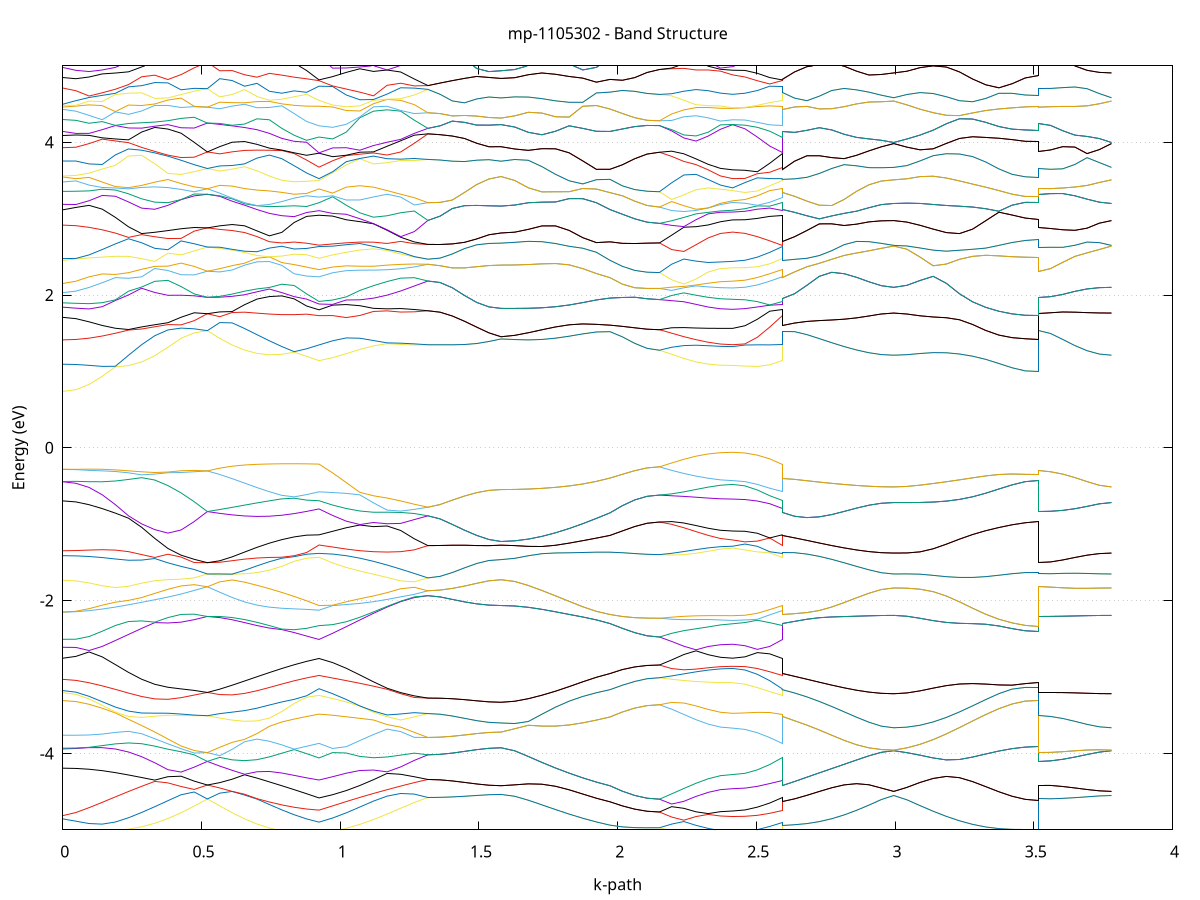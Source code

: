 set title 'mp-1105302 - Band Structure'
set xlabel 'k-path'
set ylabel 'Energy (eV)'
set grid y
set yrange [-5:5]
set terminal png size 800,600
set output 'mp-1105302_bands_gnuplot.png'
plot '-' using 1:2 with lines notitle, '-' using 1:2 with lines notitle, '-' using 1:2 with lines notitle, '-' using 1:2 with lines notitle, '-' using 1:2 with lines notitle, '-' using 1:2 with lines notitle, '-' using 1:2 with lines notitle, '-' using 1:2 with lines notitle, '-' using 1:2 with lines notitle, '-' using 1:2 with lines notitle, '-' using 1:2 with lines notitle, '-' using 1:2 with lines notitle, '-' using 1:2 with lines notitle, '-' using 1:2 with lines notitle, '-' using 1:2 with lines notitle, '-' using 1:2 with lines notitle, '-' using 1:2 with lines notitle, '-' using 1:2 with lines notitle, '-' using 1:2 with lines notitle, '-' using 1:2 with lines notitle, '-' using 1:2 with lines notitle, '-' using 1:2 with lines notitle, '-' using 1:2 with lines notitle, '-' using 1:2 with lines notitle, '-' using 1:2 with lines notitle, '-' using 1:2 with lines notitle, '-' using 1:2 with lines notitle, '-' using 1:2 with lines notitle, '-' using 1:2 with lines notitle, '-' using 1:2 with lines notitle, '-' using 1:2 with lines notitle, '-' using 1:2 with lines notitle, '-' using 1:2 with lines notitle, '-' using 1:2 with lines notitle, '-' using 1:2 with lines notitle, '-' using 1:2 with lines notitle, '-' using 1:2 with lines notitle, '-' using 1:2 with lines notitle, '-' using 1:2 with lines notitle, '-' using 1:2 with lines notitle, '-' using 1:2 with lines notitle, '-' using 1:2 with lines notitle, '-' using 1:2 with lines notitle, '-' using 1:2 with lines notitle, '-' using 1:2 with lines notitle, '-' using 1:2 with lines notitle, '-' using 1:2 with lines notitle, '-' using 1:2 with lines notitle, '-' using 1:2 with lines notitle, '-' using 1:2 with lines notitle, '-' using 1:2 with lines notitle, '-' using 1:2 with lines notitle, '-' using 1:2 with lines notitle, '-' using 1:2 with lines notitle, '-' using 1:2 with lines notitle, '-' using 1:2 with lines notitle, '-' using 1:2 with lines notitle, '-' using 1:2 with lines notitle, '-' using 1:2 with lines notitle, '-' using 1:2 with lines notitle, '-' using 1:2 with lines notitle, '-' using 1:2 with lines notitle, '-' using 1:2 with lines notitle, '-' using 1:2 with lines notitle, '-' using 1:2 with lines notitle, '-' using 1:2 with lines notitle, '-' using 1:2 with lines notitle, '-' using 1:2 with lines notitle, '-' using 1:2 with lines notitle, '-' using 1:2 with lines notitle, '-' using 1:2 with lines notitle, '-' using 1:2 with lines notitle, '-' using 1:2 with lines notitle, '-' using 1:2 with lines notitle, '-' using 1:2 with lines notitle, '-' using 1:2 with lines notitle, '-' using 1:2 with lines notitle, '-' using 1:2 with lines notitle, '-' using 1:2 with lines notitle, '-' using 1:2 with lines notitle, '-' using 1:2 with lines notitle, '-' using 1:2 with lines notitle, '-' using 1:2 with lines notitle, '-' using 1:2 with lines notitle, '-' using 1:2 with lines notitle, '-' using 1:2 with lines notitle, '-' using 1:2 with lines notitle, '-' using 1:2 with lines notitle, '-' using 1:2 with lines notitle, '-' using 1:2 with lines notitle, '-' using 1:2 with lines notitle, '-' using 1:2 with lines notitle, '-' using 1:2 with lines notitle, '-' using 1:2 with lines notitle, '-' using 1:2 with lines notitle, '-' using 1:2 with lines notitle, '-' using 1:2 with lines notitle, '-' using 1:2 with lines notitle, '-' using 1:2 with lines notitle, '-' using 1:2 with lines notitle, '-' using 1:2 with lines notitle, '-' using 1:2 with lines notitle, '-' using 1:2 with lines notitle, '-' using 1:2 with lines notitle, '-' using 1:2 with lines notitle, '-' using 1:2 with lines notitle, '-' using 1:2 with lines notitle, '-' using 1:2 with lines notitle, '-' using 1:2 with lines notitle, '-' using 1:2 with lines notitle, '-' using 1:2 with lines notitle, '-' using 1:2 with lines notitle, '-' using 1:2 with lines notitle, '-' using 1:2 with lines notitle, '-' using 1:2 with lines notitle, '-' using 1:2 with lines notitle, '-' using 1:2 with lines notitle, '-' using 1:2 with lines notitle, '-' using 1:2 with lines notitle, '-' using 1:2 with lines notitle, '-' using 1:2 with lines notitle, '-' using 1:2 with lines notitle, '-' using 1:2 with lines notitle, '-' using 1:2 with lines notitle, '-' using 1:2 with lines notitle, '-' using 1:2 with lines notitle, '-' using 1:2 with lines notitle, '-' using 1:2 with lines notitle
0.000000 -35.247741
0.047367 -35.247741
0.094735 -35.247541
0.142102 -35.247341
0.189469 -35.247041
0.236837 -35.246641
0.284204 -35.246141
0.331571 -35.245641
0.378938 -35.245141
0.426306 -35.244541
0.473673 -35.243941
0.521040 -35.243341
0.521040 -35.243341
0.565766 -35.243441
0.610492 -35.243541
0.655219 -35.243641
0.699945 -35.243741
0.744671 -35.243741
0.789397 -35.243741
0.834123 -35.243841
0.878849 -35.243941
0.923575 -35.244141
0.923575 -35.244141
0.972645 -35.243941
1.021716 -35.243741
1.070786 -35.243541
1.119857 -35.243341
1.168927 -35.243041
1.217998 -35.242841
1.267068 -35.242641
1.316138 -35.242441
1.316138 -35.242441
1.360093 -35.242441
1.404047 -35.242441
1.448002 -35.242341
1.491956 -35.242341
1.535911 -35.242241
1.579865 -35.242241
1.579865 -35.242241
1.628936 -35.242441
1.678006 -35.242641
1.727076 -35.242941
1.776147 -35.243141
1.825217 -35.243341
1.874288 -35.243641
1.923358 -35.243841
1.972428 -35.244041
1.972428 -35.244041
2.017004 -35.244341
2.061580 -35.244541
2.106156 -35.244641
2.150731 -35.244641
2.150731 -35.244641
2.194686 -35.244641
2.238640 -35.244741
2.282595 -35.244741
2.326549 -35.244741
2.370504 -35.244741
2.414458 -35.244741
2.414458 -35.244741
2.459034 -35.244741
2.503610 -35.244641
2.548185 -35.244441
2.592761 -35.244141
2.592761 -35.244041
2.637487 -35.243941
2.682213 -35.243741
2.726939 -35.243641
2.771666 -35.243541
2.816392 -35.243441
2.861118 -35.243441
2.905844 -35.243341
2.950570 -35.243241
2.995296 -35.243241
2.995296 -35.243241
3.042663 -35.243441
3.090031 -35.243841
3.137398 -35.244341
3.184765 -35.244741
3.232132 -35.245141
3.279500 -35.245541
3.326867 -35.245841
3.374234 -35.246141
3.421602 -35.246341
3.468969 -35.246441
3.516336 -35.246441
3.516336 -35.243341
3.560291 -35.243341
3.604245 -35.243341
3.648200 -35.243241
3.692154 -35.243241
3.736109 -35.243241
3.780063 -35.243241
e
0.000000 -35.244841
0.047367 -35.244841
0.094735 -35.244741
0.142102 -35.244641
0.189469 -35.244441
0.236837 -35.244141
0.284204 -35.243841
0.331571 -35.243541
0.378938 -35.243241
0.426306 -35.242841
0.473673 -35.242741
0.521040 -35.243341
0.521040 -35.243341
0.565766 -35.243141
0.610492 -35.242841
0.655219 -35.242841
0.699945 -35.243041
0.744671 -35.243341
0.789397 -35.243541
0.834123 -35.243741
0.878849 -35.243841
0.923575 -35.243941
0.923575 -35.243941
0.972645 -35.243741
1.021716 -35.243441
1.070786 -35.243241
1.119857 -35.242941
1.168927 -35.242741
1.217998 -35.242441
1.267068 -35.242241
1.316138 -35.242441
1.316138 -35.242441
1.360093 -35.242441
1.404047 -35.242441
1.448002 -35.242341
1.491956 -35.242341
1.535911 -35.242241
1.579865 -35.242241
1.579865 -35.242241
1.628936 -35.242441
1.678006 -35.242641
1.727076 -35.242941
1.776147 -35.243141
1.825217 -35.243341
1.874288 -35.243641
1.923358 -35.243841
1.972428 -35.244041
1.972428 -35.244041
2.017004 -35.244341
2.061580 -35.244541
2.106156 -35.244641
2.150731 -35.244641
2.150731 -35.244641
2.194686 -35.244641
2.238640 -35.244541
2.282595 -35.244541
2.326549 -35.244541
2.370504 -35.244541
2.414458 -35.244541
2.414458 -35.244541
2.459034 -35.244541
2.503610 -35.244341
2.548185 -35.244241
2.592761 -35.243941
2.592761 -35.244041
2.637487 -35.243941
2.682213 -35.243741
2.726939 -35.243641
2.771666 -35.243541
2.816392 -35.243441
2.861118 -35.243441
2.905844 -35.243341
2.950570 -35.243241
2.995296 -35.243241
2.995296 -35.243241
3.042663 -35.243441
3.090031 -35.243841
3.137398 -35.244341
3.184765 -35.244741
3.232132 -35.245141
3.279500 -35.245541
3.326867 -35.245841
3.374234 -35.246141
3.421602 -35.246341
3.468969 -35.246441
3.516336 -35.246441
3.516336 -35.243341
3.560291 -35.243341
3.604245 -35.243341
3.648200 -35.243241
3.692154 -35.243241
3.736109 -35.243241
3.780063 -35.243241
e
0.000000 -35.240041
0.047367 -35.240041
0.094735 -35.240141
0.142102 -35.240241
0.189469 -35.240441
0.236837 -35.240641
0.284204 -35.240941
0.331571 -35.241241
0.378938 -35.241741
0.426306 -35.242141
0.473673 -35.242441
0.521040 -35.242041
0.521040 -35.242041
0.565766 -35.242341
0.610492 -35.242641
0.655219 -35.242641
0.699945 -35.242341
0.744671 -35.241941
0.789397 -35.241641
0.834123 -35.241341
0.878849 -35.240941
0.923575 -35.240641
0.923575 -35.240641
0.972645 -35.240941
1.021716 -35.241141
1.070786 -35.241341
1.119857 -35.241641
1.168927 -35.241841
1.217998 -35.242041
1.267068 -35.242141
1.316138 -35.241841
1.316138 -35.241841
1.360093 -35.241841
1.404047 -35.241941
1.448002 -35.241941
1.491956 -35.242041
1.535911 -35.242041
1.579865 -35.242141
1.579865 -35.242141
1.628936 -35.241941
1.678006 -35.241641
1.727076 -35.241441
1.776147 -35.241141
1.825217 -35.240941
1.874288 -35.240641
1.923358 -35.240441
1.972428 -35.240241
1.972428 -35.240241
2.017004 -35.239941
2.061580 -35.239641
2.106156 -35.239541
2.150731 -35.239441
2.150731 -35.239441
2.194686 -35.239541
2.238640 -35.239641
2.282595 -35.239741
2.326549 -35.239741
2.370504 -35.239841
2.414458 -35.239841
2.414458 -35.239841
2.459034 -35.239841
2.503610 -35.240041
2.548185 -35.240341
2.592761 -35.240641
2.592761 -35.240241
2.637487 -35.240441
2.682213 -35.240741
2.726939 -35.241041
2.771666 -35.241341
2.816392 -35.241541
2.861118 -35.241741
2.905844 -35.241941
2.950570 -35.242041
2.995296 -35.242141
2.995296 -35.242141
3.042663 -35.241941
3.090031 -35.241541
3.137398 -35.241141
3.184765 -35.240741
3.232132 -35.240341
3.279500 -35.240041
3.326867 -35.239741
3.374234 -35.239541
3.421602 -35.239441
3.468969 -35.239341
3.516336 -35.239241
3.516336 -35.242041
3.560291 -35.242041
3.604245 -35.242041
3.648200 -35.242141
3.692154 -35.242141
3.736109 -35.242141
3.780063 -35.242141
e
0.000000 -35.238841
0.047367 -35.238841
0.094735 -35.238941
0.142102 -35.239141
0.189469 -35.239441
0.236837 -35.239741
0.284204 -35.240041
0.331571 -35.240441
0.378938 -35.240841
0.426306 -35.241241
0.473673 -35.241641
0.521040 -35.242041
0.521040 -35.242041
0.565766 -35.241841
0.610492 -35.241541
0.655219 -35.241241
0.699945 -35.240941
0.744671 -35.240741
0.789397 -35.240441
0.834123 -35.240241
0.878849 -35.239941
0.923575 -35.239741
0.923575 -35.239741
0.972645 -35.239941
1.021716 -35.240141
1.070786 -35.240441
1.119857 -35.240741
1.168927 -35.240941
1.217998 -35.241241
1.267068 -35.241541
1.316138 -35.241841
1.316138 -35.241841
1.360093 -35.241841
1.404047 -35.241941
1.448002 -35.241941
1.491956 -35.242041
1.535911 -35.242041
1.579865 -35.242141
1.579865 -35.242141
1.628936 -35.241941
1.678006 -35.241641
1.727076 -35.241441
1.776147 -35.241141
1.825217 -35.240941
1.874288 -35.240641
1.923358 -35.240441
1.972428 -35.240241
1.972428 -35.240241
2.017004 -35.239941
2.061580 -35.239641
2.106156 -35.239541
2.150731 -35.239441
2.150731 -35.239441
2.194686 -35.239441
2.238640 -35.239341
2.282595 -35.239241
2.326549 -35.239141
2.370504 -35.239141
2.414458 -35.239141
2.414458 -35.239141
2.459034 -35.239141
2.503610 -35.239341
2.548185 -35.239441
2.592761 -35.239741
2.592761 -35.240241
2.637487 -35.240441
2.682213 -35.240741
2.726939 -35.241041
2.771666 -35.241341
2.816392 -35.241541
2.861118 -35.241741
2.905844 -35.241941
2.950570 -35.242041
2.995296 -35.242141
2.995296 -35.242141
3.042663 -35.241941
3.090031 -35.241541
3.137398 -35.241141
3.184765 -35.240741
3.232132 -35.240341
3.279500 -35.240041
3.326867 -35.239741
3.374234 -35.239541
3.421602 -35.239441
3.468969 -35.239341
3.516336 -35.239241
3.516336 -35.242041
3.560291 -35.242041
3.604245 -35.242041
3.648200 -35.242141
3.692154 -35.242141
3.736109 -35.242141
3.780063 -35.242141
e
0.000000 -35.216841
0.047367 -35.216841
0.094735 -35.216841
0.142102 -35.216841
0.189469 -35.216741
0.236837 -35.216741
0.284204 -35.216741
0.331571 -35.216641
0.378938 -35.216541
0.426306 -35.216441
0.473673 -35.216341
0.521040 -35.216241
0.521040 -35.216241
0.565766 -35.216341
0.610492 -35.216441
0.655219 -35.216641
0.699945 -35.216841
0.744671 -35.217041
0.789397 -35.217141
0.834123 -35.217341
0.878849 -35.217441
0.923575 -35.217541
0.923575 -35.217541
0.972645 -35.217641
1.021716 -35.217641
1.070786 -35.217541
1.119857 -35.217541
1.168927 -35.217541
1.217998 -35.217441
1.267068 -35.217341
1.316138 -35.217241
1.316138 -35.217241
1.360093 -35.217241
1.404047 -35.217241
1.448002 -35.217241
1.491956 -35.217241
1.535911 -35.217241
1.579865 -35.217241
1.579865 -35.217241
1.628936 -35.217241
1.678006 -35.217241
1.727076 -35.217241
1.776147 -35.217241
1.825217 -35.217241
1.874288 -35.217241
1.923358 -35.217241
1.972428 -35.217241
1.972428 -35.217241
2.017004 -35.217241
2.061580 -35.217341
2.106156 -35.217341
2.150731 -35.217341
2.150731 -35.217341
2.194686 -35.217441
2.238640 -35.217441
2.282595 -35.217541
2.326549 -35.217541
2.370504 -35.217541
2.414458 -35.217541
2.414458 -35.217541
2.459034 -35.217541
2.503610 -35.217541
2.548185 -35.217541
2.592761 -35.217541
2.592761 -35.217241
2.637487 -35.217141
2.682213 -35.217041
2.726939 -35.216841
2.771666 -35.216641
2.816392 -35.216541
2.861118 -35.216441
2.905844 -35.216341
2.950570 -35.216241
2.995296 -35.216241
2.995296 -35.216241
3.042663 -35.216241
3.090031 -35.216241
3.137398 -35.216241
3.184765 -35.216141
3.232132 -35.216141
3.279500 -35.216141
3.326867 -35.216041
3.374234 -35.216041
3.421602 -35.216041
3.468969 -35.216041
3.516336 -35.215941
3.516336 -35.216241
3.560291 -35.216241
3.604245 -35.216241
3.648200 -35.216241
3.692154 -35.216241
3.736109 -35.216241
3.780063 -35.216241
e
0.000000 -35.215241
0.047367 -35.215241
0.094735 -35.215241
0.142102 -35.215341
0.189469 -35.215341
0.236837 -35.215441
0.284204 -35.215641
0.331571 -35.215741
0.378938 -35.215841
0.426306 -35.215941
0.473673 -35.216141
0.521040 -35.216241
0.521040 -35.216241
0.565766 -35.216141
0.610492 -35.216141
0.655219 -35.216241
0.699945 -35.216241
0.744671 -35.216441
0.789397 -35.216541
0.834123 -35.216641
0.878849 -35.216841
0.923575 -35.216941
0.923575 -35.216941
0.972645 -35.216941
1.021716 -35.216941
1.070786 -35.217041
1.119857 -35.217041
1.168927 -35.217041
1.217998 -35.217141
1.267068 -35.217241
1.316138 -35.217241
1.316138 -35.217241
1.360093 -35.217241
1.404047 -35.217241
1.448002 -35.217241
1.491956 -35.217241
1.535911 -35.217241
1.579865 -35.217241
1.579865 -35.217241
1.628936 -35.217241
1.678006 -35.217241
1.727076 -35.217241
1.776147 -35.217241
1.825217 -35.217241
1.874288 -35.217241
1.923358 -35.217241
1.972428 -35.217241
1.972428 -35.217241
2.017004 -35.217241
2.061580 -35.217341
2.106156 -35.217341
2.150731 -35.217341
2.150731 -35.217341
2.194686 -35.217341
2.238640 -35.217241
2.282595 -35.217241
2.326549 -35.217141
2.370504 -35.217141
2.414458 -35.217141
2.414458 -35.217141
2.459034 -35.217141
2.503610 -35.217141
2.548185 -35.217041
2.592761 -35.216941
2.592761 -35.217241
2.637487 -35.217141
2.682213 -35.217041
2.726939 -35.216841
2.771666 -35.216641
2.816392 -35.216541
2.861118 -35.216441
2.905844 -35.216341
2.950570 -35.216241
2.995296 -35.216241
2.995296 -35.216241
3.042663 -35.216241
3.090031 -35.216241
3.137398 -35.216241
3.184765 -35.216141
3.232132 -35.216141
3.279500 -35.216141
3.326867 -35.216041
3.374234 -35.216041
3.421602 -35.216041
3.468969 -35.216041
3.516336 -35.215941
3.516336 -35.216241
3.560291 -35.216241
3.604245 -35.216241
3.648200 -35.216241
3.692154 -35.216241
3.736109 -35.216241
3.780063 -35.216241
e
0.000000 -17.465141
0.047367 -17.465141
0.094735 -17.465041
0.142102 -17.465141
0.189469 -17.465741
0.236837 -17.467541
0.284204 -17.470341
0.331571 -17.474141
0.378938 -17.477641
0.426306 -17.480441
0.473673 -17.482041
0.521040 -17.482341
0.521040 -17.482341
0.565766 -17.484341
0.610492 -17.489341
0.655219 -17.496241
0.699945 -17.503941
0.744671 -17.511841
0.789397 -17.519441
0.834123 -17.526241
0.878849 -17.531741
0.923575 -17.535841
0.923575 -17.535841
0.972645 -17.531841
1.021716 -17.526241
1.070786 -17.519241
1.119857 -17.511241
1.168927 -17.502841
1.217998 -17.494341
1.267068 -17.486241
1.316138 -17.478941
1.316138 -17.478941
1.360093 -17.479541
1.404047 -17.481041
1.448002 -17.482741
1.491956 -17.484241
1.535911 -17.485241
1.579865 -17.485541
1.579865 -17.485541
1.628936 -17.485941
1.678006 -17.487141
1.727076 -17.489841
1.776147 -17.493941
1.825217 -17.498841
1.874288 -17.503841
1.923358 -17.507941
1.972428 -17.510841
1.972428 -17.510841
2.017004 -17.514241
2.061580 -17.516741
2.106156 -17.518241
2.150731 -17.518741
2.150731 -17.518741
2.194686 -17.526241
2.238640 -17.532941
2.282595 -17.538441
2.326549 -17.542541
2.370504 -17.545141
2.414458 -17.546041
2.414458 -17.546041
2.459034 -17.545341
2.503610 -17.543341
2.548185 -17.540141
2.592761 -17.535841
2.592761 -17.510841
2.637487 -17.507541
2.682213 -17.502841
2.726939 -17.497141
2.771666 -17.490841
2.816392 -17.485441
2.861118 -17.482941
2.905844 -17.482841
2.950570 -17.483241
2.995296 -17.483541
2.995296 -17.483541
3.042663 -17.482941
3.090031 -17.481441
3.137398 -17.479041
3.184765 -17.475941
3.232132 -17.472241
3.279500 -17.468241
3.326867 -17.464341
3.374234 -17.460641
3.421602 -17.457741
3.468969 -17.455741
3.516336 -17.455041
3.516336 -17.482341
3.560291 -17.482441
3.604245 -17.482641
3.648200 -17.482841
3.692154 -17.483141
3.736109 -17.483441
3.780063 -17.483541
e
0.000000 -17.461941
0.047367 -17.462141
0.094735 -17.462841
0.142102 -17.463941
0.189469 -17.465441
0.236837 -17.467341
0.284204 -17.470141
0.331571 -17.473241
0.378938 -17.476441
0.426306 -17.479341
0.473673 -17.481341
0.521040 -17.482341
0.521040 -17.482341
0.565766 -17.483641
0.610492 -17.486641
0.655219 -17.490141
0.699945 -17.493141
0.744671 -17.495541
0.789397 -17.496941
0.834123 -17.497241
0.878849 -17.496441
0.923575 -17.494441
0.923575 -17.494441
0.972645 -17.494041
1.021716 -17.492541
1.070786 -17.489841
1.119857 -17.486341
1.168927 -17.482041
1.217998 -17.477341
1.267068 -17.474141
1.316138 -17.478941
1.316138 -17.478941
1.360093 -17.479541
1.404047 -17.481041
1.448002 -17.482741
1.491956 -17.484241
1.535911 -17.485241
1.579865 -17.485541
1.579865 -17.485541
1.628936 -17.485941
1.678006 -17.487141
1.727076 -17.489841
1.776147 -17.493941
1.825217 -17.498841
1.874288 -17.503841
1.923358 -17.507941
1.972428 -17.510841
1.972428 -17.510841
2.017004 -17.514241
2.061580 -17.516741
2.106156 -17.518241
2.150731 -17.518741
2.150731 -17.518741
2.194686 -17.510941
2.238640 -17.503241
2.282595 -17.496241
2.326549 -17.492241
2.370504 -17.493841
2.414458 -17.494341
2.414458 -17.494341
2.459034 -17.493441
2.503610 -17.491241
2.548185 -17.492141
2.592761 -17.494441
2.592761 -17.510841
2.637487 -17.507541
2.682213 -17.502841
2.726939 -17.497141
2.771666 -17.490841
2.816392 -17.485441
2.861118 -17.482941
2.905844 -17.482841
2.950570 -17.483241
2.995296 -17.483541
2.995296 -17.483541
3.042663 -17.482941
3.090031 -17.481441
3.137398 -17.479041
3.184765 -17.475941
3.232132 -17.472241
3.279500 -17.468241
3.326867 -17.464341
3.374234 -17.460641
3.421602 -17.457741
3.468969 -17.455741
3.516336 -17.455041
3.516336 -17.482341
3.560291 -17.482441
3.604245 -17.482641
3.648200 -17.482841
3.692154 -17.483141
3.736109 -17.483441
3.780063 -17.483541
e
0.000000 -17.434941
0.047367 -17.436641
0.094735 -17.440841
0.142102 -17.445841
0.189469 -17.450841
0.236837 -17.454841
0.284204 -17.457241
0.331571 -17.458341
0.378938 -17.458841
0.426306 -17.459041
0.473673 -17.458941
0.521040 -17.458441
0.521040 -17.458441
0.565766 -17.457541
0.610492 -17.454541
0.655219 -17.452241
0.699945 -17.451941
0.744671 -17.454441
0.789397 -17.459741
0.834123 -17.466141
0.878849 -17.472541
0.923575 -17.478141
0.923575 -17.478141
0.972645 -17.473241
1.021716 -17.468041
1.070786 -17.463541
1.119857 -17.461441
1.168927 -17.462441
1.217998 -17.465741
1.267068 -17.468741
1.316138 -17.464941
1.316138 -17.464941
1.360093 -17.464241
1.404047 -17.462741
1.448002 -17.460841
1.491956 -17.459241
1.535911 -17.458041
1.579865 -17.457641
1.579865 -17.457641
1.628936 -17.458641
1.678006 -17.460841
1.727076 -17.463041
1.776147 -17.464541
1.825217 -17.465941
1.874288 -17.467941
1.923358 -17.470641
1.972428 -17.473241
1.972428 -17.473241
2.017004 -17.475041
2.061580 -17.476241
2.106156 -17.476941
2.150731 -17.477141
2.150731 -17.477141
2.194686 -17.482041
2.238640 -17.486241
2.282595 -17.489641
2.326549 -17.490641
2.370504 -17.486941
2.414458 -17.485641
2.414458 -17.485641
2.459034 -17.486441
2.503610 -17.487841
2.548185 -17.484641
2.592761 -17.478141
2.592761 -17.473241
2.637487 -17.472941
2.682213 -17.472541
2.726939 -17.472541
2.771666 -17.472741
2.816392 -17.472041
2.861118 -17.468141
2.905844 -17.461741
2.950570 -17.455441
2.995296 -17.452441
2.995296 -17.452441
3.042663 -17.452241
3.090031 -17.451641
3.137398 -17.450541
3.184765 -17.449041
3.232132 -17.447141
3.279500 -17.444841
3.326867 -17.442441
3.374234 -17.440041
3.421602 -17.437941
3.468969 -17.436441
3.516336 -17.435841
3.516336 -17.458441
3.560291 -17.458141
3.604245 -17.457241
3.648200 -17.455941
3.692154 -17.454341
3.736109 -17.452941
3.780063 -17.452441
e
0.000000 -17.428341
0.047367 -17.428141
0.094735 -17.427941
0.142102 -17.428041
0.189469 -17.431041
0.236837 -17.438341
0.284204 -17.444641
0.331571 -17.449641
0.378938 -17.453341
0.426306 -17.455841
0.473673 -17.457441
0.521040 -17.458441
0.521040 -17.458441
0.565766 -17.456841
0.610492 -17.454241
0.655219 -17.451441
0.699945 -17.450841
0.744671 -17.453241
0.789397 -17.456441
0.834123 -17.458941
0.878849 -17.460141
0.923575 -17.459841
0.923575 -17.459841
0.972645 -17.458441
1.021716 -17.455741
1.070786 -17.452141
1.119857 -17.449341
1.168927 -17.449941
1.217998 -17.453941
1.267068 -17.459341
1.316138 -17.464941
1.316138 -17.464941
1.360093 -17.464241
1.404047 -17.462741
1.448002 -17.460841
1.491956 -17.459241
1.535911 -17.458041
1.579865 -17.457641
1.579865 -17.457641
1.628936 -17.458641
1.678006 -17.460841
1.727076 -17.463041
1.776147 -17.464541
1.825217 -17.465941
1.874288 -17.467941
1.923358 -17.470641
1.972428 -17.473241
1.972428 -17.473241
2.017004 -17.475041
2.061580 -17.476241
2.106156 -17.476941
2.150731 -17.477141
2.150731 -17.477141
2.194686 -17.471741
2.238640 -17.466141
2.282595 -17.460341
2.326549 -17.455041
2.370504 -17.456741
2.414458 -17.457641
2.414458 -17.457641
2.459034 -17.457841
2.503610 -17.458441
2.548185 -17.459241
2.592761 -17.459841
2.592761 -17.473241
2.637487 -17.472941
2.682213 -17.472541
2.726939 -17.472541
2.771666 -17.472741
2.816392 -17.472041
2.861118 -17.468141
2.905844 -17.461741
2.950570 -17.455441
2.995296 -17.452441
2.995296 -17.452441
3.042663 -17.452241
3.090031 -17.451641
3.137398 -17.450541
3.184765 -17.449041
3.232132 -17.447141
3.279500 -17.444841
3.326867 -17.442441
3.374234 -17.440041
3.421602 -17.437941
3.468969 -17.436441
3.516336 -17.435841
3.516336 -17.458441
3.560291 -17.458141
3.604245 -17.457241
3.648200 -17.455941
3.692154 -17.454341
3.736109 -17.452941
3.780063 -17.452441
e
0.000000 -17.407741
0.047367 -17.410141
0.094735 -17.415941
0.142102 -17.423341
0.189469 -17.428141
0.236837 -17.428241
0.284204 -17.428341
0.331571 -17.428141
0.378938 -17.427441
0.426306 -17.426041
0.473673 -17.424041
0.521040 -17.421341
0.521040 -17.421341
0.565766 -17.421941
0.610492 -17.422741
0.655219 -17.426741
0.699945 -17.428841
0.744671 -17.428841
0.789397 -17.431141
0.834123 -17.433341
0.878849 -17.436041
0.923575 -17.439641
0.923575 -17.439641
0.972645 -17.439241
1.021716 -17.438941
1.070786 -17.437941
1.119857 -17.435541
1.168927 -17.431441
1.217998 -17.426741
1.267068 -17.422741
1.316138 -17.419741
1.316138 -17.419741
1.360093 -17.420241
1.404047 -17.421241
1.448002 -17.422241
1.491956 -17.423141
1.535911 -17.423841
1.579865 -17.424041
1.579865 -17.424041
1.628936 -17.424541
1.678006 -17.426641
1.727076 -17.430241
1.776147 -17.434341
1.825217 -17.437241
1.874288 -17.437941
1.923358 -17.436741
1.972428 -17.434941
1.972428 -17.434941
2.017004 -17.433941
2.061580 -17.434141
2.106156 -17.434741
2.150731 -17.435041
2.150731 -17.435041
2.194686 -17.441441
2.238640 -17.446741
2.282595 -17.451141
2.326549 -17.454541
2.370504 -17.451141
2.414458 -17.449541
2.414458 -17.449541
2.459034 -17.448641
2.503610 -17.446141
2.548185 -17.443041
2.592761 -17.439641
2.592761 -17.434941
2.637487 -17.435541
2.682213 -17.436141
2.726939 -17.435341
2.771666 -17.432741
2.816392 -17.428841
2.861118 -17.425441
2.905844 -17.425341
2.950570 -17.428541
2.995296 -17.430641
2.995296 -17.430641
3.042663 -17.429941
3.090031 -17.428241
3.137398 -17.425641
3.184765 -17.422941
3.232132 -17.420841
3.279500 -17.419941
3.326867 -17.420441
3.374234 -17.421841
3.421602 -17.423541
3.468969 -17.425041
3.516336 -17.425641
3.516336 -17.421341
3.560291 -17.421941
3.604245 -17.423641
3.648200 -17.425841
3.692154 -17.428141
3.736109 -17.429941
3.780063 -17.430641
e
0.000000 -17.405741
0.047367 -17.404241
0.094735 -17.400941
0.142102 -17.398341
0.189469 -17.398941
0.236837 -17.402041
0.284204 -17.405341
0.331571 -17.408441
0.378938 -17.411641
0.426306 -17.414841
0.473673 -17.418141
0.521040 -17.421341
0.521040 -17.421341
0.565766 -17.420341
0.610492 -17.420041
0.655219 -17.421641
0.699945 -17.425241
0.744671 -17.426541
0.789397 -17.422141
0.834123 -17.417141
0.878849 -17.412341
0.923575 -17.410541
0.923575 -17.410541
0.972645 -17.415341
1.021716 -17.420741
1.070786 -17.425841
1.119857 -17.429141
1.168927 -17.428241
1.217998 -17.423441
1.267068 -17.418541
1.316138 -17.419741
1.316138 -17.419741
1.360093 -17.420241
1.404047 -17.421241
1.448002 -17.422241
1.491956 -17.423141
1.535911 -17.423841
1.579865 -17.424041
1.579865 -17.424041
1.628936 -17.424541
1.678006 -17.426641
1.727076 -17.430241
1.776147 -17.434341
1.825217 -17.437241
1.874288 -17.437941
1.923358 -17.436741
1.972428 -17.434941
1.972428 -17.434941
2.017004 -17.433941
2.061580 -17.434141
2.106156 -17.434741
2.150731 -17.435041
2.150731 -17.435041
2.194686 -17.427641
2.238640 -17.419541
2.282595 -17.411741
2.326549 -17.410741
2.370504 -17.408541
2.414458 -17.407141
2.414458 -17.407141
2.459034 -17.406741
2.503610 -17.407941
2.548185 -17.409141
2.592761 -17.410541
2.592761 -17.434941
2.637487 -17.435541
2.682213 -17.436141
2.726939 -17.435341
2.771666 -17.432741
2.816392 -17.428841
2.861118 -17.425441
2.905844 -17.425341
2.950570 -17.428541
2.995296 -17.430641
2.995296 -17.430641
3.042663 -17.429941
3.090031 -17.428241
3.137398 -17.425641
3.184765 -17.422941
3.232132 -17.420841
3.279500 -17.419941
3.326867 -17.420441
3.374234 -17.421841
3.421602 -17.423541
3.468969 -17.425041
3.516336 -17.425641
3.516336 -17.421341
3.560291 -17.421941
3.604245 -17.423641
3.648200 -17.425841
3.692154 -17.428141
3.736109 -17.429941
3.780063 -17.430641
e
0.000000 -17.388441
0.047367 -17.389341
0.094735 -17.392041
0.142102 -17.395341
0.189469 -17.398741
0.236837 -17.400941
0.284204 -17.402641
0.331571 -17.403741
0.378938 -17.404341
0.426306 -17.404341
0.473673 -17.403841
0.521040 -17.402641
0.521040 -17.402641
0.565766 -17.411141
0.610492 -17.418441
0.655219 -17.419941
0.699945 -17.418641
0.744671 -17.416741
0.789397 -17.414441
0.834123 -17.412241
0.878849 -17.410841
0.923575 -17.408141
0.923575 -17.408141
0.972645 -17.408341
1.021716 -17.408841
1.070786 -17.410041
1.119857 -17.411641
1.168927 -17.413341
1.217998 -17.414941
1.267068 -17.415241
1.316138 -17.409741
1.316138 -17.409741
1.360093 -17.408641
1.404047 -17.405741
1.448002 -17.401741
1.491956 -17.397441
1.535911 -17.393441
1.579865 -17.391441
1.579865 -17.391441
1.628936 -17.393241
1.678006 -17.395341
1.727076 -17.396641
1.776147 -17.398241
1.825217 -17.400741
1.874288 -17.403841
1.923358 -17.406741
1.972428 -17.408441
1.972428 -17.408441
2.017004 -17.408941
2.061580 -17.407341
2.106156 -17.404941
2.150731 -17.403841
2.150731 -17.403841
2.194686 -17.407941
2.238640 -17.410641
2.282595 -17.411141
2.326549 -17.403341
2.370504 -17.404441
2.414458 -17.406141
2.414458 -17.406141
2.459034 -17.406341
2.503610 -17.403741
2.548185 -17.403641
2.592761 -17.408141
2.592761 -17.408441
2.637487 -17.405641
2.682213 -17.401341
2.726939 -17.397441
2.771666 -17.396041
2.816392 -17.397341
2.861118 -17.398941
2.905844 -17.397241
2.950570 -17.391341
2.995296 -17.384641
2.995296 -17.384641
3.042663 -17.385741
3.090031 -17.387841
3.137398 -17.390141
3.184765 -17.392041
3.232132 -17.393241
3.279500 -17.393241
3.326867 -17.391941
3.374234 -17.389941
3.421602 -17.387541
3.468969 -17.385441
3.516336 -17.384341
3.516336 -17.402641
3.560291 -17.401741
3.604245 -17.399341
3.648200 -17.395841
3.692154 -17.391841
3.736109 -17.387641
3.780063 -17.384641
e
0.000000 -17.383241
0.047367 -17.383441
0.094735 -17.384341
0.142102 -17.385741
0.189469 -17.386141
0.236837 -17.386641
0.284204 -17.386641
0.331571 -17.389641
0.378938 -17.393941
0.426306 -17.397741
0.473673 -17.400641
0.521040 -17.402641
0.521040 -17.402641
0.565766 -17.395741
0.610492 -17.394941
0.655219 -17.397241
0.699945 -17.397141
0.744671 -17.395141
0.789397 -17.393141
0.834123 -17.392641
0.878849 -17.393641
0.923575 -17.395541
0.923575 -17.395541
0.972645 -17.393541
1.021716 -17.393241
1.070786 -17.394041
1.119857 -17.395541
1.168927 -17.397541
1.217998 -17.400241
1.267068 -17.404341
1.316138 -17.409741
1.316138 -17.409741
1.360093 -17.408641
1.404047 -17.405741
1.448002 -17.401741
1.491956 -17.397441
1.535911 -17.393441
1.579865 -17.391441
1.579865 -17.391441
1.628936 -17.393241
1.678006 -17.395341
1.727076 -17.396641
1.776147 -17.398241
1.825217 -17.400741
1.874288 -17.403841
1.923358 -17.406741
1.972428 -17.408441
1.972428 -17.408441
2.017004 -17.408941
2.061580 -17.407341
2.106156 -17.404941
2.150731 -17.403841
2.150731 -17.403841
2.194686 -17.398941
2.238640 -17.393741
2.282595 -17.393941
2.326549 -17.399841
2.370504 -17.397541
2.414458 -17.395441
2.414458 -17.395441
2.459034 -17.396641
2.503610 -17.399641
2.548185 -17.399841
2.592761 -17.395541
2.592761 -17.408441
2.637487 -17.405641
2.682213 -17.401341
2.726939 -17.397441
2.771666 -17.396041
2.816392 -17.397341
2.861118 -17.398941
2.905844 -17.397241
2.950570 -17.391341
2.995296 -17.384641
2.995296 -17.384641
3.042663 -17.385741
3.090031 -17.387841
3.137398 -17.390141
3.184765 -17.392041
3.232132 -17.393241
3.279500 -17.393241
3.326867 -17.391941
3.374234 -17.389941
3.421602 -17.387541
3.468969 -17.385441
3.516336 -17.384341
3.516336 -17.402641
3.560291 -17.401741
3.604245 -17.399341
3.648200 -17.395841
3.692154 -17.391841
3.736109 -17.387641
3.780063 -17.384641
e
0.000000 -17.382341
0.047367 -17.381441
0.094735 -17.382241
0.142102 -17.383941
0.189469 -17.381841
0.236837 -17.381841
0.284204 -17.385441
0.331571 -17.385641
0.378938 -17.383641
0.426306 -17.380741
0.473673 -17.377141
0.521040 -17.373041
0.521040 -17.373041
0.565766 -17.379741
0.610492 -17.380441
0.655219 -17.376941
0.699945 -17.375441
0.744671 -17.376641
0.789397 -17.378341
0.834123 -17.378141
0.878849 -17.375741
0.923575 -17.372841
0.923575 -17.372841
0.972645 -17.372541
1.021716 -17.372341
1.070786 -17.373641
1.119857 -17.375641
1.168927 -17.377841
1.217998 -17.379441
1.267068 -17.379441
1.316138 -17.377441
1.316138 -17.377441
1.360093 -17.377841
1.404047 -17.378741
1.448002 -17.380241
1.491956 -17.382041
1.535911 -17.383941
1.579865 -17.385241
1.579865 -17.385241
1.628936 -17.383241
1.678006 -17.380541
1.727076 -17.378541
1.776147 -17.376241
1.825217 -17.373641
1.874288 -17.371141
1.923358 -17.369141
1.972428 -17.368241
1.972428 -17.368241
2.017004 -17.368441
2.061580 -17.370341
2.106156 -17.372941
2.150731 -17.374241
2.150731 -17.374241
2.194686 -17.380041
2.238640 -17.386641
2.282595 -17.387741
2.326549 -17.382341
2.370504 -17.386041
2.414458 -17.388441
2.414458 -17.388441
2.459034 -17.386641
2.503610 -17.382741
2.548185 -17.377841
2.592761 -17.372841
2.592761 -17.368241
2.637487 -17.369241
2.682213 -17.370841
2.726939 -17.372041
2.771666 -17.371341
2.816392 -17.368641
2.861118 -17.366441
2.905844 -17.368941
2.950570 -17.375441
2.995296 -17.382441
2.995296 -17.382441
3.042663 -17.381541
3.090031 -17.380341
3.137398 -17.379341
3.184765 -17.378341
3.232132 -17.377641
3.279500 -17.376941
3.326867 -17.376641
3.374234 -17.376841
3.421602 -17.377541
3.468969 -17.378741
3.516336 -17.379541
3.516336 -17.373041
3.560291 -17.373341
3.604245 -17.374041
3.648200 -17.375241
3.692154 -17.377241
3.736109 -17.379841
3.780063 -17.382441
e
0.000000 -17.373841
0.047367 -17.377441
0.094735 -17.379741
0.142102 -17.378741
0.189469 -17.379441
0.236837 -17.376541
0.284204 -17.370241
0.331571 -17.363741
0.378938 -17.362341
0.426306 -17.365341
0.473673 -17.369041
0.521040 -17.373041
0.521040 -17.373041
0.565766 -17.365441
0.610492 -17.359241
0.655219 -17.355941
0.699945 -17.355841
0.744671 -17.358141
0.789397 -17.362341
0.834123 -17.366941
0.878849 -17.370441
0.923575 -17.372241
0.923575 -17.372241
0.972645 -17.372041
1.021716 -17.372141
1.070786 -17.371341
1.119857 -17.370141
1.168927 -17.370041
1.217998 -17.371541
1.267068 -17.374441
1.316138 -17.377441
1.316138 -17.377441
1.360093 -17.377841
1.404047 -17.378741
1.448002 -17.380241
1.491956 -17.382041
1.535911 -17.383941
1.579865 -17.385241
1.579865 -17.385241
1.628936 -17.383241
1.678006 -17.380541
1.727076 -17.378541
1.776147 -17.376241
1.825217 -17.373641
1.874288 -17.371141
1.923358 -17.369141
1.972428 -17.368241
1.972428 -17.368241
2.017004 -17.368441
2.061580 -17.370341
2.106156 -17.372941
2.150731 -17.374241
2.150731 -17.374241
2.194686 -17.370841
2.238640 -17.371741
2.282595 -17.375741
2.326549 -17.380941
2.370504 -17.376641
2.414458 -17.372741
2.414458 -17.372741
2.459034 -17.372541
2.503610 -17.372041
2.548185 -17.371241
2.592761 -17.372241
2.592761 -17.368241
2.637487 -17.369241
2.682213 -17.370841
2.726939 -17.372041
2.771666 -17.371341
2.816392 -17.368641
2.861118 -17.366441
2.905844 -17.368941
2.950570 -17.375441
2.995296 -17.382441
2.995296 -17.382441
3.042663 -17.381541
3.090031 -17.380341
3.137398 -17.379341
3.184765 -17.378341
3.232132 -17.377641
3.279500 -17.376941
3.326867 -17.376641
3.374234 -17.376841
3.421602 -17.377541
3.468969 -17.378741
3.516336 -17.379541
3.516336 -17.373041
3.560291 -17.373341
3.604245 -17.374041
3.648200 -17.375241
3.692154 -17.377241
3.736109 -17.379841
3.780063 -17.382441
e
0.000000 -17.372241
0.047367 -17.372541
0.094735 -17.369641
0.142102 -17.366341
0.189469 -17.363341
0.236837 -17.361141
0.284204 -17.360141
0.331571 -17.360541
0.378938 -17.357441
0.426306 -17.351541
0.473673 -17.346241
0.521040 -17.341641
0.521040 -17.341641
0.565766 -17.345141
0.610492 -17.349141
0.655219 -17.352841
0.699945 -17.355241
0.744671 -17.356341
0.789397 -17.357341
0.834123 -17.361641
0.878849 -17.366441
0.923575 -17.370141
0.923575 -17.370141
0.972645 -17.367341
1.021716 -17.366541
1.070786 -17.365441
1.119857 -17.363641
1.168927 -17.361841
1.217998 -17.360241
1.267068 -17.358941
1.316138 -17.358341
1.316138 -17.358341
1.360093 -17.358441
1.404047 -17.358841
1.448002 -17.359741
1.491956 -17.360841
1.535911 -17.362041
1.579865 -17.362541
1.579865 -17.362541
1.628936 -17.361741
1.678006 -17.359541
1.727076 -17.356141
1.776147 -17.352841
1.825217 -17.350441
1.874288 -17.349441
1.923358 -17.349741
1.972428 -17.351141
1.972428 -17.351141
2.017004 -17.354441
2.061580 -17.356541
2.106156 -17.357341
2.150731 -17.357541
2.150731 -17.357541
2.194686 -17.357441
2.238640 -17.357741
2.282595 -17.358641
2.326549 -17.360341
2.370504 -17.363141
2.414458 -17.365841
2.414458 -17.365841
2.459034 -17.366041
2.503610 -17.366941
2.548185 -17.369141
2.592761 -17.370141
2.592761 -17.351141
2.637487 -17.348341
2.682213 -17.345841
2.726939 -17.344241
2.771666 -17.344241
2.816392 -17.346441
2.861118 -17.349341
2.905844 -17.349441
2.950570 -17.347541
2.995296 -17.346641
2.995296 -17.346641
3.042663 -17.346741
3.090031 -17.347241
3.137398 -17.347841
3.184765 -17.348541
3.232132 -17.349241
3.279500 -17.350041
3.326867 -17.350841
3.374234 -17.351541
3.421602 -17.352241
3.468969 -17.352641
3.516336 -17.352741
3.516336 -17.341641
3.560291 -17.341941
3.604245 -17.342641
3.648200 -17.343841
3.692154 -17.345141
3.736109 -17.346241
3.780063 -17.346641
e
0.000000 -17.370141
0.047367 -17.364541
0.094735 -17.357941
0.142102 -17.351641
0.189469 -17.345741
0.236837 -17.340441
0.284204 -17.335741
0.331571 -17.333541
0.378938 -17.334041
0.426306 -17.335441
0.473673 -17.338041
0.521040 -17.341641
0.521040 -17.341641
0.565766 -17.338841
0.610492 -17.336941
0.655219 -17.339041
0.699945 -17.344941
0.744671 -17.351241
0.789397 -17.356741
0.834123 -17.359041
0.878849 -17.361141
0.923575 -17.362941
0.923575 -17.362941
0.972645 -17.365541
1.021716 -17.363841
1.070786 -17.361441
1.119857 -17.360141
1.168927 -17.359441
1.217998 -17.358841
1.267068 -17.358341
1.316138 -17.358341
1.316138 -17.358341
1.360093 -17.358441
1.404047 -17.358841
1.448002 -17.359741
1.491956 -17.360841
1.535911 -17.362041
1.579865 -17.362541
1.579865 -17.362541
1.628936 -17.361741
1.678006 -17.359541
1.727076 -17.356141
1.776147 -17.352841
1.825217 -17.350441
1.874288 -17.349441
1.923358 -17.349741
1.972428 -17.351141
1.972428 -17.351141
2.017004 -17.354441
2.061580 -17.356541
2.106156 -17.357341
2.150731 -17.357541
2.150731 -17.357541
2.194686 -17.356741
2.238640 -17.353541
2.282595 -17.349241
2.326549 -17.345341
2.370504 -17.346541
2.414458 -17.349141
2.414458 -17.349141
2.459034 -17.352341
2.503610 -17.357341
2.548185 -17.361141
2.592761 -17.362941
2.592761 -17.351141
2.637487 -17.348341
2.682213 -17.345841
2.726939 -17.344241
2.771666 -17.344241
2.816392 -17.346441
2.861118 -17.349341
2.905844 -17.349441
2.950570 -17.347541
2.995296 -17.346641
2.995296 -17.346641
3.042663 -17.346741
3.090031 -17.347241
3.137398 -17.347841
3.184765 -17.348541
3.232132 -17.349241
3.279500 -17.350041
3.326867 -17.350841
3.374234 -17.351541
3.421602 -17.352241
3.468969 -17.352641
3.516336 -17.352741
3.516336 -17.341641
3.560291 -17.341941
3.604245 -17.342641
3.648200 -17.343841
3.692154 -17.345141
3.736109 -17.346241
3.780063 -17.346641
e
0.000000 -17.340841
0.047367 -17.340541
0.094735 -17.339841
0.142102 -17.338541
0.189469 -17.336841
0.236837 -17.335241
0.284204 -17.333941
0.331571 -17.331741
0.378938 -17.328241
0.426306 -17.325241
0.473673 -17.322741
0.521040 -17.320741
0.521040 -17.320741
0.565766 -17.324241
0.610492 -17.328541
0.655219 -17.328941
0.699945 -17.324941
0.744671 -17.321041
0.789397 -17.321841
0.834123 -17.322641
0.878849 -17.323841
0.923575 -17.325441
0.923575 -17.325441
0.972645 -17.323041
1.021716 -17.320941
1.070786 -17.318941
1.119857 -17.316841
1.168927 -17.314841
1.217998 -17.313041
1.267068 -17.311941
1.316138 -17.311441
1.316138 -17.311441
1.360093 -17.312541
1.404047 -17.315141
1.448002 -17.318141
1.491956 -17.320841
1.535911 -17.322541
1.579865 -17.323141
1.579865 -17.323141
1.628936 -17.323141
1.678006 -17.322941
1.727076 -17.322741
1.776147 -17.322141
1.825217 -17.320941
1.874288 -17.319341
1.923358 -17.317341
1.972428 -17.315541
1.972428 -17.315541
2.017004 -17.313041
2.061580 -17.311041
2.106156 -17.309741
2.150731 -17.309241
2.150731 -17.309241
2.194686 -17.315541
2.238640 -17.323141
2.282595 -17.331541
2.326549 -17.339841
2.370504 -17.342541
2.414458 -17.341641
2.414458 -17.341641
2.459034 -17.338541
2.503610 -17.333641
2.548185 -17.329141
2.592761 -17.325441
2.592761 -17.315541
2.637487 -17.317741
2.682213 -17.320741
2.726939 -17.324141
2.771666 -17.327141
2.816392 -17.328641
2.861118 -17.328841
2.905844 -17.328741
2.950570 -17.328541
2.995296 -17.328541
2.995296 -17.328541
3.042663 -17.328441
3.090031 -17.328141
3.137398 -17.328041
3.184765 -17.328041
3.232132 -17.328141
3.279500 -17.328041
3.326867 -17.327541
3.374234 -17.326341
3.421602 -17.324741
3.468969 -17.323241
3.516336 -17.322541
3.516336 -17.320741
3.560291 -17.321541
3.604245 -17.323341
3.648200 -17.325441
3.692154 -17.327141
3.736109 -17.328241
3.780063 -17.328541
e
0.000000 -17.314241
0.047367 -17.314341
0.094735 -17.314641
0.142102 -17.315141
0.189469 -17.315841
0.236837 -17.316441
0.284204 -17.316941
0.331571 -17.317341
0.378938 -17.317741
0.426306 -17.318241
0.473673 -17.319241
0.521040 -17.320741
0.521040 -17.320741
0.565766 -17.319141
0.610492 -17.318941
0.655219 -17.319441
0.699945 -17.320241
0.744671 -17.320241
0.789397 -17.316141
0.834123 -17.313141
0.878849 -17.311041
0.923575 -17.309741
0.923575 -17.309741
0.972645 -17.310341
1.021716 -17.311041
1.070786 -17.311641
1.119857 -17.312041
1.168927 -17.312041
1.217998 -17.311841
1.267068 -17.311541
1.316138 -17.311441
1.316138 -17.311441
1.360093 -17.312541
1.404047 -17.315141
1.448002 -17.318141
1.491956 -17.320841
1.535911 -17.322541
1.579865 -17.323141
1.579865 -17.323141
1.628936 -17.323141
1.678006 -17.322941
1.727076 -17.322741
1.776147 -17.322141
1.825217 -17.320941
1.874288 -17.319341
1.923358 -17.317341
1.972428 -17.315541
1.972428 -17.315541
2.017004 -17.313041
2.061580 -17.311041
2.106156 -17.309741
2.150731 -17.309241
2.150731 -17.309241
2.194686 -17.305041
2.238640 -17.303741
2.282595 -17.304841
2.326549 -17.306741
2.370504 -17.308141
2.414458 -17.308641
2.414458 -17.308641
2.459034 -17.308641
2.503610 -17.308641
2.548185 -17.308941
2.592761 -17.309741
2.592761 -17.315541
2.637487 -17.317741
2.682213 -17.320741
2.726939 -17.324141
2.771666 -17.327141
2.816392 -17.328641
2.861118 -17.328841
2.905844 -17.328741
2.950570 -17.328541
2.995296 -17.328541
2.995296 -17.328541
3.042663 -17.328441
3.090031 -17.328141
3.137398 -17.328041
3.184765 -17.328041
3.232132 -17.328141
3.279500 -17.328041
3.326867 -17.327541
3.374234 -17.326341
3.421602 -17.324741
3.468969 -17.323241
3.516336 -17.322541
3.516336 -17.320741
3.560291 -17.321541
3.604245 -17.323341
3.648200 -17.325441
3.692154 -17.327141
3.736109 -17.328241
3.780063 -17.328541
e
0.000000 -17.309341
0.047367 -17.309441
0.094735 -17.309641
0.142102 -17.309941
0.189469 -17.310241
0.236837 -17.310141
0.284204 -17.309541
0.331571 -17.308341
0.378938 -17.307641
0.426306 -17.307941
0.473673 -17.308041
0.521040 -17.307641
0.521040 -17.307641
0.565766 -17.307941
0.610492 -17.306941
0.655219 -17.306641
0.699945 -17.306341
0.744671 -17.305441
0.789397 -17.303941
0.834123 -17.302041
0.878849 -17.300041
0.923575 -17.298341
0.923575 -17.298341
0.972645 -17.298141
1.021716 -17.297941
1.070786 -17.297841
1.119857 -17.297641
1.168927 -17.297141
1.217998 -17.296241
1.267068 -17.294541
1.316138 -17.292141
1.316138 -17.292141
1.360093 -17.291841
1.404047 -17.291141
1.448002 -17.290641
1.491956 -17.290341
1.535911 -17.290141
1.579865 -17.290141
1.579865 -17.290141
1.628936 -17.290041
1.678006 -17.289841
1.727076 -17.289641
1.776147 -17.289441
1.825217 -17.289541
1.874288 -17.289841
1.923358 -17.290141
1.972428 -17.290441
1.972428 -17.290441
2.017004 -17.289641
2.061580 -17.289241
2.106156 -17.288941
2.150731 -17.288841
2.150731 -17.288841
2.194686 -17.292241
2.238640 -17.294241
2.282595 -17.294941
2.326549 -17.295341
2.370504 -17.295641
2.414458 -17.295741
2.414458 -17.295741
2.459034 -17.295941
2.503610 -17.296441
2.548185 -17.297241
2.592761 -17.298341
2.592761 -17.290441
2.637487 -17.291441
2.682213 -17.292341
2.726939 -17.293541
2.771666 -17.295441
2.816392 -17.298241
2.861118 -17.301341
2.905844 -17.304241
2.950570 -17.306541
2.995296 -17.307341
2.995296 -17.307341
3.042663 -17.307141
3.090031 -17.306641
3.137398 -17.305741
3.184765 -17.304641
3.232132 -17.303241
3.279500 -17.302141
3.326867 -17.301541
3.374234 -17.301941
3.421602 -17.303341
3.468969 -17.304841
3.516336 -17.305441
3.516336 -17.307641
3.560291 -17.307641
3.604245 -17.307541
3.648200 -17.307441
3.692154 -17.307441
3.736109 -17.307341
3.780063 -17.307341
e
0.000000 -17.305041
0.047367 -17.305041
0.094735 -17.304941
0.142102 -17.304741
0.189469 -17.304641
0.236837 -17.304541
0.284204 -17.304641
0.331571 -17.304941
0.378938 -17.305441
0.426306 -17.306141
0.473673 -17.306941
0.521040 -17.307641
0.521040 -17.307641
0.565766 -17.306641
0.610492 -17.306341
0.655219 -17.304841
0.699945 -17.302141
0.744671 -17.298841
0.789397 -17.295141
0.834123 -17.291141
0.878849 -17.287241
0.923575 -17.283641
0.923575 -17.283641
0.972645 -17.285241
1.021716 -17.286641
1.070786 -17.287741
1.119857 -17.288441
1.168927 -17.288741
1.217998 -17.288741
1.267068 -17.289741
1.316138 -17.292141
1.316138 -17.292141
1.360093 -17.291841
1.404047 -17.291141
1.448002 -17.290641
1.491956 -17.290341
1.535911 -17.290141
1.579865 -17.290141
1.579865 -17.290141
1.628936 -17.290041
1.678006 -17.289841
1.727076 -17.289641
1.776147 -17.289441
1.825217 -17.289541
1.874288 -17.289841
1.923358 -17.290141
1.972428 -17.290441
1.972428 -17.290441
2.017004 -17.289641
2.061580 -17.289241
2.106156 -17.288941
2.150731 -17.288841
2.150731 -17.288841
2.194686 -17.284941
2.238640 -17.281241
2.282595 -17.277941
2.326549 -17.275641
2.370504 -17.274641
2.414458 -17.274541
2.414458 -17.274541
2.459034 -17.275141
2.503610 -17.277041
2.548185 -17.280041
2.592761 -17.283641
2.592761 -17.290441
2.637487 -17.291441
2.682213 -17.292341
2.726939 -17.293541
2.771666 -17.295441
2.816392 -17.298241
2.861118 -17.301341
2.905844 -17.304241
2.950570 -17.306541
2.995296 -17.307341
2.995296 -17.307341
3.042663 -17.307141
3.090031 -17.306641
3.137398 -17.305741
3.184765 -17.304641
3.232132 -17.303241
3.279500 -17.302141
3.326867 -17.301541
3.374234 -17.301941
3.421602 -17.303341
3.468969 -17.304841
3.516336 -17.305441
3.516336 -17.307641
3.560291 -17.307641
3.604245 -17.307541
3.648200 -17.307441
3.692154 -17.307441
3.736109 -17.307341
3.780063 -17.307341
e
0.000000 -17.290641
0.047367 -17.291041
0.094735 -17.292441
0.142102 -17.294341
0.189469 -17.296741
0.236837 -17.299141
0.284204 -17.301441
0.331571 -17.303241
0.378938 -17.303541
0.426306 -17.301641
0.473673 -17.298841
0.521040 -17.295841
0.521040 -17.295841
0.565766 -17.296641
0.610492 -17.294841
0.655219 -17.291441
0.699945 -17.287741
0.744671 -17.284241
0.789397 -17.281041
0.834123 -17.278341
0.878849 -17.276141
0.923575 -17.274541
0.923575 -17.274541
0.972645 -17.275141
1.021716 -17.276141
1.070786 -17.277341
1.119857 -17.279441
1.168927 -17.282041
1.217998 -17.284641
1.267068 -17.285941
1.316138 -17.285141
1.316138 -17.285141
1.360093 -17.284641
1.404047 -17.283341
1.448002 -17.281541
1.491956 -17.279841
1.535911 -17.278741
1.579865 -17.278341
1.579865 -17.278341
1.628936 -17.278441
1.678006 -17.278841
1.727076 -17.279441
1.776147 -17.279941
1.825217 -17.280341
1.874288 -17.280541
1.923358 -17.280441
1.972428 -17.280141
1.972428 -17.280141
2.017004 -17.278841
2.061580 -17.277841
2.106156 -17.277141
2.150731 -17.276941
2.150731 -17.276941
2.194686 -17.276841
2.238640 -17.275941
2.282595 -17.275241
2.326549 -17.274541
2.370504 -17.273541
2.414458 -17.273041
2.414458 -17.273041
2.459034 -17.273041
2.503610 -17.273241
2.548185 -17.273541
2.592761 -17.274541
2.592761 -17.280141
2.637487 -17.281941
2.682213 -17.284041
2.726939 -17.285841
2.771666 -17.287241
2.816392 -17.287741
2.861118 -17.287941
2.905844 -17.287841
2.950570 -17.287841
2.995296 -17.287741
2.995296 -17.287741
3.042663 -17.287941
3.090031 -17.288341
3.137398 -17.289141
3.184765 -17.290141
3.232132 -17.291341
3.279500 -17.292741
3.326867 -17.293841
3.374234 -17.294441
3.421602 -17.294441
3.468969 -17.294141
3.516336 -17.294141
3.516336 -17.295841
3.560291 -17.295141
3.604245 -17.293341
3.648200 -17.291241
3.692154 -17.289441
3.736109 -17.288241
3.780063 -17.287741
e
0.000000 -17.276041
0.047367 -17.276241
0.094735 -17.276841
0.142102 -17.277741
0.189469 -17.279041
0.236837 -17.280641
0.284204 -17.282541
0.331571 -17.284841
0.378938 -17.287241
0.426306 -17.290041
0.473673 -17.292841
0.521040 -17.295841
0.521040 -17.295841
0.565766 -17.293441
0.610492 -17.290341
0.655219 -17.287041
0.699945 -17.283741
0.744671 -17.280841
0.789397 -17.278241
0.834123 -17.276241
0.878849 -17.274741
0.923575 -17.273941
0.923575 -17.273941
0.972645 -17.274441
1.021716 -17.275441
1.070786 -17.277241
1.119857 -17.278741
1.168927 -17.280341
1.217998 -17.282041
1.267068 -17.283741
1.316138 -17.285141
1.316138 -17.285141
1.360093 -17.284641
1.404047 -17.283341
1.448002 -17.281541
1.491956 -17.279841
1.535911 -17.278741
1.579865 -17.278341
1.579865 -17.278341
1.628936 -17.278441
1.678006 -17.278841
1.727076 -17.279441
1.776147 -17.279941
1.825217 -17.280341
1.874288 -17.280541
1.923358 -17.280441
1.972428 -17.280141
1.972428 -17.280141
2.017004 -17.278841
2.061580 -17.277841
2.106156 -17.277141
2.150731 -17.276941
2.150731 -17.276941
2.194686 -17.276541
2.238640 -17.275941
2.282595 -17.274541
2.326549 -17.272941
2.370504 -17.271841
2.414458 -17.271441
2.414458 -17.271441
2.459034 -17.271641
2.503610 -17.272241
2.548185 -17.273141
2.592761 -17.273941
2.592761 -17.280141
2.637487 -17.281941
2.682213 -17.284041
2.726939 -17.285841
2.771666 -17.287241
2.816392 -17.287741
2.861118 -17.287941
2.905844 -17.287841
2.950570 -17.287841
2.995296 -17.287741
2.995296 -17.287741
3.042663 -17.287941
3.090031 -17.288341
3.137398 -17.289141
3.184765 -17.290141
3.232132 -17.291341
3.279500 -17.292741
3.326867 -17.293841
3.374234 -17.294441
3.421602 -17.294441
3.468969 -17.294141
3.516336 -17.294141
3.516336 -17.295841
3.560291 -17.295141
3.604245 -17.293341
3.648200 -17.291241
3.692154 -17.289441
3.736109 -17.288241
3.780063 -17.287741
e
0.000000 -13.219741
0.047367 -13.213941
0.094735 -13.196841
0.142102 -13.168941
0.189469 -13.130841
0.236837 -13.083641
0.284204 -13.028641
0.331571 -12.966941
0.378938 -12.900041
0.426306 -12.829241
0.473673 -12.755741
0.521040 -12.680541
0.521040 -12.680541
0.565766 -12.709341
0.610492 -12.733241
0.655219 -12.752841
0.699945 -12.768741
0.744671 -12.781941
0.789397 -12.793241
0.834123 -12.803741
0.878849 -12.814541
0.923575 -12.827441
0.923575 -12.827441
0.972645 -12.813441
1.021716 -12.802041
1.070786 -12.791041
1.119857 -12.778441
1.168927 -12.762741
1.217998 -12.742641
1.267068 -12.716941
1.316138 -12.684841
1.316138 -12.684841
1.360093 -12.683641
1.404047 -12.680341
1.448002 -12.675041
1.491956 -12.668041
1.535911 -12.659941
1.579865 -12.652741
1.579865 -12.652741
1.628936 -12.683941
1.678006 -12.711141
1.727076 -12.733441
1.776147 -12.751841
1.825217 -12.767541
1.874288 -12.781841
1.923358 -12.795941
1.972428 -12.810941
1.972428 -12.810941
2.017004 -12.832741
2.061580 -12.848341
2.106156 -12.857741
2.150731 -12.860841
2.150731 -12.860841
2.194686 -12.864541
2.238640 -12.868041
2.282595 -12.871141
2.326549 -12.873541
2.370504 -12.875041
2.414458 -12.875541
2.414458 -12.875541
2.459034 -12.872541
2.503610 -12.863541
2.548185 -12.848541
2.592761 -12.827441
2.592761 -12.810941
2.637487 -12.795341
2.682213 -12.780441
2.726939 -12.765441
2.771666 -12.749841
2.816392 -12.732741
2.861118 -12.713441
2.905844 -12.691241
2.950570 -12.665741
2.995296 -12.642441
2.995296 -12.642441
3.042663 -12.703341
3.090031 -12.769241
3.137398 -12.832541
3.184765 -12.892041
3.232132 -12.946741
3.279500 -12.995541
3.326867 -13.037241
3.374234 -13.070841
3.421602 -13.095541
3.468969 -13.110641
3.516336 -13.115741
3.516336 -12.680541
3.560291 -12.679041
3.604245 -12.674741
3.648200 -12.667741
3.692154 -12.658841
3.736109 -12.648841
3.780063 -12.642441
e
0.000000 -12.994341
0.047367 -12.990141
0.094735 -12.977841
0.142102 -12.957541
0.189469 -12.929841
0.236837 -12.895241
0.284204 -12.854741
0.331571 -12.808841
0.378938 -12.758441
0.426306 -12.704241
0.473673 -12.646941
0.521040 -12.680541
0.521040 -12.680541
0.565766 -12.646541
0.610492 -12.646741
0.655219 -12.672141
0.699945 -12.695341
0.744671 -12.716941
0.789397 -12.737341
0.834123 -12.757141
0.878849 -12.776441
0.923575 -12.794841
0.923575 -12.794841
0.972645 -12.778841
1.021716 -12.761741
1.070786 -12.743941
1.119857 -12.724841
1.168927 -12.703441
1.217998 -12.678841
1.267068 -12.649941
1.316138 -12.684841
1.316138 -12.684841
1.360093 -12.683641
1.404047 -12.680341
1.448002 -12.675041
1.491956 -12.668041
1.535911 -12.659941
1.579865 -12.652741
1.579865 -12.652741
1.628936 -12.683941
1.678006 -12.711141
1.727076 -12.733441
1.776147 -12.751841
1.825217 -12.767541
1.874288 -12.781841
1.923358 -12.795941
1.972428 -12.810941
1.972428 -12.810941
2.017004 -12.832741
2.061580 -12.848341
2.106156 -12.857741
2.150731 -12.860841
2.150731 -12.860841
2.194686 -12.857141
2.238640 -12.853741
2.282595 -12.850941
2.326549 -12.848741
2.370504 -12.847441
2.414458 -12.846941
2.414458 -12.846941
2.459034 -12.843741
2.503610 -12.833841
2.548185 -12.817541
2.592761 -12.794841
2.592761 -12.810941
2.637487 -12.795341
2.682213 -12.780441
2.726939 -12.765441
2.771666 -12.749841
2.816392 -12.732741
2.861118 -12.713441
2.905844 -12.691241
2.950570 -12.665741
2.995296 -12.642441
2.995296 -12.642441
3.042663 -12.703341
3.090031 -12.769241
3.137398 -12.832541
3.184765 -12.892041
3.232132 -12.946741
3.279500 -12.995541
3.326867 -13.037241
3.374234 -13.070841
3.421602 -13.095541
3.468969 -13.110641
3.516336 -13.115741
3.516336 -12.680541
3.560291 -12.679041
3.604245 -12.674741
3.648200 -12.667741
3.692154 -12.658841
3.736109 -12.648841
3.780063 -12.642441
e
0.000000 -11.940841
0.047367 -11.961941
0.094735 -12.011741
0.142102 -12.073141
0.189469 -12.139141
0.236837 -12.212041
0.284204 -12.291741
0.331571 -12.371341
0.378938 -12.449841
0.426306 -12.527441
0.473673 -12.604341
0.521040 -12.587041
0.521040 -12.587041
0.565766 -12.618441
0.610492 -12.606941
0.655219 -12.561941
0.699945 -12.511541
0.744671 -12.456341
0.789397 -12.396741
0.834123 -12.333441
0.878849 -12.267341
0.923575 -12.199141
0.923575 -12.199141
0.972645 -12.276141
1.021716 -12.350341
1.070786 -12.420841
1.119857 -12.486441
1.168927 -12.546241
1.217998 -12.599541
1.267068 -12.645741
1.316138 -12.616141
1.316138 -12.616141
1.360093 -12.617341
1.404047 -12.620841
1.448002 -12.626441
1.491956 -12.633541
1.535911 -12.641841
1.579865 -12.649041
1.579865 -12.649041
1.628936 -12.611641
1.678006 -12.565941
1.727076 -12.513841
1.776147 -12.455841
1.825217 -12.392541
1.874288 -12.324741
1.923358 -12.253641
1.972428 -12.180141
1.972428 -12.180141
2.017004 -12.070641
2.061580 -11.959541
2.106156 -11.851041
2.150731 -11.781341
2.150731 -11.781341
2.194686 -11.785241
2.238640 -11.788741
2.282595 -11.791741
2.326549 -11.794041
2.370504 -11.795441
2.414458 -11.795941
2.414458 -11.795941
2.459034 -11.858241
2.503610 -11.965641
2.548185 -12.082641
2.592761 -12.199141
2.592761 -12.180141
2.637487 -12.242741
2.682213 -12.303541
2.726939 -12.362141
2.771666 -12.417641
2.816392 -12.469641
2.861118 -12.517441
2.905844 -12.560941
2.950570 -12.599441
2.995296 -12.627141
2.995296 -12.627141
3.042663 -12.564741
3.090031 -12.494241
3.137398 -12.422541
3.184765 -12.349841
3.232132 -12.275841
3.279500 -12.200241
3.326867 -12.123041
3.374234 -12.044241
3.421602 -11.965441
3.468969 -11.892741
3.516336 -11.854941
3.516336 -12.587041
3.560291 -12.588641
3.604245 -12.593441
3.648200 -12.600841
3.692154 -12.610241
3.736109 -12.620541
3.780063 -12.627141
e
0.000000 -11.795041
0.047367 -11.860241
0.094735 -11.947841
0.142102 -12.035741
0.189469 -12.121041
0.236837 -12.198041
0.284204 -12.266041
0.331571 -12.332041
0.378938 -12.397341
0.426306 -12.461841
0.473673 -12.525241
0.521040 -12.587041
0.521040 -12.587041
0.565766 -12.552241
0.610492 -12.513841
0.655219 -12.471941
0.699945 -12.426641
0.744671 -12.378241
0.789397 -12.327241
0.834123 -12.273741
0.878849 -12.218441
0.923575 -12.161641
0.923575 -12.161641
0.972645 -12.231541
1.021716 -12.299441
1.070786 -12.364241
1.119857 -12.425041
1.168927 -12.481041
1.217998 -12.531741
1.267068 -12.576841
1.316138 -12.616141
1.316138 -12.616141
1.360093 -12.617341
1.404047 -12.620841
1.448002 -12.626441
1.491956 -12.633541
1.535911 -12.641841
1.579865 -12.649041
1.579865 -12.649041
1.628936 -12.611641
1.678006 -12.565941
1.727076 -12.513841
1.776147 -12.455841
1.825217 -12.392541
1.874288 -12.324741
1.923358 -12.253641
1.972428 -12.180141
1.972428 -12.180141
2.017004 -12.070641
2.061580 -11.959541
2.106156 -11.851041
2.150731 -11.781341
2.150731 -11.781341
2.194686 -11.777541
2.238640 -11.773941
2.282595 -11.770841
2.326549 -11.768441
2.370504 -11.766941
2.414458 -11.766441
2.414458 -11.766441
2.459034 -11.844441
2.503610 -11.954341
2.548185 -12.059441
2.592761 -12.161641
2.592761 -12.180141
2.637487 -12.242741
2.682213 -12.303541
2.726939 -12.362141
2.771666 -12.417641
2.816392 -12.469641
2.861118 -12.517441
2.905844 -12.560941
2.950570 -12.599441
2.995296 -12.627141
2.995296 -12.627141
3.042663 -12.564741
3.090031 -12.494241
3.137398 -12.422541
3.184765 -12.349841
3.232132 -12.275841
3.279500 -12.200241
3.326867 -12.123041
3.374234 -12.044241
3.421602 -11.965441
3.468969 -11.892741
3.516336 -11.854941
3.516336 -12.587041
3.560291 -12.588641
3.604245 -12.593441
3.648200 -12.600841
3.692154 -12.610241
3.736109 -12.620541
3.780063 -12.627141
e
0.000000 -11.743141
0.047367 -11.681241
0.094735 -11.597741
0.142102 -11.507141
0.189469 -11.409541
0.236837 -11.305541
0.284204 -11.195641
0.331571 -11.080441
0.378938 -10.960441
0.426306 -10.836141
0.473673 -10.708341
0.521040 -10.577341
0.521040 -10.577341
0.565766 -10.653941
0.610492 -10.728441
0.655219 -10.801241
0.699945 -10.873041
0.744671 -10.944641
0.789397 -11.016341
0.834123 -11.088841
0.878849 -11.161941
0.923575 -11.235541
0.923575 -11.235541
0.972645 -11.153041
1.021716 -11.072241
1.070786 -10.992641
1.119857 -10.913441
1.168927 -10.833741
1.217998 -10.752741
1.267068 -10.669341
1.316138 -10.583141
1.316138 -10.583141
1.360093 -10.581341
1.404047 -10.576041
1.448002 -10.568441
1.491956 -10.559841
1.535911 -10.552741
1.579865 -10.549941
1.579865 -10.549941
1.628936 -10.601141
1.678006 -10.685441
1.727076 -10.773341
1.776147 -10.861441
1.825217 -10.949141
1.874288 -11.036341
1.923358 -11.123341
1.972428 -11.210241
1.972428 -11.210241
2.017004 -11.336741
2.061580 -11.459641
2.106156 -11.575141
2.150731 -11.647041
2.150731 -11.647041
2.194686 -11.649741
2.238640 -11.652241
2.282595 -11.654441
2.326549 -11.656041
2.370504 -11.657041
2.414458 -11.657341
2.414458 -11.657341
2.459034 -11.586041
2.503610 -11.475641
2.548185 -11.357641
2.592761 -11.235541
2.592761 -11.210241
2.637487 -11.134141
2.682213 -11.057541
2.726939 -10.980341
2.771666 -10.902441
2.816392 -10.823741
2.861118 -10.744041
2.905844 -10.663841
2.950570 -10.585241
2.995296 -10.533341
2.995296 -10.533341
3.042663 -10.622941
3.090031 -10.744041
3.137398 -10.865841
3.184765 -10.986241
3.232132 -11.104441
3.279500 -11.219641
3.326867 -11.331141
3.374234 -11.437641
3.421602 -11.537041
3.468969 -11.622341
3.516336 -11.664441
3.516336 -10.577341
3.560291 -10.575141
3.604245 -10.568741
3.648200 -10.558941
3.692154 -10.547541
3.736109 -10.537641
3.780063 -10.533341
e
0.000000 -11.573241
0.047367 -11.540041
0.094735 -11.460341
0.142102 -11.359541
0.189469 -11.248741
0.236837 -11.132541
0.284204 -11.013041
0.331571 -10.891541
0.378938 -10.769041
0.426306 -10.646241
0.473673 -10.523341
0.521040 -10.577341
0.521040 -10.577341
0.565766 -10.498141
0.610492 -10.587641
0.655219 -10.678741
0.699945 -10.767641
0.744671 -10.854441
0.789397 -10.938841
0.834123 -11.021141
0.878849 -11.101641
0.923575 -11.180741
0.923575 -11.180741
0.972645 -11.088841
1.021716 -10.994741
1.070786 -10.898441
1.119857 -10.800141
1.168927 -10.699941
1.217998 -10.597941
1.267068 -10.494441
1.316138 -10.583141
1.316138 -10.583141
1.360093 -10.581341
1.404047 -10.576041
1.448002 -10.568441
1.491956 -10.559841
1.535911 -10.552741
1.579865 -10.549941
1.579865 -10.549941
1.628936 -10.601141
1.678006 -10.685441
1.727076 -10.773341
1.776147 -10.861441
1.825217 -10.949141
1.874288 -11.036341
1.923358 -11.123341
1.972428 -11.210241
1.972428 -11.210241
2.017004 -11.336741
2.061580 -11.459641
2.106156 -11.575141
2.150731 -11.647041
2.150731 -11.647041
2.194686 -11.644241
2.238640 -11.641641
2.282595 -11.639341
2.326549 -11.637641
2.370504 -11.636541
2.414458 -11.636141
2.414458 -11.636141
2.459034 -11.562341
2.503610 -11.441141
2.548185 -11.312741
2.592761 -11.180741
2.592761 -11.210241
2.637487 -11.134141
2.682213 -11.057541
2.726939 -10.980341
2.771666 -10.902441
2.816392 -10.823741
2.861118 -10.744041
2.905844 -10.663841
2.950570 -10.585241
2.995296 -10.533341
2.995296 -10.533341
3.042663 -10.622941
3.090031 -10.744041
3.137398 -10.865841
3.184765 -10.986241
3.232132 -11.104441
3.279500 -11.219641
3.326867 -11.331141
3.374234 -11.437641
3.421602 -11.537041
3.468969 -11.622341
3.516336 -11.664441
3.516336 -10.577341
3.560291 -10.575141
3.604245 -10.568741
3.648200 -10.558941
3.692154 -10.547541
3.736109 -10.537641
3.780063 -10.533341
e
0.000000 -9.139341
0.047367 -9.204841
0.094735 -9.334341
0.142102 -9.475141
0.189469 -9.616841
0.236837 -9.757441
0.284204 -9.896841
0.331571 -10.035041
0.378938 -10.172441
0.426306 -10.308941
0.473673 -10.444041
0.521040 -10.400441
0.521040 -10.400441
0.565766 -10.494741
0.610492 -10.415941
0.655219 -10.330541
0.699945 -10.241941
0.744671 -10.150241
0.789397 -10.055741
0.834123 -9.958641
0.878849 -9.859241
0.923575 -9.757841
0.923575 -9.757841
0.972645 -9.872541
1.021716 -9.984741
1.070786 -10.094041
1.119857 -10.199841
1.168927 -10.301741
1.217998 -10.399641
1.267068 -10.493341
1.316138 -10.389741
1.316138 -10.389741
1.360093 -10.391741
1.404047 -10.397541
1.448002 -10.406041
1.491956 -10.415441
1.535911 -10.423141
1.579865 -10.426141
1.579865 -10.426141
1.628936 -10.372941
1.678006 -10.282441
1.727076 -10.184541
1.776147 -10.083341
1.825217 -9.979941
1.874288 -9.875141
1.923358 -9.769341
1.972428 -9.662941
1.972428 -9.662941
2.017004 -9.505641
2.061580 -9.349641
2.106156 -9.199841
2.150731 -9.102741
2.150731 -9.102741
2.194686 -9.114041
2.238640 -9.124041
2.282595 -9.132241
2.326549 -9.138341
2.370504 -9.142141
2.414458 -9.143341
2.414458 -9.143341
2.459034 -9.235641
2.503610 -9.410541
2.548185 -9.585241
2.592761 -9.757841
2.592761 -9.662941
2.637487 -9.756641
2.682213 -9.850341
2.726939 -9.943841
2.771666 -10.036741
2.816392 -10.128741
2.861118 -10.219441
2.905844 -10.307841
2.950570 -10.391541
2.995296 -10.445041
2.995296 -10.445041
3.042663 -10.353941
3.090031 -10.228241
3.137398 -10.098441
3.184765 -9.966041
3.232132 -9.831441
3.279500 -9.694541
3.326867 -9.555641
3.374234 -9.414841
3.421602 -9.272941
3.468969 -9.133141
3.516336 -9.034241
3.516336 -10.400441
3.560291 -10.402741
3.604245 -10.409241
3.648200 -10.419141
3.692154 -10.430741
3.736109 -10.440841
3.780063 -10.445041
e
0.000000 -9.033241
0.047367 -9.120641
0.094735 -9.241841
0.142102 -9.370941
0.189469 -9.503341
0.236837 -9.636441
0.284204 -9.768641
0.331571 -9.898841
0.378938 -10.026841
0.426306 -10.152741
0.473673 -10.277141
0.521040 -10.400441
0.521040 -10.400441
0.565766 -10.305041
0.610492 -10.209241
0.655219 -10.113341
0.699945 -10.017941
0.744671 -9.923741
0.789397 -9.831241
0.834123 -9.740941
0.878849 -9.653041
0.923575 -9.567741
0.923575 -9.567741
0.972645 -9.664241
1.021716 -9.763241
1.070786 -9.864641
1.119857 -9.967941
1.168927 -10.072741
1.217998 -10.178341
1.267068 -10.284141
1.316138 -10.389741
1.316138 -10.389741
1.360093 -10.391741
1.404047 -10.397541
1.448002 -10.406041
1.491956 -10.415441
1.535911 -10.423141
1.579865 -10.426141
1.579865 -10.426141
1.628936 -10.372941
1.678006 -10.282441
1.727076 -10.184541
1.776147 -10.083341
1.825217 -9.979941
1.874288 -9.875141
1.923358 -9.769341
1.972428 -9.662941
1.972428 -9.662941
2.017004 -9.505641
2.061580 -9.349641
2.106156 -9.199841
2.150731 -9.102741
2.150731 -9.102741
2.194686 -9.090941
2.238640 -9.079341
2.282595 -9.068941
2.326549 -9.060741
2.370504 -9.055441
2.414458 -9.055341
2.414458 -9.055341
2.459034 -9.189341
2.503610 -9.300141
2.548185 -9.429641
2.592761 -9.567741
2.592761 -9.662941
2.637487 -9.756641
2.682213 -9.850341
2.726939 -9.943841
2.771666 -10.036741
2.816392 -10.128741
2.861118 -10.219441
2.905844 -10.307841
2.950570 -10.391541
2.995296 -10.445041
2.995296 -10.445041
3.042663 -10.353941
3.090031 -10.228241
3.137398 -10.098441
3.184765 -9.966041
3.232132 -9.831441
3.279500 -9.694541
3.326867 -9.555641
3.374234 -9.414841
3.421602 -9.272941
3.468969 -9.133141
3.516336 -9.034241
3.516336 -10.400441
3.560291 -10.402741
3.604245 -10.409241
3.648200 -10.419141
3.692154 -10.430741
3.736109 -10.440841
3.780063 -10.445041
e
0.000000 -8.934741
0.047367 -8.832441
0.094735 -8.689241
0.142102 -8.550041
0.189469 -8.420341
0.236837 -8.296641
0.284204 -8.176541
0.331571 -8.058941
0.378938 -7.943341
0.426306 -7.829441
0.473673 -7.716641
0.521040 -7.604641
0.521040 -7.604641
0.565766 -7.703441
0.610492 -7.802541
0.655219 -7.900441
0.699945 -7.995541
0.744671 -8.087041
0.789397 -8.174341
0.834123 -8.257141
0.878849 -8.335741
0.923575 -8.410641
0.923575 -8.410641
0.972645 -8.316141
1.021716 -8.219741
1.070786 -8.120541
1.119857 -8.019241
1.168927 -7.916741
1.217998 -7.814741
1.267068 -7.714741
1.316138 -7.618141
1.316138 -7.618141
1.360093 -7.615141
1.404047 -7.606441
1.448002 -7.593541
1.491956 -7.579141
1.535911 -7.566941
1.579865 -7.562041
1.579865 -7.562041
1.628936 -7.623641
1.678006 -7.728541
1.727076 -7.840341
1.776147 -7.953041
1.825217 -8.064641
1.874288 -8.174341
1.923358 -8.281641
1.972428 -8.386641
1.972428 -8.386641
2.017004 -8.541141
2.061580 -8.694641
2.106156 -8.842941
2.150731 -8.939341
2.150731 -8.939341
2.194686 -8.970741
2.238640 -8.999141
2.282595 -9.022841
2.326549 -9.040641
2.370504 -9.051641
2.414458 -9.053641
2.414458 -9.053641
2.459034 -8.878241
2.503610 -8.703041
2.548185 -8.544241
2.592761 -8.410641
2.592761 -8.386641
2.637487 -8.293141
2.682213 -8.197341
2.726939 -8.099041
2.771666 -7.998541
2.816392 -7.896641
2.861118 -7.794741
2.905844 -7.695741
2.950570 -7.607941
2.995296 -7.563741
2.995296 -7.563741
3.042663 -7.617541
3.090031 -7.722341
3.137398 -7.842341
3.184765 -7.970541
3.232132 -8.104641
3.279500 -8.243141
3.326867 -8.385141
3.374234 -8.529241
3.421602 -8.674041
3.468969 -8.815941
3.516336 -8.915541
3.516336 -7.604641
3.560291 -7.602241
3.604245 -7.595541
3.648200 -7.585941
3.692154 -7.575341
3.736109 -7.566941
3.780063 -7.563741
e
0.000000 -8.779141
0.047367 -8.727541
0.094735 -8.616941
0.142102 -8.481641
0.189469 -8.331741
0.236837 -8.176141
0.284204 -8.020341
0.331571 -7.867341
0.378938 -7.719241
0.426306 -7.577441
0.473673 -7.492941
0.521040 -7.604641
0.521040 -7.604641
0.565766 -7.508141
0.610492 -7.540641
0.655219 -7.656141
0.699945 -7.772641
0.744671 -7.889141
0.789397 -8.004841
0.834123 -8.118941
0.878849 -8.231141
0.923575 -8.341141
0.923575 -8.341141
0.972645 -8.227641
1.021716 -8.110741
1.070786 -7.991041
1.119857 -7.868841
1.168927 -7.744041
1.217998 -7.617141
1.267068 -7.525841
1.316138 -7.618141
1.316138 -7.618141
1.360093 -7.615141
1.404047 -7.606441
1.448002 -7.593541
1.491956 -7.579141
1.535911 -7.566941
1.579865 -7.562041
1.579865 -7.562041
1.628936 -7.623641
1.678006 -7.728541
1.727076 -7.840341
1.776147 -7.953041
1.825217 -8.064641
1.874288 -8.174341
1.923358 -8.281641
1.972428 -8.386641
1.972428 -8.386641
2.017004 -8.541141
2.061580 -8.694641
2.106156 -8.842941
2.150731 -8.939341
2.150731 -8.939341
2.194686 -8.906941
2.238640 -8.875741
2.282595 -8.848141
2.326549 -8.826441
2.370504 -8.812541
2.414458 -8.807741
2.414458 -8.807741
2.459034 -8.758041
2.503610 -8.651241
2.548185 -8.511541
2.592761 -8.341141
2.592761 -8.386641
2.637487 -8.293141
2.682213 -8.197341
2.726939 -8.099041
2.771666 -7.998541
2.816392 -7.896641
2.861118 -7.794741
2.905844 -7.695741
2.950570 -7.607941
2.995296 -7.563741
2.995296 -7.563741
3.042663 -7.617541
3.090031 -7.722341
3.137398 -7.842341
3.184765 -7.970541
3.232132 -8.104641
3.279500 -8.243141
3.326867 -8.385141
3.374234 -8.529241
3.421602 -8.674041
3.468969 -8.815941
3.516336 -8.915541
3.516336 -7.604641
3.560291 -7.602241
3.604245 -7.595541
3.648200 -7.585841
3.692154 -7.575341
3.736109 -7.566941
3.780063 -7.563741
e
0.000000 -6.774241
0.047367 -6.780941
0.094735 -6.801741
0.142102 -6.838741
0.189469 -6.894341
0.236837 -6.969341
0.284204 -7.060741
0.331571 -7.162941
0.378938 -7.270941
0.426306 -7.381541
0.473673 -7.443141
0.521040 -7.317041
0.521040 -7.317041
0.565766 -7.427241
0.610492 -7.415941
0.655219 -7.330141
0.699945 -7.252241
0.744671 -7.183341
0.789397 -7.123941
0.834123 -7.073441
0.878849 -7.030841
0.923575 -6.994441
0.923575 -6.994441
0.972645 -7.059541
1.021716 -7.128241
1.070786 -7.200241
1.119857 -7.275641
1.168927 -7.354741
1.217998 -7.438041
1.267068 -7.488641
1.316138 -7.359941
1.316138 -7.359941
1.360093 -7.362741
1.404047 -7.370741
1.448002 -7.382541
1.491956 -7.396041
1.535911 -7.407441
1.579865 -7.412041
1.579865 -7.412041
1.628936 -7.353441
1.678006 -7.257541
1.727076 -7.160841
1.776147 -7.069441
1.825217 -6.985441
1.874288 -6.910041
1.923358 -6.844041
1.972428 -6.787541
1.972428 -6.787541
2.017004 -6.726041
2.061580 -6.682741
2.106156 -6.657141
2.150731 -6.648641
2.150731 -6.648641
2.194686 -6.693541
2.238640 -6.737741
2.282595 -6.777241
2.326549 -6.808241
2.370504 -6.827941
2.414458 -6.834741
2.414458 -6.834741
2.459034 -6.845241
2.503610 -6.876341
2.548185 -6.926741
2.592761 -6.994441
2.592761 -6.787541
2.637487 -6.829441
2.682213 -6.878941
2.726939 -6.936741
2.771666 -7.002741
2.816392 -7.076441
2.861118 -7.156541
2.905844 -7.240041
2.950570 -7.318641
2.995296 -7.359741
2.995296 -7.359741
3.042663 -7.310241
3.090031 -7.218741
3.137398 -7.120741
3.184765 -7.023541
3.232132 -6.929841
3.279500 -6.841941
3.326867 -6.762741
3.374234 -6.695541
3.421602 -6.644141
3.468969 -6.611641
3.516336 -6.600541
3.516336 -7.317041
3.560291 -7.319541
3.604245 -7.326541
3.648200 -7.336641
3.692154 -7.347641
3.736109 -7.356341
3.780063 -7.359741
e
0.000000 -6.435641
0.047367 -6.452241
0.094735 -6.498641
0.142102 -6.565941
0.189469 -6.644241
0.236837 -6.726341
0.284204 -6.810041
0.331571 -6.897241
0.378938 -6.990241
0.426306 -7.090841
0.473673 -7.199641
0.521040 -7.317041
0.521040 -7.317041
0.565766 -7.211241
0.610492 -7.110741
0.655219 -7.016341
0.699945 -6.928941
0.744671 -6.849241
0.789397 -6.777941
0.834123 -6.715441
0.878849 -6.662141
0.923575 -6.618041
0.923575 -6.618041
0.972645 -6.660241
1.021716 -6.719641
1.070786 -6.796241
1.119857 -6.888541
1.168927 -6.994141
1.217998 -7.110041
1.267068 -7.232941
1.316138 -7.359941
1.316138 -7.359941
1.360093 -7.362741
1.404047 -7.370741
1.448002 -7.382541
1.491956 -7.396041
1.535911 -7.407441
1.579865 -7.412041
1.579865 -7.412041
1.628936 -7.353441
1.678006 -7.257541
1.727076 -7.160841
1.776147 -7.069441
1.825217 -6.985441
1.874288 -6.910041
1.923358 -6.844041
1.972428 -6.787541
1.972428 -6.787541
2.017004 -6.726041
2.061580 -6.682741
2.106156 -6.657141
2.150731 -6.648641
2.150731 -6.648641
2.194686 -6.607341
2.238640 -6.573041
2.282595 -6.547541
2.326549 -6.531041
2.370504 -6.522141
2.414458 -6.519341
2.414458 -6.519341
2.459034 -6.524341
2.503610 -6.540241
2.548185 -6.570241
2.592761 -6.618041
2.592761 -6.787541
2.637487 -6.829441
2.682213 -6.878941
2.726939 -6.936741
2.771666 -7.002741
2.816392 -7.076441
2.861118 -7.156541
2.905844 -7.240041
2.950570 -7.318641
2.995296 -7.359741
2.995296 -7.359741
3.042663 -7.310241
3.090031 -7.218741
3.137398 -7.120741
3.184765 -7.023541
3.232132 -6.929841
3.279500 -6.841941
3.326867 -6.762741
3.374234 -6.695541
3.421602 -6.644141
3.468969 -6.611641
3.516336 -6.600541
3.516336 -7.317041
3.560291 -7.319541
3.604245 -7.326541
3.648200 -7.336641
3.692154 -7.347641
3.736109 -7.356341
3.780063 -7.359741
e
0.000000 -5.113041
0.047367 -5.102141
0.094735 -5.073441
0.142102 -5.038741
0.189469 -5.013241
0.236837 -4.991841
0.284204 -4.960541
0.331571 -4.914341
0.378938 -4.852441
0.426306 -4.776641
0.473673 -4.689741
0.521040 -4.596441
0.521040 -4.596441
0.565766 -4.687541
0.610492 -4.776941
0.655219 -4.857241
0.699945 -4.924741
0.744671 -4.977241
0.789397 -5.014541
0.834123 -5.037241
0.878849 -5.047541
0.923575 -5.048141
0.923575 -5.048141
0.972645 -5.020541
1.021716 -4.981041
1.070786 -4.929241
1.119857 -4.866241
1.168927 -4.794441
1.217998 -4.718041
1.267068 -4.642941
1.316138 -4.577341
1.316138 -4.577341
1.360093 -4.575441
1.404047 -4.569941
1.448002 -4.561341
1.491956 -4.550841
1.535911 -4.541141
1.579865 -4.537041
1.579865 -4.537041
1.628936 -4.561141
1.678006 -4.613141
1.727076 -4.673841
1.776147 -4.735541
1.825217 -4.794641
1.874288 -4.849041
1.923358 -4.897541
1.972428 -4.939341
1.972428 -4.939341
2.017004 -4.962141
2.061580 -4.972041
2.106156 -4.973941
2.150731 -4.973641
2.150731 -4.973641
2.194686 -5.013241
2.238640 -5.040441
2.282595 -5.053941
2.326549 -5.055441
2.370504 -5.047841
2.414458 -5.034341
2.414458 -5.034341
2.459034 -5.038541
2.503610 -5.047741
2.548185 -5.053841
2.592761 -5.048141
2.592761 -4.939341
2.637487 -4.933841
2.682213 -4.919041
2.726939 -4.893141
2.771666 -4.855341
2.816392 -4.805741
2.861118 -4.745441
2.905844 -4.676641
2.950570 -4.604141
2.995296 -4.551441
2.995296 -4.551441
3.042663 -4.607741
3.090031 -4.683841
3.137398 -4.757441
3.184765 -4.824541
3.232132 -4.882441
3.279500 -4.929141
3.326867 -4.963241
3.374234 -4.984641
3.421602 -4.994841
3.468969 -4.997541
3.516336 -4.997541
3.516336 -4.596441
3.560291 -4.594441
3.604245 -4.588641
3.648200 -4.579641
3.692154 -4.568441
3.736109 -4.557041
3.780063 -4.551441
e
0.000000 -4.857241
0.047367 -4.887741
0.094735 -4.918241
0.142102 -4.926041
0.189469 -4.898441
0.236837 -4.842541
0.284204 -4.773341
0.331571 -4.697741
0.378938 -4.619141
0.426306 -4.541841
0.473673 -4.505441
0.521040 -4.596441
0.521040 -4.596441
0.565766 -4.520641
0.610492 -4.498041
0.655219 -4.545741
0.699945 -4.598141
0.744671 -4.669541
0.789397 -4.739641
0.834123 -4.803441
0.878849 -4.857641
0.923575 -4.899941
0.923575 -4.899941
0.972645 -4.846141
1.021716 -4.778341
1.070786 -4.701841
1.119857 -4.624641
1.168927 -4.559641
1.217998 -4.524841
1.267068 -4.532941
1.316138 -4.577341
1.316138 -4.577341
1.360093 -4.575441
1.404047 -4.569941
1.448002 -4.561341
1.491956 -4.550841
1.535911 -4.541141
1.579865 -4.537041
1.579865 -4.537041
1.628936 -4.561141
1.678006 -4.613141
1.727076 -4.673841
1.776147 -4.735541
1.825217 -4.794641
1.874288 -4.849041
1.923358 -4.897541
1.972428 -4.939341
1.972428 -4.939341
2.017004 -4.962141
2.061580 -4.972041
2.106156 -4.973941
2.150731 -4.973641
2.150731 -4.973641
2.194686 -4.925541
2.238640 -4.892141
2.282595 -4.942141
2.326549 -4.981941
2.370504 -5.011941
2.414458 -5.032341
2.414458 -5.032341
2.459034 -5.023741
2.503610 -4.998241
2.548185 -4.956541
2.592761 -4.899941
2.592761 -4.939341
2.637487 -4.933841
2.682213 -4.919041
2.726939 -4.893141
2.771666 -4.855341
2.816392 -4.805741
2.861118 -4.745441
2.905844 -4.676641
2.950570 -4.604141
2.995296 -4.551441
2.995296 -4.551441
3.042663 -4.607741
3.090031 -4.683841
3.137398 -4.757441
3.184765 -4.824541
3.232132 -4.882441
3.279500 -4.929141
3.326867 -4.963241
3.374234 -4.984641
3.421602 -4.994841
3.468969 -4.997541
3.516336 -4.997541
3.516336 -4.596441
3.560291 -4.594441
3.604245 -4.588641
3.648200 -4.579641
3.692154 -4.568441
3.736109 -4.557041
3.780063 -4.551441
e
0.000000 -4.814941
0.047367 -4.773941
0.094735 -4.710341
0.142102 -4.640941
0.189469 -4.569541
0.236837 -4.498941
0.284204 -4.431041
0.331571 -4.366641
0.378938 -4.386041
0.426306 -4.433241
0.473673 -4.471941
0.521040 -4.414141
0.521040 -4.414141
0.565766 -4.452441
0.610492 -4.497841
0.655219 -4.534641
0.699945 -4.592641
0.744671 -4.636141
0.789397 -4.674141
0.834123 -4.705341
0.878849 -4.728341
0.923575 -4.742741
0.923575 -4.742741
0.972645 -4.687241
1.021716 -4.630741
1.070786 -4.576241
1.119857 -4.524641
1.168927 -4.475341
1.217998 -4.427741
1.267068 -4.382541
1.316138 -4.341341
1.316138 -4.341341
1.360093 -4.346441
1.404047 -4.360541
1.448002 -4.379941
1.491956 -4.400241
1.535911 -4.416641
1.579865 -4.423241
1.579865 -4.423241
1.628936 -4.411941
1.678006 -4.398941
1.727076 -4.403541
1.776147 -4.430641
1.825217 -4.476641
1.874288 -4.532041
1.923358 -4.587041
1.972428 -4.633841
1.972428 -4.633841
2.017004 -4.687441
2.061580 -4.729741
2.106156 -4.757441
2.150731 -4.767241
2.150731 -4.767241
2.194686 -4.833141
2.238640 -4.874541
2.282595 -4.826841
2.326549 -4.798841
2.370504 -4.819541
2.414458 -4.826541
2.414458 -4.826541
2.459034 -4.823541
2.503610 -4.811041
2.548185 -4.784541
2.592761 -4.742741
2.592761 -4.633841
2.637487 -4.595541
2.682213 -4.549041
2.726939 -4.498541
2.771666 -4.450041
2.816392 -4.412441
2.861118 -4.396541
2.905844 -4.410941
2.950570 -4.453941
2.995296 -4.497741
2.995296 -4.497741
3.042663 -4.445141
3.090031 -4.380441
3.137398 -4.328041
3.184765 -4.301641
3.232132 -4.318041
3.279500 -4.369541
3.326867 -4.435341
3.374234 -4.502341
3.421602 -4.560841
3.468969 -4.601641
3.516336 -4.616541
3.516336 -4.414141
3.560291 -4.419441
3.604245 -4.433441
3.648200 -4.452541
3.692154 -4.472741
3.736109 -4.490041
3.780063 -4.497741
e
0.000000 -4.193541
0.047367 -4.196941
0.094735 -4.207541
0.142102 -4.226041
0.189469 -4.251841
0.236837 -4.282541
0.284204 -4.315841
0.331571 -4.349841
0.378938 -4.305241
0.426306 -4.298641
0.473673 -4.362841
0.521040 -4.414141
0.521040 -4.414141
0.565766 -4.382841
0.610492 -4.338041
0.655219 -4.279741
0.699945 -4.323441
0.744671 -4.373141
0.789397 -4.423441
0.834123 -4.474941
0.878849 -4.528241
0.923575 -4.583141
0.923575 -4.583141
0.972645 -4.541041
1.021716 -4.486841
1.070786 -4.420441
1.119857 -4.344441
1.168927 -4.262241
1.217998 -4.273741
1.267068 -4.305741
1.316138 -4.341341
1.316138 -4.341341
1.360093 -4.346441
1.404047 -4.360541
1.448002 -4.379941
1.491956 -4.400241
1.535911 -4.416641
1.579865 -4.423241
1.579865 -4.423241
1.628936 -4.411941
1.678006 -4.398941
1.727076 -4.403541
1.776147 -4.430641
1.825217 -4.476641
1.874288 -4.532041
1.923358 -4.587041
1.972428 -4.633841
1.972428 -4.633841
2.017004 -4.687441
2.061580 -4.729741
2.106156 -4.757441
2.150731 -4.767241
2.150731 -4.767241
2.194686 -4.697341
2.238640 -4.719141
2.282595 -4.764941
2.326549 -4.788141
2.370504 -4.762941
2.414458 -4.754141
2.414458 -4.754141
2.459034 -4.740441
2.503610 -4.703641
2.548185 -4.649941
2.592761 -4.583141
2.592761 -4.633841
2.637487 -4.595541
2.682213 -4.549041
2.726939 -4.498541
2.771666 -4.450041
2.816392 -4.412441
2.861118 -4.396541
2.905844 -4.410941
2.950570 -4.453941
2.995296 -4.497741
2.995296 -4.497741
3.042663 -4.445141
3.090031 -4.380441
3.137398 -4.328041
3.184765 -4.301641
3.232132 -4.318041
3.279500 -4.369541
3.326867 -4.435341
3.374234 -4.502341
3.421602 -4.560841
3.468969 -4.601641
3.516336 -4.616541
3.516336 -4.414141
3.560291 -4.419441
3.604245 -4.433441
3.648200 -4.452541
3.692154 -4.472741
3.736109 -4.490041
3.780063 -4.497741
e
0.000000 -3.941341
0.047367 -3.935941
0.094735 -3.924441
0.142102 -3.925041
0.189469 -3.942441
0.236837 -3.981941
0.284204 -4.043141
0.331571 -4.122841
0.378938 -4.213041
0.426306 -4.244741
0.473673 -4.180041
0.521040 -4.105041
0.521040 -4.105041
0.565766 -4.166341
0.610492 -4.221541
0.655219 -4.273341
0.699945 -4.240341
0.744671 -4.236341
0.789397 -4.257041
0.834123 -4.287841
0.878849 -4.320241
0.923575 -4.348641
0.923575 -4.348641
0.972645 -4.305441
1.021716 -4.259341
1.070786 -4.224141
1.119857 -4.218141
1.168927 -4.241541
1.217998 -4.176841
1.267068 -4.091741
1.316138 -4.018641
1.316138 -4.018641
1.360093 -4.012541
1.404047 -3.996241
1.448002 -3.973941
1.491956 -3.951041
1.535911 -3.933541
1.579865 -3.926741
1.579865 -3.926741
1.628936 -3.966041
1.678006 -4.040441
1.727076 -4.118241
1.776147 -4.191541
1.825217 -4.258741
1.874288 -4.320341
1.923358 -4.375841
1.972428 -4.423841
1.972428 -4.423841
2.017004 -4.495041
2.061580 -4.550841
2.106156 -4.586741
2.150731 -4.599141
2.150731 -4.599141
2.194686 -4.663141
2.238640 -4.627541
2.282595 -4.563041
2.326549 -4.510041
2.370504 -4.474741
2.414458 -4.462341
2.414458 -4.462341
2.459034 -4.454541
2.503610 -4.431441
2.548185 -4.395141
2.592761 -4.348641
2.592761 -4.423841
2.637487 -4.368541
2.682213 -4.311641
2.726939 -4.255041
2.771666 -4.199041
2.816392 -4.143141
2.861118 -4.086741
2.905844 -4.031741
2.950570 -3.985841
2.995296 -3.964641
2.995296 -3.964641
3.042663 -3.990541
3.090031 -4.023441
3.137398 -4.059641
3.184765 -4.085241
3.232132 -4.079941
3.279500 -4.048141
3.326867 -4.007841
3.374234 -3.969241
3.421602 -3.938041
3.468969 -3.917741
3.516336 -3.910741
3.516336 -4.105041
3.560291 -4.097741
3.604245 -4.077341
3.648200 -4.048041
3.692154 -4.014641
3.736109 -3.983541
3.780063 -3.964641
e
0.000000 -3.932041
0.047367 -3.929541
0.094735 -3.920541
0.142102 -3.898241
0.189469 -3.875541
0.236837 -3.863341
0.284204 -3.873241
0.331571 -3.905041
0.378938 -3.945041
0.426306 -3.978641
0.473673 -4.018741
0.521040 -4.105041
0.521040 -4.105041
0.565766 -4.052041
0.610492 -4.084541
0.655219 -4.094941
0.699945 -4.082341
0.744671 -4.045741
0.789397 -3.997941
0.834123 -3.950141
0.878849 -4.003141
0.923575 -4.059341
0.923575 -4.059341
0.972645 -3.989541
1.021716 -3.995041
1.070786 -4.039741
1.119857 -4.057041
1.168927 -4.047141
1.217998 -4.022641
1.267068 -3.996841
1.316138 -4.018641
1.316138 -4.018641
1.360093 -4.012541
1.404047 -3.996241
1.448002 -3.973941
1.491956 -3.951041
1.535911 -3.933541
1.579865 -3.926741
1.579865 -3.926741
1.628936 -3.966041
1.678006 -4.040441
1.727076 -4.118241
1.776147 -4.191541
1.825217 -4.258741
1.874288 -4.320341
1.923358 -4.375841
1.972428 -4.423841
1.972428 -4.423841
2.017004 -4.495041
2.061580 -4.550841
2.106156 -4.586741
2.150731 -4.599141
2.150731 -4.599141
2.194686 -4.529941
2.238640 -4.458941
2.282595 -4.390941
2.326549 -4.332441
2.370504 -4.291741
2.414458 -4.276941
2.414458 -4.276941
2.459034 -4.261041
2.503610 -4.215441
2.548185 -4.146041
2.592761 -4.059341
2.592761 -4.423841
2.637487 -4.368541
2.682213 -4.311641
2.726939 -4.255041
2.771666 -4.199041
2.816392 -4.143141
2.861118 -4.086741
2.905844 -4.031741
2.950570 -3.985841
2.995296 -3.964641
2.995296 -3.964641
3.042663 -3.990541
3.090031 -4.023441
3.137398 -4.059641
3.184765 -4.085241
3.232132 -4.079941
3.279500 -4.048141
3.326867 -4.007841
3.374234 -3.969241
3.421602 -3.938041
3.468969 -3.917741
3.516336 -3.910741
3.516336 -4.105041
3.560291 -4.097741
3.604245 -4.077341
3.648200 -4.048041
3.692154 -4.014641
3.736109 -3.983541
3.780063 -3.964641
e
0.000000 -3.762741
0.047367 -3.762341
0.094735 -3.758941
0.142102 -3.747341
0.189469 -3.725341
0.236837 -3.711041
0.284204 -3.742541
0.331571 -3.807941
0.378938 -3.874841
0.426306 -3.937741
0.473673 -3.995341
0.521040 -3.990041
0.521040 -3.990041
0.565766 -4.030041
0.610492 -3.947041
0.655219 -3.847641
0.699945 -3.812741
0.744671 -3.841041
0.789397 -3.888241
0.834123 -3.944541
0.878849 -3.906741
0.923575 -3.868941
0.923575 -3.868941
0.972645 -3.935741
1.021716 -3.912241
1.070786 -3.831941
1.119857 -3.753241
1.168927 -3.682341
1.217998 -3.714641
1.267068 -3.790141
1.316138 -3.791541
1.316138 -3.791541
1.360093 -3.787541
1.404047 -3.776041
1.448002 -3.759141
1.491956 -3.740741
1.535911 -3.726341
1.579865 -3.721041
1.579865 -3.721041
1.628936 -3.677441
1.678006 -3.632041
1.727076 -3.642741
1.776147 -3.642641
1.825217 -3.627941
1.874288 -3.600441
1.923358 -3.564141
1.972428 -3.522941
1.972428 -3.522941
2.017004 -3.458141
2.061580 -3.407141
2.106156 -3.374541
2.150731 -3.363341
2.150731 -3.363341
2.194686 -3.420941
2.238640 -3.490341
2.282595 -3.559041
2.326549 -3.616941
2.370504 -3.655641
2.414458 -3.669341
2.414458 -3.669341
2.459034 -3.685941
2.503610 -3.729941
2.548185 -3.792841
2.592761 -3.868941
2.592761 -3.522941
2.637487 -3.572541
2.682213 -3.629741
2.726939 -3.693841
2.771666 -3.762141
2.816392 -3.829241
2.861118 -3.887041
2.905844 -3.927641
2.950570 -3.949341
2.995296 -3.957541
2.995296 -3.957541
3.042663 -3.927441
3.090031 -3.881441
3.137398 -3.819841
3.184765 -3.745141
3.232132 -3.662241
3.279500 -3.575841
3.326867 -3.491341
3.374234 -3.414641
3.421602 -3.353641
3.468969 -3.315541
3.516336 -3.303041
3.516336 -3.990041
3.560291 -3.986841
3.604245 -3.977941
3.648200 -3.966241
3.692154 -3.956041
3.736109 -3.952341
3.780063 -3.957541
e
0.000000 -3.308741
0.047367 -3.321441
0.094735 -3.357041
0.142102 -3.408741
0.189469 -3.471041
0.236837 -3.553641
0.284204 -3.634941
0.331571 -3.719741
0.378938 -3.811641
0.426306 -3.903141
0.473673 -3.962141
0.521040 -3.990041
0.521040 -3.990041
0.565766 -3.920041
0.610492 -3.855741
0.655219 -3.816141
0.699945 -3.740541
0.744671 -3.645541
0.789397 -3.588741
0.834123 -3.550841
0.878849 -3.517141
0.923575 -3.486041
0.923575 -3.486041
0.972645 -3.500141
1.021716 -3.520641
1.070786 -3.541041
1.119857 -3.562841
1.168927 -3.622541
1.217998 -3.656441
1.267068 -3.724641
1.316138 -3.791541
1.316138 -3.791541
1.360093 -3.787541
1.404047 -3.776041
1.448002 -3.759141
1.491956 -3.740741
1.535911 -3.726341
1.579865 -3.721041
1.579865 -3.721041
1.628936 -3.677441
1.678006 -3.632041
1.727076 -3.642741
1.776147 -3.642641
1.825217 -3.627941
1.874288 -3.600441
1.923358 -3.564141
1.972428 -3.522941
1.972428 -3.522941
2.017004 -3.458141
2.061580 -3.407141
2.106156 -3.374541
2.150731 -3.363341
2.150731 -3.363341
2.194686 -3.333041
2.238640 -3.340641
2.282595 -3.378241
2.326549 -3.424841
2.370504 -3.461641
2.414458 -3.475541
2.414458 -3.475541
2.459034 -3.470441
2.503610 -3.462741
2.548185 -3.465141
2.592761 -3.486041
2.592761 -3.522941
2.637487 -3.572541
2.682213 -3.629741
2.726939 -3.693841
2.771666 -3.762141
2.816392 -3.829241
2.861118 -3.887041
2.905844 -3.927641
2.950570 -3.949341
2.995296 -3.957541
2.995296 -3.957541
3.042663 -3.927441
3.090031 -3.881441
3.137398 -3.819841
3.184765 -3.745141
3.232132 -3.662241
3.279500 -3.575841
3.326867 -3.491341
3.374234 -3.414641
3.421602 -3.353641
3.468969 -3.315541
3.516336 -3.303041
3.516336 -3.990041
3.560291 -3.986841
3.604245 -3.977941
3.648200 -3.966241
3.692154 -3.956041
3.736109 -3.952341
3.780063 -3.957541
e
0.000000 -3.204941
0.047367 -3.227441
0.094735 -3.287441
0.142102 -3.370041
0.189469 -3.458941
0.236837 -3.516641
0.284204 -3.529241
0.331571 -3.512441
0.378938 -3.501241
0.426306 -3.502341
0.473673 -3.507041
0.521040 -3.506941
0.521040 -3.506941
0.565766 -3.537841
0.610492 -3.564441
0.655219 -3.579241
0.699945 -3.574941
0.744671 -3.537841
0.789397 -3.451841
0.834123 -3.347041
0.878849 -3.264941
0.923575 -3.241041
0.923575 -3.241041
0.972645 -3.281541
1.021716 -3.327041
1.070786 -3.380941
1.119857 -3.461741
1.168927 -3.519341
1.217998 -3.563241
1.267068 -3.522141
1.316138 -3.478641
1.316138 -3.478641
1.360093 -3.487341
1.404047 -3.510441
1.448002 -3.541141
1.491956 -3.571541
1.535911 -3.593741
1.579865 -3.601841
1.579865 -3.601841
1.628936 -3.609041
1.678006 -3.582541
1.727076 -3.486941
1.776147 -3.394641
1.825217 -3.316241
1.874288 -3.254741
1.923358 -3.206241
1.972428 -3.165741
1.972428 -3.165741
2.017004 -3.107941
2.061580 -3.058241
2.106156 -3.022741
2.150731 -3.009641
2.150731 -3.009641
2.194686 -3.029841
2.238640 -3.046141
2.282595 -3.058741
2.326549 -3.067541
2.370504 -3.072641
2.414458 -3.074341
2.414458 -3.074341
2.459034 -3.094241
2.503610 -3.139241
2.548185 -3.190841
2.592761 -3.241041
2.592761 -3.165741
2.637487 -3.208941
2.682213 -3.260441
2.726939 -3.320041
2.771666 -3.386141
2.816392 -3.456041
2.861118 -3.526341
2.905844 -3.591841
2.950570 -3.643541
2.995296 -3.664641
2.995296 -3.664641
3.042663 -3.656541
3.090031 -3.631441
3.137398 -3.588441
3.184765 -3.529241
3.232132 -3.457341
3.279500 -3.377541
3.326867 -3.295441
3.374234 -3.218141
3.421602 -3.158441
3.468969 -3.136641
3.516336 -3.133541
3.516336 -3.506941
3.560291 -3.516541
3.604245 -3.543041
3.648200 -3.580341
3.692154 -3.620141
3.736109 -3.652041
3.780063 -3.664641
e
0.000000 -3.177741
0.047367 -3.198541
0.094735 -3.252941
0.142102 -3.323741
0.189469 -3.393541
0.236837 -3.446541
0.284204 -3.471441
0.331571 -3.473441
0.378938 -3.474141
0.426306 -3.485141
0.473673 -3.498841
0.521040 -3.506941
0.521040 -3.506941
0.565766 -3.479641
0.610492 -3.460141
0.655219 -3.440141
0.699945 -3.408141
0.744671 -3.366841
0.789397 -3.326641
0.834123 -3.292641
0.878849 -3.245641
0.923575 -3.153641
0.923575 -3.153641
0.972645 -3.218641
1.021716 -3.294341
1.070786 -3.379041
1.119857 -3.445841
1.168927 -3.496741
1.217998 -3.483941
1.267068 -3.466841
1.316138 -3.478641
1.316138 -3.478641
1.360093 -3.487341
1.404047 -3.510441
1.448002 -3.541141
1.491956 -3.571541
1.535911 -3.593741
1.579865 -3.601841
1.579865 -3.601841
1.628936 -3.609041
1.678006 -3.582541
1.727076 -3.486941
1.776147 -3.394641
1.825217 -3.316241
1.874288 -3.254741
1.923358 -3.206241
1.972428 -3.165741
1.972428 -3.165741
2.017004 -3.107941
2.061580 -3.058241
2.106156 -3.022741
2.150731 -3.009641
2.150731 -3.009641
2.194686 -2.985941
2.238640 -2.959241
2.282595 -2.932341
2.326549 -2.909641
2.370504 -2.893841
2.414458 -2.887841
2.414458 -2.887841
2.459034 -2.908441
2.503610 -2.964941
2.548185 -3.048341
2.592761 -3.153641
2.592761 -3.165741
2.637487 -3.208941
2.682213 -3.260441
2.726939 -3.320041
2.771666 -3.386141
2.816392 -3.456041
2.861118 -3.526341
2.905844 -3.591841
2.950570 -3.643541
2.995296 -3.664641
2.995296 -3.664641
3.042663 -3.656541
3.090031 -3.631441
3.137398 -3.588441
3.184765 -3.529241
3.232132 -3.457341
3.279500 -3.377541
3.326867 -3.295441
3.374234 -3.218141
3.421602 -3.158441
3.468969 -3.136641
3.516336 -3.133541
3.516336 -3.506941
3.560291 -3.516541
3.604245 -3.543041
3.648200 -3.580341
3.692154 -3.620141
3.736109 -3.652041
3.780063 -3.664641
e
0.000000 -3.030841
0.047367 -3.044241
0.094735 -3.075341
0.142102 -3.115641
0.189469 -3.161941
0.236837 -3.210341
0.284204 -3.255141
0.331571 -3.286641
0.378938 -3.292341
0.426306 -3.270741
0.473673 -3.236441
0.521040 -3.202441
0.521040 -3.202441
0.565766 -3.230141
0.610492 -3.234341
0.655219 -3.214941
0.699945 -3.180041
0.744671 -3.137341
0.789397 -3.092441
0.834123 -3.049641
0.878849 -3.011841
0.923575 -2.979841
0.923575 -2.979841
0.972645 -3.013341
1.021716 -3.047241
1.070786 -3.082341
1.119857 -3.119941
1.168927 -3.160841
1.217998 -3.218541
1.267068 -3.268041
1.316138 -3.276141
1.316138 -3.276141
1.360093 -3.277941
1.404047 -3.284441
1.448002 -3.296441
1.491956 -3.311841
1.535911 -3.325341
1.579865 -3.330841
1.579865 -3.330841
1.628936 -3.317641
1.678006 -3.284041
1.727076 -3.238641
1.776147 -3.185641
1.825217 -3.125941
1.874288 -3.062941
1.923358 -3.003841
1.972428 -2.954941
1.972428 -2.954941
2.017004 -2.902941
2.061580 -2.868241
2.106156 -2.849141
2.150731 -2.843141
2.150731 -2.843141
2.194686 -2.889741
2.238640 -2.905841
2.282595 -2.897041
2.326549 -2.878841
2.370504 -2.864841
2.414458 -2.860241
2.414458 -2.860241
2.459034 -2.863941
2.503610 -2.888641
2.548185 -2.931141
2.592761 -2.979841
2.592761 -2.954941
2.637487 -2.991041
2.682213 -3.029341
2.726939 -3.068241
2.771666 -3.106241
2.816392 -3.141841
2.861118 -3.173141
2.905844 -3.197741
2.950570 -3.213641
2.995296 -3.219141
2.995296 -3.219141
3.042663 -3.208841
3.090031 -3.181341
3.137398 -3.145741
3.184765 -3.112941
3.232132 -3.091941
3.279500 -3.086241
3.326867 -3.092841
3.374234 -3.103841
3.421602 -3.107041
3.468969 -3.086841
3.516336 -3.073741
3.516336 -3.202441
3.560291 -3.202741
3.604245 -3.204241
3.648200 -3.207841
3.692154 -3.212841
3.736109 -3.217341
3.780063 -3.219141
e
0.000000 -2.754141
0.047367 -2.730041
0.094735 -2.672241
0.142102 -2.736541
0.189469 -2.837541
0.236837 -2.939541
0.284204 -3.029241
0.331571 -3.095441
0.378938 -3.134441
0.426306 -3.155841
0.473673 -3.175541
0.521040 -3.202441
0.521040 -3.202441
0.565766 -3.159141
0.610492 -3.107641
0.655219 -3.052641
0.699945 -2.996841
0.744671 -2.941941
0.789397 -2.889141
0.834123 -2.839741
0.878849 -2.795441
0.923575 -2.757641
0.923575 -2.757641
0.972645 -2.811241
1.021716 -2.885741
1.070786 -2.973341
1.119857 -3.063041
1.168927 -3.146741
1.217998 -3.204541
1.267068 -3.246941
1.316138 -3.276141
1.316138 -3.276141
1.360093 -3.277941
1.404047 -3.284441
1.448002 -3.296441
1.491956 -3.311841
1.535911 -3.325341
1.579865 -3.330841
1.579865 -3.330841
1.628936 -3.317641
1.678006 -3.284041
1.727076 -3.238641
1.776147 -3.185641
1.825217 -3.125941
1.874288 -3.062941
1.923358 -3.003841
1.972428 -2.954941
1.972428 -2.954941
2.017004 -2.902941
2.061580 -2.868241
2.106156 -2.849141
2.150731 -2.843141
2.150731 -2.843141
2.194686 -2.776641
2.238640 -2.705941
2.282595 -2.657441
2.326549 -2.708241
2.370504 -2.742041
2.414458 -2.753741
2.414458 -2.753741
2.459034 -2.736341
2.503610 -2.680841
2.548185 -2.697141
2.592761 -2.757641
2.592761 -2.954941
2.637487 -2.991041
2.682213 -3.029341
2.726939 -3.068241
2.771666 -3.106241
2.816392 -3.141841
2.861118 -3.173141
2.905844 -3.197741
2.950570 -3.213641
2.995296 -3.219141
2.995296 -3.219141
3.042663 -3.208841
3.090031 -3.181341
3.137398 -3.145741
3.184765 -3.112941
3.232132 -3.091941
3.279500 -3.086241
3.326867 -3.092841
3.374234 -3.103841
3.421602 -3.107041
3.468969 -3.086841
3.516336 -3.073741
3.516336 -3.202441
3.560291 -3.202741
3.604245 -3.204241
3.648200 -3.207841
3.692154 -3.212841
3.736109 -3.217341
3.780063 -3.219141
e
0.000000 -2.611241
0.047367 -2.612941
0.094735 -2.653241
0.142102 -2.599941
0.189469 -2.522441
0.236837 -2.443141
0.284204 -2.363941
0.331571 -2.287941
0.378938 -2.292941
0.426306 -2.282141
0.473673 -2.249641
0.521040 -2.207641
0.521040 -2.207641
0.565766 -2.222341
0.610492 -2.250541
0.655219 -2.287641
0.699945 -2.326641
0.744671 -2.359641
0.789397 -2.379441
0.834123 -2.418241
0.878849 -2.463941
0.923575 -2.508441
0.923575 -2.508441
0.972645 -2.427641
1.021716 -2.341541
1.070786 -2.253341
1.119857 -2.166441
1.168927 -2.084941
1.217998 -2.013841
1.267068 -1.960441
1.316138 -1.935441
1.316138 -1.935441
1.360093 -1.951941
1.404047 -1.984341
1.448002 -2.016641
1.491956 -2.042441
1.535911 -2.058841
1.579865 -2.064541
1.579865 -2.064541
1.628936 -2.070441
1.678006 -2.087641
1.727076 -2.114341
1.776147 -2.146741
1.825217 -2.180841
1.874288 -2.214641
1.923358 -2.252441
1.972428 -2.300541
1.972428 -2.300541
2.017004 -2.362741
2.061580 -2.419341
2.106156 -2.460841
2.150731 -2.476341
2.150731 -2.476341
2.194686 -2.534541
2.238640 -2.597041
2.282595 -2.644041
2.326549 -2.600541
2.370504 -2.577641
2.414458 -2.571041
2.414458 -2.571041
2.459034 -2.590341
2.503610 -2.638241
2.548185 -2.600241
2.592761 -2.508441
2.592761 -2.300541
2.637487 -2.272141
2.682213 -2.244141
2.726939 -2.223841
2.771666 -2.214041
2.816392 -2.208941
2.861118 -2.204141
2.905844 -2.199141
2.950570 -2.195141
2.995296 -2.193641
2.995296 -2.193641
3.042663 -2.204641
3.090031 -2.231541
3.137398 -2.262141
3.184765 -2.285641
3.232132 -2.297441
3.279500 -2.301641
3.326867 -2.309541
3.374234 -2.332041
3.421602 -2.366541
3.468969 -2.394741
3.516336 -2.404741
3.516336 -2.207641
3.560291 -2.206741
3.604245 -2.204341
3.648200 -2.200941
3.692154 -2.197341
3.736109 -2.194641
3.780063 -2.193641
e
0.000000 -2.506341
0.047367 -2.505341
0.094735 -2.470341
0.142102 -2.400841
0.189469 -2.326041
0.236837 -2.274041
0.284204 -2.265541
0.331571 -2.282241
0.378938 -2.222341
0.426306 -2.180741
0.473673 -2.177441
0.521040 -2.207641
0.521040 -2.207641
0.565766 -2.207741
0.610492 -2.221641
0.655219 -2.247741
0.699945 -2.284041
0.744671 -2.326841
0.789397 -2.372341
0.834123 -2.381041
0.878849 -2.362741
0.923575 -2.327741
0.923575 -2.327741
0.972645 -2.314441
1.021716 -2.276641
1.070786 -2.218041
1.119857 -2.148141
1.168927 -2.075841
1.217998 -2.007741
1.267068 -1.951841
1.316138 -1.935441
1.316138 -1.935441
1.360093 -1.951941
1.404047 -1.984341
1.448002 -2.016641
1.491956 -2.042441
1.535911 -2.058841
1.579865 -2.064541
1.579865 -2.064541
1.628936 -2.070441
1.678006 -2.087641
1.727076 -2.114341
1.776147 -2.146741
1.825217 -2.180841
1.874288 -2.214641
1.923358 -2.252441
1.972428 -2.300541
1.972428 -2.300541
2.017004 -2.362741
2.061580 -2.419341
2.106156 -2.460841
2.150731 -2.476341
2.150731 -2.476341
2.194686 -2.428241
2.238640 -2.393441
2.282595 -2.368541
2.326549 -2.344441
2.370504 -2.318141
2.414458 -2.303241
2.414458 -2.303241
2.459034 -2.287141
2.503610 -2.257041
2.548185 -2.289041
2.592761 -2.327741
2.592761 -2.300541
2.637487 -2.272141
2.682213 -2.244141
2.726939 -2.223841
2.771666 -2.214041
2.816392 -2.208941
2.861118 -2.204141
2.905844 -2.199141
2.950570 -2.195141
2.995296 -2.193641
2.995296 -2.193641
3.042663 -2.204641
3.090031 -2.231541
3.137398 -2.262141
3.184765 -2.285641
3.232132 -2.297441
3.279500 -2.301641
3.326867 -2.309541
3.374234 -2.332041
3.421602 -2.366541
3.468969 -2.394741
3.516336 -2.404741
3.516336 -2.207641
3.560291 -2.206741
3.604245 -2.204341
3.648200 -2.200941
3.692154 -2.197341
3.736109 -2.194641
3.780063 -2.193641
e
0.000000 -2.152241
0.047367 -2.144941
0.094735 -2.131441
0.142102 -2.110641
0.189469 -2.084541
0.236837 -2.054641
0.284204 -2.022441
0.331571 -1.988841
0.378938 -1.953941
0.426306 -1.914441
0.473673 -1.866741
0.521040 -1.818541
0.521040 -1.818541
0.565766 -1.890041
0.610492 -1.958841
0.655219 -2.016941
0.699945 -2.059141
0.744671 -2.085541
0.789397 -2.100041
0.834123 -2.108141
0.878849 -2.114941
0.923575 -2.125441
0.923575 -2.125441
0.972645 -2.065541
1.021716 -2.051741
1.070786 -2.036641
1.119857 -2.014041
1.168927 -1.984341
1.217998 -1.950941
1.267068 -1.917941
1.316138 -1.871541
1.316138 -1.871541
1.360093 -1.861841
1.404047 -1.840241
1.448002 -1.809741
1.491956 -1.773541
1.535911 -1.740841
1.579865 -1.726941
1.579865 -1.726941
1.628936 -1.749341
1.678006 -1.802241
1.727076 -1.867541
1.776147 -1.937741
1.825217 -2.010041
1.874288 -2.080441
1.923358 -2.140841
1.972428 -2.181541
1.972428 -2.181541
2.017004 -2.208141
2.061580 -2.223141
2.106156 -2.229341
2.150731 -2.230941
2.150731 -2.230941
2.194686 -2.243541
2.238640 -2.249441
2.282595 -2.248541
2.326549 -2.247841
2.370504 -2.253341
2.414458 -2.259841
2.414458 -2.259841
2.459034 -2.253341
2.503610 -2.244441
2.548185 -2.186641
2.592761 -2.125441
2.592761 -2.181541
2.637487 -2.170641
2.682213 -2.156641
2.726939 -2.129341
2.771666 -2.083641
2.816392 -2.025841
2.861118 -1.963441
2.905844 -1.903541
2.950570 -1.855041
2.995296 -1.834441
2.995296 -1.834441
3.042663 -1.837441
3.090031 -1.850541
3.137398 -1.882941
3.184765 -1.939941
3.232132 -2.016041
3.279500 -2.099441
3.326867 -2.178741
3.374234 -2.243941
3.421602 -2.291541
3.468969 -2.324241
3.516336 -2.337041
3.516336 -1.818541
3.560291 -1.823241
3.604245 -1.832341
3.648200 -1.838641
3.692154 -1.839241
3.736109 -1.836241
3.780063 -1.834441
e
0.000000 -2.149641
0.047367 -2.139741
0.094735 -2.105541
0.142102 -2.060041
0.189469 -2.020741
0.236837 -1.996941
0.284204 -1.959941
0.331571 -1.905641
0.378938 -1.852141
0.426306 -1.808241
0.473673 -1.791441
0.521040 -1.818541
0.521040 -1.818541
0.565766 -1.754441
0.610492 -1.729641
0.655219 -1.758341
0.699945 -1.799241
0.744671 -1.844241
0.789397 -1.892741
0.834123 -1.945341
0.878849 -2.002441
0.923575 -2.064241
0.923575 -2.064241
0.972645 -2.060441
1.021716 -2.015541
1.070786 -1.975741
1.119857 -1.939041
1.168927 -1.895841
1.217998 -1.844841
1.267068 -1.825741
1.316138 -1.871541
1.316138 -1.871541
1.360093 -1.861841
1.404047 -1.840241
1.448002 -1.809741
1.491956 -1.773541
1.535911 -1.740841
1.579865 -1.726941
1.579865 -1.726941
1.628936 -1.749341
1.678006 -1.802241
1.727076 -1.867541
1.776147 -1.937741
1.825217 -2.010041
1.874288 -2.080441
1.923358 -2.140841
1.972428 -2.181541
1.972428 -2.181541
2.017004 -2.208141
2.061580 -2.223141
2.106156 -2.229341
2.150731 -2.230941
2.150731 -2.230941
2.194686 -2.216741
2.238640 -2.205541
2.282595 -2.199141
2.326549 -2.196941
2.370504 -2.197041
2.414458 -2.197241
2.414458 -2.197241
2.459034 -2.191741
2.503610 -2.165741
2.548185 -2.118041
2.592761 -2.064241
2.592761 -2.181541
2.637487 -2.170641
2.682213 -2.156641
2.726939 -2.129341
2.771666 -2.083641
2.816392 -2.025841
2.861118 -1.963441
2.905844 -1.903541
2.950570 -1.855041
2.995296 -1.834441
2.995296 -1.834441
3.042663 -1.837441
3.090031 -1.850541
3.137398 -1.882941
3.184765 -1.939941
3.232132 -2.016041
3.279500 -2.099441
3.326867 -2.178741
3.374234 -2.243941
3.421602 -2.291541
3.468969 -2.324241
3.516336 -2.337041
3.516336 -1.818541
3.560291 -1.823241
3.604245 -1.832341
3.648200 -1.838641
3.692154 -1.839241
3.736109 -1.836241
3.780063 -1.834441
e
0.000000 -1.733141
0.047367 -1.742141
0.094735 -1.768741
0.142102 -1.805641
0.189469 -1.828841
0.236837 -1.811741
0.284204 -1.771341
0.331571 -1.739641
0.378938 -1.725141
0.426306 -1.719941
0.473673 -1.701841
0.521040 -1.651141
0.521040 -1.651141
0.565766 -1.663441
0.610492 -1.655141
0.655219 -1.648841
0.699945 -1.633041
0.744671 -1.601441
0.789397 -1.551141
0.834123 -1.485541
0.878849 -1.445441
0.923575 -1.432741
0.923575 -1.432741
0.972645 -1.506841
1.021716 -1.566241
1.070786 -1.612841
1.119857 -1.653741
1.168927 -1.696741
1.217998 -1.742141
1.267068 -1.754041
1.316138 -1.702741
1.316138 -1.702741
1.360093 -1.682441
1.404047 -1.632541
1.448002 -1.571441
1.491956 -1.514041
1.535911 -1.475341
1.579865 -1.463341
1.579865 -1.463341
1.628936 -1.446641
1.678006 -1.412741
1.727076 -1.385941
1.776147 -1.376341
1.825217 -1.373941
1.874288 -1.370141
1.923358 -1.366041
1.972428 -1.366241
1.972428 -1.366241
2.017004 -1.373041
2.061580 -1.384141
2.106156 -1.393841
2.150731 -1.397641
2.150731 -1.397641
2.194686 -1.403941
2.238640 -1.397941
2.282595 -1.380141
2.326549 -1.353841
2.370504 -1.325841
2.414458 -1.311341
2.414458 -1.311341
2.459034 -1.337041
2.503610 -1.361941
2.548185 -1.374741
2.592761 -1.432741
2.592761 -1.366241
2.637487 -1.372541
2.682213 -1.391041
2.726939 -1.420841
2.771666 -1.459841
2.816392 -1.504741
2.861118 -1.551641
2.905844 -1.597041
2.950570 -1.634941
2.995296 -1.651741
2.995296 -1.651741
3.042663 -1.650341
3.090031 -1.654041
3.137398 -1.669541
3.184765 -1.686941
3.232132 -1.696841
3.279500 -1.696741
3.326867 -1.686341
3.374234 -1.667941
3.421602 -1.648041
3.468969 -1.633341
3.516336 -1.628141
3.516336 -1.651141
3.560291 -1.648241
3.604245 -1.643441
3.648200 -1.641841
3.692154 -1.644641
3.736109 -1.649341
3.780063 -1.651741
e
0.000000 -1.411841
0.047367 -1.414541
0.094735 -1.422541
0.142102 -1.436341
0.189469 -1.455241
0.236837 -1.471641
0.284204 -1.469441
0.331571 -1.449241
0.378938 -1.505141
0.426306 -1.552041
0.473673 -1.592841
0.521040 -1.651141
0.521040 -1.651141
0.565766 -1.650541
0.610492 -1.653041
0.655219 -1.603241
0.699945 -1.545241
0.744671 -1.490841
0.789397 -1.445241
0.834123 -1.424641
0.878849 -1.392541
0.923575 -1.381941
0.923575 -1.381941
0.972645 -1.390841
1.021716 -1.412041
1.070786 -1.444341
1.119857 -1.485641
1.168927 -1.534141
1.217998 -1.587841
1.267068 -1.644641
1.316138 -1.702741
1.316138 -1.702741
1.360093 -1.682441
1.404047 -1.632541
1.448002 -1.571441
1.491956 -1.514041
1.535911 -1.475341
1.579865 -1.463341
1.579865 -1.463341
1.628936 -1.446641
1.678006 -1.412741
1.727076 -1.385941
1.776147 -1.376341
1.825217 -1.373941
1.874288 -1.370141
1.923358 -1.366041
1.972428 -1.366241
1.972428 -1.366241
2.017004 -1.373041
2.061580 -1.384141
2.106156 -1.393841
2.150731 -1.397641
2.150731 -1.397641
2.194686 -1.380941
2.238640 -1.357741
2.282595 -1.332541
2.326549 -1.309941
2.370504 -1.294041
2.414458 -1.288141
2.414458 -1.288141
2.459034 -1.259441
2.503610 -1.289241
2.548185 -1.360141
2.592761 -1.381941
2.592761 -1.366241
2.637487 -1.372541
2.682213 -1.391041
2.726939 -1.420841
2.771666 -1.459841
2.816392 -1.504741
2.861118 -1.551641
2.905844 -1.597041
2.950570 -1.634941
2.995296 -1.651741
2.995296 -1.651741
3.042663 -1.650341
3.090031 -1.654041
3.137398 -1.669541
3.184765 -1.686941
3.232132 -1.696841
3.279500 -1.696741
3.326867 -1.686341
3.374234 -1.667941
3.421602 -1.648041
3.468969 -1.633341
3.516336 -1.628141
3.516336 -1.651141
3.560291 -1.648241
3.604245 -1.643441
3.648200 -1.641841
3.692154 -1.644641
3.736109 -1.649341
3.780063 -1.651741
e
0.000000 -1.347541
0.047367 -1.344641
0.094735 -1.338241
0.142102 -1.333741
0.189469 -1.338641
0.236837 -1.359041
0.284204 -1.397141
0.331571 -1.435341
0.378938 -1.392841
0.426306 -1.429941
0.473673 -1.502241
0.521040 -1.503541
0.521040 -1.503541
0.565766 -1.498041
0.610492 -1.477741
0.655219 -1.457041
0.699945 -1.442541
0.744671 -1.435141
0.789397 -1.432141
0.834123 -1.412441
0.878849 -1.370541
0.923575 -1.272241
0.923575 -1.272241
0.972645 -1.298341
1.021716 -1.325241
1.070786 -1.346841
1.119857 -1.359841
1.168927 -1.364441
1.217998 -1.359341
1.267068 -1.335541
1.316138 -1.280141
1.316138 -1.280141
1.360093 -1.278441
1.404047 -1.275141
1.448002 -1.274841
1.491956 -1.279341
1.535911 -1.280641
1.579865 -1.274341
1.579865 -1.274341
1.628936 -1.280041
1.678006 -1.290141
1.727076 -1.291841
1.776147 -1.275541
1.825217 -1.247541
1.874288 -1.215541
1.923358 -1.182041
1.972428 -1.146541
1.972428 -1.146541
2.017004 -1.088041
2.061580 -1.030441
2.106156 -0.987441
2.150731 -0.971441
2.150731 -0.971441
2.194686 -1.001241
2.238640 -1.046141
2.282595 -1.096841
2.326549 -1.146141
2.370504 -1.187141
2.414458 -1.205841
2.414458 -1.205841
2.459034 -1.230941
2.503610 -1.221241
2.548185 -1.180441
2.592761 -1.272241
2.592761 -1.146541
2.637487 -1.178641
2.682213 -1.211641
2.726939 -1.246041
2.771666 -1.279441
2.816392 -1.310041
2.861118 -1.336841
2.905844 -1.358441
2.950570 -1.372641
2.995296 -1.377641
2.995296 -1.377641
3.042663 -1.376241
3.090031 -1.361941
3.137398 -1.321741
3.184765 -1.261441
3.232132 -1.195441
3.279500 -1.134941
3.326867 -1.084741
3.374234 -1.043241
3.421602 -1.007741
3.468969 -0.981141
3.516336 -0.970841
3.516336 -1.503541
3.560291 -1.493841
3.604245 -1.468141
3.648200 -1.435341
3.692154 -1.405241
3.736109 -1.384741
3.780063 -1.377641
e
0.000000 -0.694541
0.047367 -0.708041
0.094735 -0.744541
0.142102 -0.795541
0.189469 -0.854741
0.236837 -0.921241
0.284204 -1.040541
0.331571 -1.185341
0.378938 -1.317541
0.426306 -1.405041
0.473673 -1.459341
0.521040 -1.503541
0.521040 -1.503541
0.565766 -1.478541
0.610492 -1.427141
0.655219 -1.364641
0.699945 -1.302741
0.744671 -1.247941
0.789397 -1.202041
0.834123 -1.166141
0.878849 -1.143241
0.923575 -1.139041
0.923575 -1.139041
0.972645 -1.092941
1.021716 -1.046341
1.070786 -1.010241
1.119857 -1.031541
1.168927 -1.023141
1.217998 -1.082141
1.267068 -1.190741
1.316138 -1.280141
1.316138 -1.280141
1.360093 -1.278441
1.404047 -1.275141
1.448002 -1.274841
1.491956 -1.279341
1.535911 -1.280641
1.579865 -1.274341
1.579865 -1.274341
1.628936 -1.280041
1.678006 -1.290141
1.727076 -1.291841
1.776147 -1.275541
1.825217 -1.247541
1.874288 -1.215541
1.923358 -1.182041
1.972428 -1.146541
1.972428 -1.146541
2.017004 -1.088041
2.061580 -1.030441
2.106156 -0.987441
2.150731 -0.971441
2.150731 -0.971441
2.194686 -0.965441
2.238640 -0.984041
2.282595 -1.017541
2.326549 -1.052941
2.370504 -1.079441
2.414458 -1.089241
2.414458 -1.089241
2.459034 -1.092741
2.503610 -1.118341
2.548185 -1.179541
2.592761 -1.139041
2.592761 -1.146541
2.637487 -1.178641
2.682213 -1.211641
2.726939 -1.246041
2.771666 -1.279441
2.816392 -1.310041
2.861118 -1.336841
2.905844 -1.358441
2.950570 -1.372641
2.995296 -1.377641
2.995296 -1.377641
3.042663 -1.376241
3.090031 -1.361941
3.137398 -1.321741
3.184765 -1.261441
3.232132 -1.195441
3.279500 -1.134941
3.326867 -1.084741
3.374234 -1.043241
3.421602 -1.007741
3.468969 -0.981141
3.516336 -0.970841
3.516336 -1.503541
3.560291 -1.493841
3.604245 -1.468141
3.648200 -1.435341
3.692154 -1.405241
3.736109 -1.384741
3.780063 -1.377641
e
0.000000 -0.444141
0.047367 -0.464441
0.094735 -0.518341
0.142102 -0.614641
0.189469 -0.743641
0.236837 -0.890041
0.284204 -0.995541
0.331571 -1.070641
0.378938 -1.116241
0.426306 -1.075541
0.473673 -0.965141
0.521040 -0.834241
0.521040 -0.834241
0.565766 -0.857941
0.610492 -0.877741
0.655219 -0.891741
0.699945 -0.898141
0.744671 -0.895141
0.789397 -0.882541
0.834123 -0.861041
0.878849 -0.832341
0.923575 -0.799741
0.923575 -0.799741
0.972645 -0.885141
1.021716 -0.959741
1.070786 -1.004541
1.119857 -0.977441
1.168927 -0.993941
1.217998 -0.989141
1.267068 -0.939241
1.316138 -0.890141
1.316138 -0.890141
1.360093 -0.930541
1.404047 -1.002841
1.448002 -1.078241
1.491956 -1.146541
1.535911 -1.200041
1.579865 -1.226141
1.579865 -1.226141
1.628936 -1.217641
1.678006 -1.194841
1.727076 -1.159141
1.776147 -1.112041
1.825217 -1.056241
1.874288 -0.993141
1.923358 -0.923841
1.972428 -0.851441
1.972428 -0.851441
2.017004 -0.757341
2.061580 -0.682141
2.106156 -0.634641
2.150731 -0.618541
2.150731 -0.618541
2.194686 -0.627541
2.238640 -0.635841
2.282595 -0.646541
2.326549 -0.658041
2.370504 -0.667241
2.414458 -0.670741
2.414458 -0.670741
2.459034 -0.677041
2.503610 -0.696241
2.548185 -0.731641
2.592761 -0.799741
2.592761 -0.851441
2.637487 -0.895641
2.682213 -0.913241
2.726939 -0.903541
2.771666 -0.873741
2.816392 -0.832641
2.861118 -0.789141
2.905844 -0.751241
2.950570 -0.725641
2.995296 -0.716741
2.995296 -0.716741
3.042663 -0.716641
3.090031 -0.715341
3.137398 -0.709941
3.184765 -0.697441
3.232132 -0.675241
3.279500 -0.640941
3.326867 -0.593941
3.374234 -0.539041
3.421602 -0.485241
3.468969 -0.442841
3.516336 -0.424941
3.516336 -0.834241
3.560291 -0.830541
3.604245 -0.818741
3.648200 -0.797141
3.692154 -0.766341
3.736109 -0.733141
3.780063 -0.716741
e
0.000000 -0.441041
0.047367 -0.438741
0.094735 -0.443441
0.142102 -0.444141
0.189469 -0.434441
0.236837 -0.413841
0.284204 -0.390741
0.331571 -0.421541
0.378938 -0.494141
0.426306 -0.589941
0.473673 -0.705441
0.521040 -0.834241
0.521040 -0.834241
0.565766 -0.807641
0.610492 -0.779241
0.655219 -0.750041
0.699945 -0.721241
0.744671 -0.693941
0.789397 -0.668041
0.834123 -0.659541
0.878849 -0.684441
0.923575 -0.692441
0.923575 -0.692441
0.972645 -0.749241
1.021716 -0.794341
1.070786 -0.826841
1.119857 -0.843341
1.168927 -0.842641
1.217998 -0.846041
1.267068 -0.859641
1.316138 -0.890141
1.316138 -0.890141
1.360093 -0.930541
1.404047 -1.002841
1.448002 -1.078241
1.491956 -1.146541
1.535911 -1.200041
1.579865 -1.226141
1.579865 -1.226141
1.628936 -1.217641
1.678006 -1.194841
1.727076 -1.159141
1.776147 -1.112041
1.825217 -1.056241
1.874288 -0.993141
1.923358 -0.923841
1.972428 -0.851441
1.972428 -0.851441
2.017004 -0.757341
2.061580 -0.682141
2.106156 -0.634641
2.150731 -0.618541
2.150731 -0.618541
2.194686 -0.602641
2.238640 -0.576741
2.282595 -0.545041
2.326549 -0.514241
2.370504 -0.489841
2.414458 -0.478941
2.414458 -0.478941
2.459034 -0.498241
2.503610 -0.552041
2.548185 -0.626741
2.592761 -0.692441
2.592761 -0.851441
2.637487 -0.895641
2.682213 -0.913241
2.726939 -0.903541
2.771666 -0.873741
2.816392 -0.832641
2.861118 -0.789141
2.905844 -0.751241
2.950570 -0.725641
2.995296 -0.716741
2.995296 -0.716741
3.042663 -0.716641
3.090031 -0.715341
3.137398 -0.709941
3.184765 -0.697441
3.232132 -0.675241
3.279500 -0.640941
3.326867 -0.593941
3.374234 -0.539041
3.421602 -0.485241
3.468969 -0.442841
3.516336 -0.424941
3.516336 -0.834241
3.560291 -0.830541
3.604245 -0.818741
3.648200 -0.797141
3.692154 -0.766341
3.736109 -0.733141
3.780063 -0.716741
e
0.000000 -0.283241
0.047367 -0.285541
0.094735 -0.294941
0.142102 -0.301441
0.189469 -0.309841
0.236837 -0.327141
0.284204 -0.353641
0.331571 -0.343241
0.378938 -0.326341
0.426306 -0.322841
0.473673 -0.313441
0.521040 -0.302341
0.521040 -0.302341
0.565766 -0.349041
0.610492 -0.403441
0.655219 -0.461741
0.699945 -0.520141
0.744671 -0.574541
0.789397 -0.621941
0.834123 -0.641841
0.878849 -0.611941
0.923575 -0.575741
0.923575 -0.575741
0.972645 -0.585041
1.021716 -0.596341
1.070786 -0.615641
1.119857 -0.720241
1.168927 -0.815141
1.217998 -0.828241
1.267068 -0.805841
1.316138 -0.777041
1.316138 -0.777041
1.360093 -0.742041
1.404047 -0.684841
1.448002 -0.630941
1.491956 -0.586641
1.535911 -0.557041
1.579865 -0.546541
1.579865 -0.546541
1.628936 -0.544741
1.678006 -0.539541
1.727076 -0.530541
1.776147 -0.517341
1.825217 -0.498841
1.874288 -0.473341
1.923358 -0.439041
1.972428 -0.395841
1.972428 -0.395841
2.017004 -0.346541
2.061580 -0.299041
2.106156 -0.262741
2.150731 -0.248741
2.150731 -0.248741
2.194686 -0.295141
2.238640 -0.335541
2.282595 -0.369841
2.326549 -0.398041
2.370504 -0.419441
2.414458 -0.429041
2.414458 -0.429041
2.459034 -0.442341
2.503610 -0.478841
2.548185 -0.528641
2.592761 -0.575741
2.592761 -0.395841
2.637487 -0.412641
2.682213 -0.430841
2.726939 -0.448541
2.771666 -0.464941
2.816392 -0.479741
2.861118 -0.492641
2.905844 -0.503041
2.950570 -0.509641
2.995296 -0.511841
2.995296 -0.511841
3.042663 -0.505341
3.090031 -0.488641
3.137398 -0.467141
3.184765 -0.444141
3.232132 -0.419341
3.279500 -0.392841
3.326867 -0.367541
3.374234 -0.349241
3.421602 -0.342641
3.468969 -0.347141
3.516336 -0.352441
3.516336 -0.302341
3.560291 -0.313141
3.604245 -0.343641
3.648200 -0.389341
3.692154 -0.442241
3.736109 -0.490241
3.780063 -0.511841
e
0.000000 -0.279841
0.047367 -0.281541
0.094735 -0.279141
0.142102 -0.280641
0.189469 -0.288541
0.236837 -0.300941
0.284204 -0.313741
0.331571 -0.323041
0.378938 -0.317041
0.426306 -0.300041
0.473673 -0.295941
0.521040 -0.302341
0.521040 -0.302341
0.565766 -0.265941
0.610492 -0.240441
0.655219 -0.224741
0.699945 -0.215941
0.744671 -0.211241
0.789397 -0.208941
0.834123 -0.208341
0.878849 -0.209741
0.923575 -0.213141
0.923575 -0.213141
0.972645 -0.328041
1.021716 -0.454641
1.070786 -0.582641
1.119857 -0.627741
1.168927 -0.657041
1.217998 -0.695041
1.267068 -0.738441
1.316138 -0.777041
1.316138 -0.777041
1.360093 -0.742041
1.404047 -0.684841
1.448002 -0.630941
1.491956 -0.586641
1.535911 -0.557041
1.579865 -0.546541
1.579865 -0.546541
1.628936 -0.544741
1.678006 -0.539541
1.727076 -0.530541
1.776147 -0.517341
1.825217 -0.498841
1.874288 -0.473341
1.923358 -0.439041
1.972428 -0.395841
1.972428 -0.395841
2.017004 -0.346541
2.061580 -0.299041
2.106156 -0.262741
2.150731 -0.248741
2.150731 -0.248741
2.194686 -0.198741
2.238640 -0.150041
2.282595 -0.109141
2.326549 -0.080141
2.370504 -0.063741
2.414458 -0.058641
2.414458 -0.058641
2.459034 -0.067741
2.503610 -0.095941
2.548185 -0.144541
2.592761 -0.213141
2.592761 -0.395841
2.637487 -0.412641
2.682213 -0.430841
2.726939 -0.448541
2.771666 -0.464941
2.816392 -0.479741
2.861118 -0.492641
2.905844 -0.503041
2.950570 -0.509641
2.995296 -0.511841
2.995296 -0.511841
3.042663 -0.505341
3.090031 -0.488641
3.137398 -0.467141
3.184765 -0.444141
3.232132 -0.419341
3.279500 -0.392841
3.326867 -0.367541
3.374234 -0.349241
3.421602 -0.342641
3.468969 -0.347141
3.516336 -0.352441
3.516336 -0.302341
3.560291 -0.313141
3.604245 -0.343641
3.648200 -0.389341
3.692154 -0.442241
3.736109 -0.490241
3.780063 -0.511841
e
0.000000 0.738259
0.047367 0.761759
0.094735 0.830059
0.142102 0.935859
0.189469 1.060459
0.236837 1.076259
0.284204 1.124059
0.331571 1.206559
0.378938 1.316659
0.426306 1.433559
0.473673 1.505159
0.521040 1.533959
0.521040 1.533959
0.565766 1.432659
0.610492 1.346459
0.655219 1.280059
0.699945 1.236559
0.744671 1.217959
0.789397 1.224259
0.834123 1.252659
0.878849 1.198059
0.923575 1.140859
0.923575 1.140859
0.972645 1.179859
1.021716 1.232659
1.070786 1.287959
1.119857 1.334959
1.168927 1.363559
1.217998 1.353359
1.267068 1.345359
1.316138 1.349359
1.316138 1.349359
1.360093 1.348859
1.404047 1.348659
1.448002 1.352559
1.491956 1.365459
1.535911 1.392059
1.579865 1.425359
1.579865 1.425359
1.628936 1.417459
1.678006 1.412659
1.727076 1.418559
1.776147 1.435359
1.825217 1.461259
1.874288 1.491359
1.923358 1.516559
1.972428 1.520559
1.972428 1.520559
2.017004 1.453059
2.061580 1.367859
2.106156 1.302259
2.150731 1.277659
2.150731 1.277659
2.194686 1.225559
2.238640 1.170359
2.282595 1.124659
2.326549 1.095559
2.370504 1.081859
2.414458 1.078259
2.414458 1.078259
2.459034 1.070559
2.503610 1.065259
2.548185 1.086759
2.592761 1.140859
2.592761 1.520559
2.637487 1.521059
2.682213 1.481859
2.726939 1.429859
2.771666 1.376159
2.816392 1.325559
2.861118 1.280859
2.905844 1.244759
2.950570 1.220859
2.995296 1.212559
2.995296 1.212559
3.042663 1.219359
3.090031 1.234759
3.137398 1.246259
3.184765 1.244459
3.232132 1.228159
3.279500 1.199659
3.326867 1.158059
3.374234 1.103859
3.421602 1.048159
3.468969 1.007459
3.516336 0.992759
3.516336 1.533959
3.560291 1.496859
3.604245 1.419359
3.648200 1.338459
3.692154 1.271459
3.736109 1.227659
3.780063 1.212559
e
0.000000 1.094759
0.047367 1.090859
0.094735 1.079859
0.142102 1.066259
0.189469 1.067759
0.236837 1.211259
0.284204 1.350059
0.331571 1.467559
0.378938 1.543059
0.426306 1.567359
0.473673 1.557859
0.521040 1.533959
0.521040 1.533959
0.565766 1.639459
0.610492 1.635459
0.655219 1.562059
0.699945 1.481259
0.744671 1.400959
0.789397 1.326059
0.834123 1.258759
0.878849 1.296659
0.923575 1.346959
0.923575 1.346959
0.972645 1.400959
1.021716 1.438759
1.070786 1.434759
1.119857 1.404659
1.168927 1.374059
1.217998 1.369859
1.267068 1.360759
1.316138 1.349359
1.316138 1.349359
1.360093 1.348859
1.404047 1.348659
1.448002 1.352559
1.491956 1.365459
1.535911 1.392059
1.579865 1.425359
1.579865 1.425359
1.628936 1.417459
1.678006 1.412659
1.727076 1.418559
1.776147 1.435359
1.825217 1.461259
1.874288 1.491359
1.923358 1.516559
1.972428 1.520559
1.972428 1.520559
2.017004 1.453059
2.061580 1.367859
2.106156 1.302259
2.150731 1.277659
2.150731 1.277659
2.194686 1.316659
2.238640 1.338359
2.282595 1.343259
2.326549 1.336959
2.370504 1.328459
2.414458 1.324759
2.414458 1.324759
2.459034 1.345859
2.503610 1.348059
2.548185 1.347659
2.592761 1.346959
2.592761 1.520559
2.637487 1.521059
2.682213 1.481859
2.726939 1.429859
2.771666 1.376159
2.816392 1.325559
2.861118 1.280859
2.905844 1.244759
2.950570 1.220859
2.995296 1.212559
2.995296 1.212559
3.042663 1.219359
3.090031 1.234759
3.137398 1.246259
3.184765 1.244459
3.232132 1.228159
3.279500 1.199659
3.326867 1.158059
3.374234 1.103859
3.421602 1.048159
3.468969 1.007459
3.516336 0.992759
3.516336 1.533959
3.560291 1.496859
3.604245 1.419359
3.648200 1.338459
3.692154 1.271459
3.736109 1.227659
3.780063 1.212559
e
0.000000 1.412959
0.047367 1.418659
0.094735 1.435659
0.142102 1.463359
0.189469 1.499759
0.236837 1.541559
0.284204 1.555459
0.331571 1.584359
0.378938 1.613459
0.426306 1.609559
0.473673 1.664459
0.521040 1.755759
0.521040 1.755759
0.565766 1.716459
0.610492 1.771359
0.655219 1.775659
0.699945 1.763059
0.744671 1.751259
0.789397 1.743759
0.834123 1.743159
0.878849 1.749959
0.923575 1.730459
0.923575 1.730459
0.972645 1.731259
1.021716 1.705259
1.070786 1.732459
1.119857 1.785159
1.168927 1.792859
1.217998 1.777259
1.267068 1.780459
1.316138 1.794259
1.316138 1.794259
1.360093 1.775559
1.404047 1.725759
1.448002 1.656959
1.491956 1.579959
1.535911 1.505259
1.579865 1.454059
1.579865 1.454059
1.628936 1.472259
1.678006 1.506659
1.727076 1.545459
1.776147 1.582459
1.825217 1.610359
1.874288 1.621959
1.923358 1.616259
1.972428 1.605859
1.972428 1.605859
2.017004 1.590159
2.061580 1.571159
2.106156 1.553159
2.150731 1.545859
2.150731 1.545859
2.194686 1.500959
2.238640 1.455259
2.282595 1.415659
2.326549 1.382359
2.370504 1.358659
2.414458 1.349859
2.414458 1.349859
2.459034 1.360359
2.503610 1.447459
2.548185 1.580559
2.592761 1.730459
2.592761 1.605859
2.637487 1.633259
2.682213 1.654559
2.726939 1.665659
2.771666 1.673459
2.816392 1.683859
2.861118 1.701059
2.905844 1.725859
2.950570 1.752059
2.995296 1.764259
2.995296 1.764259
3.042663 1.751559
3.090031 1.728159
3.137398 1.712759
3.184765 1.703059
3.232132 1.676459
3.279500 1.614559
3.326867 1.536359
3.374234 1.475759
3.421602 1.442459
3.468969 1.427959
3.516336 1.424059
3.516336 1.755759
3.560291 1.767959
3.604245 1.778259
3.648200 1.775659
3.692154 1.769759
3.736109 1.765659
3.780063 1.764259
e
0.000000 1.707959
0.047367 1.691059
0.094735 1.649459
0.142102 1.602059
0.189469 1.565259
0.236837 1.548759
0.284204 1.582659
0.331571 1.611059
0.378938 1.637759
0.426306 1.709159
0.473673 1.767859
0.521040 1.755759
0.521040 1.755759
0.565766 1.779359
0.610492 1.783659
0.655219 1.873659
0.699945 1.947159
0.744671 1.979959
0.789397 1.988859
0.834123 1.949959
0.878849 1.856559
0.923575 1.806459
0.923575 1.806459
0.972645 1.868059
1.021716 1.875559
1.070786 1.860459
1.119857 1.826059
1.168927 1.819359
1.217998 1.823359
1.267068 1.810759
1.316138 1.794259
1.316138 1.794259
1.360093 1.775559
1.404047 1.725759
1.448002 1.656959
1.491956 1.579959
1.535911 1.505259
1.579865 1.454059
1.579865 1.454059
1.628936 1.472259
1.678006 1.506659
1.727076 1.545459
1.776147 1.582459
1.825217 1.610359
1.874288 1.621959
1.923358 1.616259
1.972428 1.605859
1.972428 1.605859
2.017004 1.590159
2.061580 1.571159
2.106156 1.553159
2.150731 1.545859
2.150731 1.545859
2.194686 1.571659
2.238640 1.573959
2.282595 1.568359
2.326549 1.564859
2.370504 1.563859
2.414458 1.563659
2.414458 1.563659
2.459034 1.598159
2.503610 1.683059
2.548185 1.788459
2.592761 1.806459
2.592761 1.605859
2.637487 1.633259
2.682213 1.654559
2.726939 1.665659
2.771666 1.673459
2.816392 1.683859
2.861118 1.701059
2.905844 1.725859
2.950570 1.752059
2.995296 1.764259
2.995296 1.764259
3.042663 1.751559
3.090031 1.728159
3.137398 1.712759
3.184765 1.703059
3.232132 1.676459
3.279500 1.614659
3.326867 1.536359
3.374234 1.475759
3.421602 1.442459
3.468969 1.427959
3.516336 1.424059
3.516336 1.755759
3.560291 1.767959
3.604245 1.778259
3.648200 1.775659
3.692154 1.769759
3.736109 1.765659
3.780063 1.764259
e
0.000000 1.841359
0.047367 1.828159
0.094735 1.818059
0.142102 1.847559
0.189469 1.928059
0.236837 2.001359
0.284204 2.088959
0.331571 2.033759
0.378938 1.996759
0.426306 1.997859
0.473673 1.990059
0.521040 1.970059
0.521040 1.970059
0.565766 1.971859
0.610492 1.983259
0.655219 2.003759
0.699945 2.042759
0.744671 2.078759
0.789397 2.032059
0.834123 1.978959
0.878849 1.946759
0.923575 1.882559
0.923575 1.882559
0.972645 1.877459
1.021716 1.935459
1.070786 1.937359
1.119857 1.959159
1.168927 1.998559
1.217998 2.053059
1.267068 2.118159
1.316138 2.183659
1.316138 2.183659
1.360093 2.164059
1.404047 2.095359
1.448002 1.994559
1.491956 1.903659
1.535911 1.844959
1.579865 1.825159
1.579865 1.825159
1.628936 1.825059
1.678006 1.826659
1.727076 1.833259
1.776147 1.847159
1.825217 1.869759
1.874288 1.901159
1.923358 1.935859
1.972428 1.960259
1.972428 1.960259
2.017004 1.968059
2.061580 1.971359
2.106156 1.951259
2.150731 1.940259
2.150731 1.940259
2.194686 1.926259
2.238640 1.912259
2.282595 1.878159
2.326549 1.842859
2.370504 1.820459
2.414458 1.813059
2.414458 1.813059
2.459034 1.822259
2.503610 1.843959
2.548185 1.866859
2.592761 1.882559
2.592761 1.960259
2.637487 2.016959
2.682213 2.127559
2.726939 2.245159
2.771666 2.297659
2.816392 2.279359
2.861118 2.231859
2.905844 2.173659
2.950570 2.122459
2.995296 2.100959
2.995296 2.100959
3.042663 2.127359
3.090031 2.190659
3.137398 2.245259
3.184765 2.153659
3.232132 2.016959
3.279500 1.911059
3.326867 1.838859
3.374234 1.787659
3.421602 1.753459
3.468969 1.735259
3.516336 1.729859
3.516336 1.970059
3.560291 1.978759
3.604245 2.008259
3.648200 2.048159
3.692154 2.079959
3.736109 2.096559
3.780063 2.100959
e
0.000000 1.898059
0.047367 1.891859
0.094735 1.887159
0.142102 1.899859
0.189469 1.937059
0.236837 2.050159
0.284204 2.104959
0.331571 2.179559
0.378938 2.192259
0.426306 2.111259
0.473673 2.014959
0.521040 1.970059
0.521040 1.970059
0.565766 1.983059
0.610492 2.012459
0.655219 2.050359
0.699945 2.080159
0.744671 2.099259
0.789397 2.142059
0.834123 2.124659
0.878849 2.015659
0.923575 1.916159
0.923575 1.916159
0.972645 1.935059
1.021716 1.975659
1.070786 2.059959
1.119857 2.122659
1.168927 2.176959
1.217998 2.221259
1.267068 2.227259
1.316138 2.183659
1.316138 2.183659
1.360093 2.164059
1.404047 2.095359
1.448002 1.994559
1.491956 1.903659
1.535911 1.844959
1.579865 1.825159
1.579865 1.825159
1.628936 1.825059
1.678006 1.826659
1.727076 1.833259
1.776147 1.847159
1.825217 1.869759
1.874288 1.901159
1.923358 1.935859
1.972428 1.960259
1.972428 1.960259
2.017004 1.968059
2.061580 1.971359
2.106156 1.951259
2.150731 1.940259
2.150731 1.940259
2.194686 1.994059
2.238640 2.028559
2.282595 1.997359
2.326549 1.970059
2.370504 1.951159
2.414458 1.944359
2.414458 1.944359
2.459034 1.937759
2.503610 1.913859
2.548185 1.870159
2.592761 1.916159
2.592761 1.960259
2.637487 2.016959
2.682213 2.127559
2.726939 2.245159
2.771666 2.297659
2.816392 2.279359
2.861118 2.231859
2.905844 2.173659
2.950570 2.122459
2.995296 2.100959
2.995296 2.100959
3.042663 2.127359
3.090031 2.190659
3.137398 2.245259
3.184765 2.153659
3.232132 2.016959
3.279500 1.911059
3.326867 1.838859
3.374234 1.787659
3.421602 1.753459
3.468969 1.735259
3.516336 1.729859
3.516336 1.970059
3.560291 1.978759
3.604245 2.008259
3.648200 2.048159
3.692154 2.079959
3.736109 2.096559
3.780063 2.100959
e
0.000000 2.031359
0.047367 2.051659
0.094735 2.099559
0.142102 2.160759
0.189469 2.228159
0.236837 2.219359
0.284204 2.238459
0.331571 2.347559
0.378938 2.321159
0.426306 2.266059
0.473673 2.263359
0.521040 2.312159
0.521040 2.312159
0.565766 2.302559
0.610492 2.327959
0.655219 2.390959
0.699945 2.435159
0.744671 2.438459
0.789397 2.388659
0.834123 2.278559
0.878849 2.248859
0.923575 2.238559
0.923575 2.238559
0.972645 2.291559
1.021716 2.319459
1.070786 2.325959
1.119857 2.326259
1.168927 2.331359
1.217998 2.343959
1.267068 2.367759
1.316138 2.402959
1.316138 2.402959
1.360093 2.383759
1.404047 2.355359
1.448002 2.355459
1.491956 2.370859
1.535911 2.386059
1.579865 2.392259
1.579865 2.392259
1.628936 2.393559
1.678006 2.399259
1.727076 2.408459
1.776147 2.412359
1.825217 2.395359
1.874288 2.345959
1.923358 2.281759
1.972428 2.227659
1.972428 2.227659
2.017004 2.142859
2.061580 2.095559
2.106156 2.086659
2.150731 2.086259
2.150731 2.086259
2.194686 2.060459
2.238640 2.095059
2.282595 2.120159
2.326549 2.106559
2.370504 2.096559
2.414458 2.092759
2.414458 2.092759
2.459034 2.102059
2.503610 2.132159
2.548185 2.181559
2.592761 2.238559
2.592761 2.227659
2.637487 2.302159
2.682213 2.370259
2.726939 2.415359
2.771666 2.468259
2.816392 2.518459
2.861118 2.550259
2.905844 2.579359
2.950570 2.611659
2.995296 2.641459
2.995296 2.641459
3.042663 2.599759
3.090031 2.496959
3.137398 2.382959
3.184765 2.405759
3.232132 2.467859
3.279500 2.506459
3.326867 2.520659
3.374234 2.512759
3.421602 2.502059
3.468969 2.495659
3.516336 2.493759
3.516336 2.312159
3.560291 2.346259
3.604245 2.427859
3.648200 2.506259
3.692154 2.552259
3.736109 2.596159
3.780063 2.641459
e
0.000000 2.150959
0.047367 2.181159
0.094735 2.238659
0.142102 2.276459
0.189469 2.269759
0.236837 2.292559
0.284204 2.337059
0.331571 2.375259
0.378938 2.378359
0.426306 2.418259
0.473673 2.375359
0.521040 2.312159
0.521040 2.312159
0.565766 2.345059
0.610492 2.384659
0.655219 2.416959
0.699945 2.482359
0.744671 2.499659
0.789397 2.425259
0.834123 2.398459
0.878849 2.366059
0.923575 2.332959
0.923575 2.332959
0.972645 2.366459
1.021716 2.382459
1.070786 2.377359
1.119857 2.377159
1.168927 2.391959
1.217998 2.401559
1.267068 2.406559
1.316138 2.402959
1.316138 2.402959
1.360093 2.383759
1.404047 2.355359
1.448002 2.355459
1.491956 2.370859
1.535911 2.386059
1.579865 2.392259
1.579865 2.392259
1.628936 2.393559
1.678006 2.399259
1.727076 2.408459
1.776147 2.412359
1.825217 2.395359
1.874288 2.345959
1.923358 2.281759
1.972428 2.227659
1.972428 2.227659
2.017004 2.142859
2.061580 2.095559
2.106156 2.086659
2.150731 2.086259
2.150731 2.086259
2.194686 2.103259
2.238640 2.113259
2.282595 2.130959
2.326549 2.154959
2.370504 2.174659
2.414458 2.181959
2.414458 2.181959
2.459034 2.194659
2.503610 2.229559
2.548185 2.278759
2.592761 2.332959
2.592761 2.227659
2.637487 2.302159
2.682213 2.370259
2.726939 2.415359
2.771666 2.468259
2.816392 2.518459
2.861118 2.550259
2.905844 2.579359
2.950570 2.611659
2.995296 2.641459
2.995296 2.641459
3.042663 2.599759
3.090031 2.496959
3.137398 2.382959
3.184765 2.405759
3.232132 2.467859
3.279500 2.506459
3.326867 2.520659
3.374234 2.512759
3.421602 2.502059
3.468969 2.495659
3.516336 2.493759
3.516336 2.312159
3.560291 2.346259
3.604245 2.427859
3.648200 2.506259
3.692154 2.552259
3.736109 2.596159
3.780063 2.641459
e
0.000000 2.453259
0.047367 2.473159
0.094735 2.486059
0.142102 2.496659
0.189469 2.507059
0.236837 2.506459
0.284204 2.476159
0.331571 2.441259
0.378938 2.547659
0.426306 2.526559
0.473673 2.577259
0.521040 2.628159
0.521040 2.628159
0.565766 2.610259
0.610492 2.588359
0.655219 2.556659
0.699945 2.517859
0.744671 2.501059
0.789397 2.510559
0.834123 2.534759
0.878849 2.527759
0.923575 2.480959
0.923575 2.480959
0.972645 2.525559
1.021716 2.560259
1.070786 2.589259
1.119857 2.605059
1.168927 2.583759
1.217998 2.536459
1.267068 2.497559
1.316138 2.469459
1.316138 2.469459
1.360093 2.483659
1.404047 2.537659
1.448002 2.608259
1.491956 2.657759
1.535911 2.675459
1.579865 2.679759
1.579865 2.679759
1.628936 2.690159
1.678006 2.702759
1.727076 2.698559
1.776147 2.674359
1.825217 2.638259
1.874288 2.613059
1.923358 2.559959
1.972428 2.454859
1.972428 2.454859
2.017004 2.375859
2.061580 2.322559
2.106156 2.299259
2.150731 2.294259
2.150731 2.294259
2.194686 2.199859
2.238640 2.143959
2.282595 2.209959
2.326549 2.301959
2.370504 2.346359
2.414458 2.356259
2.414458 2.356259
2.459034 2.358159
2.503610 2.370759
2.548185 2.409159
2.592761 2.480959
2.592761 2.454859
2.637487 2.467559
2.682213 2.480959
2.726939 2.516959
2.771666 2.580759
2.816392 2.659459
2.861118 2.702159
2.905844 2.698759
2.950570 2.676459
2.995296 2.649959
2.995296 2.649959
3.042663 2.642259
3.090031 2.616259
3.137398 2.587959
3.184765 2.574259
3.232132 2.586259
3.279500 2.599159
3.326867 2.614559
3.374234 2.650059
3.421602 2.687559
3.468969 2.714159
3.516336 2.723659
3.516336 2.628159
3.560291 2.625259
3.604245 2.624559
3.648200 2.651659
3.692154 2.693359
3.736109 2.686259
3.780063 2.649959
e
0.000000 2.477259
0.047367 2.479359
0.094735 2.525659
0.142102 2.595559
0.189469 2.669459
0.236837 2.737259
0.284204 2.684459
0.331571 2.611759
0.378938 2.593359
0.426306 2.708759
0.473673 2.671459
0.521040 2.628159
0.521040 2.628159
0.565766 2.626059
0.610492 2.598559
0.655219 2.573959
0.699945 2.566959
0.744671 2.614659
0.789397 2.638859
0.834123 2.602559
0.878849 2.610159
0.923575 2.634959
0.923575 2.634959
0.972645 2.640159
1.021716 2.658859
1.070786 2.674759
1.119857 2.636559
1.168927 2.597559
1.217998 2.562659
1.267068 2.503059
1.316138 2.469459
1.316138 2.469459
1.360093 2.483659
1.404047 2.537659
1.448002 2.608259
1.491956 2.657759
1.535911 2.675459
1.579865 2.679759
1.579865 2.679759
1.628936 2.690159
1.678006 2.702759
1.727076 2.698559
1.776147 2.674359
1.825217 2.638259
1.874288 2.613059
1.923358 2.559959
1.972428 2.454859
1.972428 2.454859
2.017004 2.375859
2.061580 2.322559
2.106156 2.299259
2.150731 2.294259
2.150731 2.294259
2.194686 2.403559
2.238640 2.471359
2.282595 2.444059
2.326549 2.426359
2.370504 2.433159
2.414458 2.440959
2.414458 2.440959
2.459034 2.455259
2.503610 2.496259
2.548185 2.558859
2.592761 2.634959
2.592761 2.454859
2.637487 2.467559
2.682213 2.480959
2.726939 2.516959
2.771666 2.580759
2.816392 2.659459
2.861118 2.702159
2.905844 2.698759
2.950570 2.676459
2.995296 2.649959
2.995296 2.649959
3.042663 2.642259
3.090031 2.616259
3.137398 2.587959
3.184765 2.574259
3.232132 2.586259
3.279500 2.599159
3.326867 2.614559
3.374234 2.650059
3.421602 2.687559
3.468969 2.714159
3.516336 2.723659
3.516336 2.628159
3.560291 2.625259
3.604245 2.624559
3.648200 2.651659
3.692154 2.693359
3.736109 2.686259
3.780063 2.649959
e
0.000000 2.915359
0.047367 2.907959
0.094735 2.886359
0.142102 2.854259
0.189469 2.811259
0.236837 2.754659
0.284204 2.791059
0.331571 2.763259
0.378938 2.739759
0.426306 2.741459
0.473673 2.836659
0.521040 2.879459
0.521040 2.879459
0.565766 2.859059
0.610492 2.844659
0.655219 2.818359
0.699945 2.765859
0.744671 2.698059
0.789397 2.681759
0.834123 2.693859
0.878849 2.678459
0.923575 2.653059
0.923575 2.653059
0.972645 2.669059
1.021716 2.683659
1.070786 2.693459
1.119857 2.692359
1.168927 2.675559
1.217998 2.702259
1.267068 2.672559
1.316138 2.662559
1.316138 2.662559
1.360093 2.661759
1.404047 2.669459
1.448002 2.690159
1.491956 2.734359
1.535911 2.788959
1.579865 2.812559
1.579865 2.812559
1.628936 2.823059
1.678006 2.859859
1.727076 2.904759
1.776147 2.905059
1.825217 2.845859
1.874288 2.751159
1.923358 2.686459
1.972428 2.696459
1.972428 2.696459
2.017004 2.676959
2.061580 2.674359
2.106156 2.679259
2.150731 2.682259
2.150731 2.682259
2.194686 2.595359
2.238640 2.570559
2.282595 2.658659
2.326549 2.748559
2.370504 2.806259
2.414458 2.824159
2.414458 2.824159
2.459034 2.807459
2.503610 2.764459
2.548185 2.709959
2.592761 2.653059
2.592761 2.696459
2.637487 2.763159
2.682213 2.845059
2.726939 2.931659
2.771666 2.932159
2.816392 2.910459
2.861118 2.927959
2.905844 2.957859
2.950570 2.971559
2.995296 2.974659
2.995296 2.974659
3.042663 2.954959
3.090031 2.913059
3.137398 2.863159
3.184765 2.817659
3.232132 2.804559
3.279500 2.862759
3.326867 2.973259
3.374234 3.084559
3.421602 3.047659
3.468969 3.008059
3.516336 2.991759
3.516336 2.879459
3.560291 2.870959
3.604245 2.854659
3.648200 2.847359
3.692154 2.875559
3.736109 2.940659
3.780063 2.974659
e
0.000000 3.115359
0.047367 3.147059
0.094735 3.173959
0.142102 3.124559
0.189469 3.017059
0.236837 2.893459
0.284204 2.804459
0.331571 2.821559
0.378938 2.843859
0.426306 2.867859
0.473673 2.884159
0.521040 2.879459
0.521040 2.879459
0.565766 2.905959
0.610492 2.923159
0.655219 2.906559
0.699945 2.840059
0.744671 2.774959
0.789397 2.820259
0.834123 2.950259
0.878849 3.029659
0.923575 3.044859
0.923575 3.044859
0.972645 3.033559
1.021716 2.985359
1.070786 2.961059
1.119857 2.932859
1.168927 2.847859
1.217998 2.756559
1.267068 2.695259
1.316138 2.662559
1.316138 2.662559
1.360093 2.661759
1.404047 2.669459
1.448002 2.690159
1.491956 2.734359
1.535911 2.788959
1.579865 2.812559
1.579865 2.812559
1.628936 2.823059
1.678006 2.859859
1.727076 2.904759
1.776147 2.905059
1.825217 2.845859
1.874288 2.751159
1.923358 2.686459
1.972428 2.696459
1.972428 2.696459
2.017004 2.676959
2.061580 2.674359
2.106156 2.679259
2.150731 2.682259
2.150731 2.682259
2.194686 2.783159
2.238640 2.887659
2.282595 2.895059
2.326549 2.917559
2.370504 2.959459
2.414458 2.983759
2.414458 2.983759
2.459034 2.985559
2.503610 3.003359
2.548185 3.029659
2.592761 3.044859
2.592761 2.696459
2.637487 2.763159
2.682213 2.845059
2.726939 2.931659
2.771666 2.932159
2.816392 2.910459
2.861118 2.927959
2.905844 2.957859
2.950570 2.971559
2.995296 2.974659
2.995296 2.974659
3.042663 2.954959
3.090031 2.913059
3.137398 2.863159
3.184765 2.817659
3.232132 2.804559
3.279500 2.862759
3.326867 2.973259
3.374234 3.084459
3.421602 3.047659
3.468969 3.008059
3.516336 2.991759
3.516336 2.879459
3.560291 2.870959
3.604245 2.854659
3.648200 2.847359
3.692154 2.875559
3.736109 2.940659
3.780063 2.974659
e
0.000000 3.187059
0.047367 3.185359
0.094735 3.234659
0.142102 3.303959
0.189469 3.293459
0.236837 3.219059
0.284204 3.137859
0.331571 3.122859
0.378938 3.174059
0.426306 3.248859
0.473673 3.298059
0.521040 3.319059
0.521040 3.319059
0.565766 3.292259
0.610492 3.228459
0.655219 3.176359
0.699945 3.119159
0.744671 3.069459
0.789397 3.038759
0.834123 3.026359
0.878849 3.080359
0.923575 3.104659
0.923575 3.104659
0.972645 3.068759
1.021716 3.057559
1.070786 2.998759
1.119857 2.935159
1.168927 2.854559
1.217998 2.764659
1.267068 2.830559
1.316138 2.976759
1.316138 2.976759
1.360093 3.033159
1.404047 3.132659
1.448002 3.169759
1.491956 3.173359
1.535911 3.168359
1.579865 3.164559
1.579865 3.164559
1.628936 3.177959
1.678006 3.208359
1.727076 3.215959
1.776147 3.218259
1.825217 3.262259
1.874288 3.261559
1.923358 3.208659
1.972428 3.119059
1.972428 3.119059
2.017004 3.058159
2.061580 2.997959
2.106156 2.954059
2.150731 2.937959
2.150731 2.937959
2.194686 2.912259
2.238640 2.895859
2.282595 2.986559
2.326549 3.062959
2.370504 3.083459
2.414458 3.086559
2.414458 3.086559
2.459034 3.096359
2.503610 3.123759
2.548185 3.138959
2.592761 3.104659
2.592761 3.119059
2.637487 3.082659
2.682213 3.037859
2.726939 2.997159
2.771666 3.035659
2.816392 3.069259
2.861118 3.097859
2.905844 3.143359
2.950570 3.184159
2.995296 3.198559
2.995296 3.198559
3.042663 3.203059
3.090031 3.199259
3.137398 3.185559
3.184765 3.172359
3.232132 3.162959
3.279500 3.151959
3.326867 3.129959
3.374234 3.097459
3.421602 3.176159
3.468969 3.213359
3.516336 3.216559
3.516336 3.319059
3.560291 3.327659
3.604245 3.328659
3.648200 3.299259
3.692154 3.255259
3.736109 3.215959
3.780063 3.198559
e
0.000000 3.356959
0.047367 3.358859
0.094735 3.363459
0.142102 3.385659
0.189469 3.374959
0.236837 3.325159
0.284204 3.259959
0.331571 3.216159
0.378938 3.209559
0.426306 3.249959
0.473673 3.322759
0.521040 3.319059
0.521040 3.319059
0.565766 3.299159
0.610492 3.259459
0.655219 3.194659
0.699945 3.168659
0.744671 3.157459
0.789397 3.161459
0.834123 3.168259
0.878849 3.159359
0.923575 3.208559
0.923575 3.208559
0.972645 3.286859
1.021716 3.176159
1.070786 3.076359
1.119857 3.019159
1.168927 3.037759
1.217998 3.077559
1.267068 3.099859
1.316138 2.976759
1.316138 2.976759
1.360093 3.033159
1.404047 3.132659
1.448002 3.169759
1.491956 3.173359
1.535911 3.168359
1.579865 3.164559
1.579865 3.164559
1.628936 3.177959
1.678006 3.208359
1.727076 3.215959
1.776147 3.218259
1.825217 3.262259
1.874288 3.261559
1.923358 3.208659
1.972428 3.119059
1.972428 3.119059
2.017004 3.058159
2.061580 2.997959
2.106156 2.954059
2.150731 2.937959
2.150731 2.937959
2.194686 2.972459
2.238640 3.015859
2.282595 3.062759
2.326549 3.082359
2.370504 3.100859
2.414458 3.110059
2.414458 3.110059
2.459034 3.130459
2.503610 3.167259
2.548185 3.163759
2.592761 3.208559
2.592761 3.119059
2.637487 3.082659
2.682213 3.037859
2.726939 2.997159
2.771666 3.035659
2.816392 3.069259
2.861118 3.097859
2.905844 3.143359
2.950570 3.184159
2.995296 3.198559
2.995296 3.198559
3.042663 3.203059
3.090031 3.199259
3.137398 3.185559
3.184765 3.172359
3.232132 3.162959
3.279500 3.151959
3.326867 3.129959
3.374234 3.097459
3.421602 3.176159
3.468969 3.213359
3.516336 3.216559
3.516336 3.319059
3.560291 3.327659
3.604245 3.328659
3.648200 3.299259
3.692154 3.255259
3.736109 3.215959
3.780063 3.198559
e
0.000000 3.479959
0.047367 3.494459
0.094735 3.439459
0.142102 3.408359
0.189469 3.401359
0.236837 3.390559
0.284204 3.408459
0.331571 3.415959
0.378938 3.406959
0.426306 3.382659
0.473673 3.351459
0.521040 3.391459
0.521040 3.391459
0.565766 3.333459
0.610492 3.268659
0.655219 3.209059
0.699945 3.170859
0.744671 3.185459
0.789397 3.223559
0.834123 3.269259
0.878849 3.299759
0.923575 3.281959
0.923575 3.281959
0.972645 3.299259
1.021716 3.244159
1.070786 3.244659
1.119857 3.283759
1.168927 3.319859
1.217998 3.282559
1.267068 3.178959
1.316138 3.209059
1.316138 3.209059
1.360093 3.213159
1.404047 3.243659
1.448002 3.343159
1.491956 3.446459
1.535911 3.518959
1.579865 3.551359
1.579865 3.551359
1.628936 3.500159
1.678006 3.403959
1.727076 3.350159
1.776147 3.351959
1.825217 3.352859
1.874288 3.394759
1.923358 3.387459
1.972428 3.340759
1.972428 3.340759
2.017004 3.299659
2.061580 3.229159
2.106156 3.172359
2.150731 3.151659
2.150731 3.151659
2.194686 3.106059
2.238640 3.093559
2.282595 3.107759
2.326549 3.140059
2.370504 3.184859
2.414458 3.212459
2.414458 3.212459
2.459034 3.201959
2.503610 3.174759
2.548185 3.214459
2.592761 3.281959
2.592761 3.340759
2.637487 3.293159
2.682213 3.229759
2.726939 3.176159
2.771666 3.172059
2.816392 3.251559
2.861118 3.357459
2.905844 3.443359
2.950570 3.492459
2.995296 3.508059
2.995296 3.508059
3.042663 3.522059
3.090031 3.550459
3.137398 3.555759
3.184765 3.532059
3.232132 3.494059
3.279500 3.452659
3.326867 3.411759
3.374234 3.367559
3.421602 3.320759
3.468969 3.290959
3.516336 3.285259
3.516336 3.391459
3.560291 3.393259
3.604245 3.401459
3.648200 3.414259
3.692154 3.434859
3.736109 3.473559
3.780063 3.508059
e
0.000000 3.545759
0.047367 3.523159
0.094735 3.540259
0.142102 3.479259
0.189469 3.420159
0.236837 3.406059
0.284204 3.434959
0.331571 3.477659
0.378938 3.512459
0.426306 3.459259
0.473673 3.416659
0.521040 3.391459
0.521040 3.391459
0.565766 3.435859
0.610492 3.426659
0.655219 3.393759
0.699945 3.374159
0.744671 3.363259
0.789397 3.344059
0.834123 3.319659
0.878849 3.329959
0.923575 3.389159
0.923575 3.389159
0.972645 3.334459
1.021716 3.412459
1.070786 3.430959
1.119857 3.412659
1.168927 3.367559
1.217998 3.320359
1.267068 3.274259
1.316138 3.209059
1.316138 3.209059
1.360093 3.213159
1.404047 3.243659
1.448002 3.343159
1.491956 3.446459
1.535911 3.518959
1.579865 3.551359
1.579865 3.551359
1.628936 3.500159
1.678006 3.403959
1.727076 3.350159
1.776147 3.351959
1.825217 3.352859
1.874288 3.394759
1.923358 3.387459
1.972428 3.340759
1.972428 3.340759
2.017004 3.299659
2.061580 3.229159
2.106156 3.172359
2.150731 3.151659
2.150731 3.151659
2.194686 3.224059
2.238640 3.169559
2.282595 3.123259
2.326549 3.140459
2.370504 3.200259
2.414458 3.233659
2.414458 3.233659
2.459034 3.250459
2.503610 3.298959
2.548185 3.367359
2.592761 3.389159
2.592761 3.340759
2.637487 3.293159
2.682213 3.229759
2.726939 3.176159
2.771666 3.172059
2.816392 3.251559
2.861118 3.357459
2.905844 3.443359
2.950570 3.492459
2.995296 3.508059
2.995296 3.508059
3.042663 3.522059
3.090031 3.550459
3.137398 3.555759
3.184765 3.532059
3.232132 3.494059
3.279500 3.452659
3.326867 3.411759
3.374234 3.367559
3.421602 3.320759
3.468969 3.290959
3.516336 3.285259
3.516336 3.391459
3.560291 3.393259
3.604245 3.401459
3.648200 3.414259
3.692154 3.434859
3.736109 3.473559
3.780063 3.508059
e
0.000000 3.557859
0.047367 3.566459
0.094735 3.596559
0.142102 3.649359
0.189469 3.698059
0.236837 3.820659
0.284204 3.829559
0.331571 3.718559
0.378938 3.592659
0.426306 3.578859
0.473673 3.614859
0.521040 3.656559
0.521040 3.656559
0.565766 3.623759
0.610492 3.648359
0.655219 3.679559
0.699945 3.627059
0.744671 3.557959
0.789397 3.502859
0.834123 3.482859
0.878849 3.489059
0.923575 3.499559
0.923575 3.499559
0.972645 3.602559
1.021716 3.702659
1.070786 3.784359
1.119857 3.716859
1.168927 3.732159
1.217998 3.760259
1.267068 3.760259
1.316138 3.775359
1.316138 3.775359
1.360093 3.767559
1.404047 3.752359
1.448002 3.747459
1.491956 3.765359
1.535911 3.771959
1.579865 3.752159
1.579865 3.752159
1.628936 3.774459
1.678006 3.764059
1.727076 3.681059
1.776147 3.580259
1.825217 3.495759
1.874288 3.454759
1.923358 3.509959
1.972428 3.514459
1.972428 3.514459
2.017004 3.429759
2.061580 3.380559
2.106156 3.359059
2.150731 3.352459
2.150731 3.352459
2.194686 3.250859
2.238640 3.311759
2.282595 3.378859
2.326549 3.402259
2.370504 3.385459
2.414458 3.366859
2.414458 3.366859
2.459034 3.342759
2.503610 3.362459
2.548185 3.430459
2.592761 3.499559
2.592761 3.514459
2.637487 3.521059
2.682213 3.541059
2.726939 3.591659
2.771666 3.656859
2.816392 3.706959
2.861118 3.691859
2.905844 3.667659
2.950570 3.666559
2.995296 3.671159
2.995296 3.671159
3.042663 3.694659
3.090031 3.755859
3.137398 3.824359
3.184765 3.850159
3.232132 3.846059
3.279500 3.812359
3.326867 3.741659
3.374234 3.651359
3.421602 3.580559
3.468969 3.548159
3.516336 3.541359
3.516336 3.656559
3.560291 3.646259
3.604245 3.652459
3.648200 3.709559
3.692154 3.798459
3.736109 3.734659
3.780063 3.671159
e
0.000000 3.754359
0.047367 3.753959
0.094735 3.716559
0.142102 3.709359
0.189469 3.834559
0.236837 3.912759
0.284204 3.896059
0.331571 3.861059
0.378938 3.818059
0.426306 3.764459
0.473673 3.706859
0.521040 3.656559
0.521040 3.656559
0.565766 3.690159
0.610492 3.696059
0.655219 3.717259
0.699945 3.792659
0.744671 3.832159
0.789397 3.785259
0.834123 3.692659
0.878849 3.598059
0.923575 3.523759
0.923575 3.523759
0.972645 3.614059
1.021716 3.745559
1.070786 3.787659
1.119857 3.818959
1.168927 3.784759
1.217998 3.778959
1.267068 3.787759
1.316138 3.775359
1.316138 3.775359
1.360093 3.767559
1.404047 3.752359
1.448002 3.747459
1.491956 3.765359
1.535911 3.771959
1.579865 3.752159
1.579865 3.752159
1.628936 3.774459
1.678006 3.764059
1.727076 3.681059
1.776147 3.580259
1.825217 3.495759
1.874288 3.454759
1.923358 3.509959
1.972428 3.514459
1.972428 3.514459
2.017004 3.429759
2.061580 3.380559
2.106156 3.359059
2.150731 3.352459
2.150731 3.352459
2.194686 3.469759
2.238640 3.571859
2.282595 3.579959
2.326549 3.511659
2.370504 3.439559
2.414458 3.402859
2.414458 3.402859
2.459034 3.472459
2.503610 3.534159
2.548185 3.524459
2.592761 3.523759
2.592761 3.514459
2.637487 3.521059
2.682213 3.541059
2.726939 3.591659
2.771666 3.656859
2.816392 3.706959
2.861118 3.691859
2.905844 3.667659
2.950570 3.666559
2.995296 3.671159
2.995296 3.671159
3.042663 3.694659
3.090031 3.755859
3.137398 3.824359
3.184765 3.850159
3.232132 3.846059
3.279500 3.812359
3.326867 3.741659
3.374234 3.651359
3.421602 3.580559
3.468969 3.548159
3.516336 3.541359
3.516336 3.656559
3.560291 3.646259
3.604245 3.652459
3.648200 3.709559
3.692154 3.798459
3.736109 3.734659
3.780063 3.671159
e
0.000000 3.928959
0.047367 3.935059
0.094735 3.982559
0.142102 4.040759
0.189469 4.017259
0.236837 3.995159
0.284204 3.932759
0.331571 3.880459
0.378938 3.831559
0.426306 3.800059
0.473673 3.804259
0.521040 3.873559
0.521040 3.873559
0.565766 3.848459
0.610492 3.874659
0.655219 3.893459
0.699945 3.897159
0.744671 3.895659
0.789397 3.891359
0.834123 3.852559
0.878849 3.766759
0.923575 3.673959
0.923575 3.673959
0.972645 3.757659
1.021716 3.825159
1.070786 3.844059
1.119857 3.860159
1.168927 3.832759
1.217998 3.872859
1.267068 3.986959
1.316138 4.110359
1.316138 4.110359
1.360093 4.099159
1.404047 4.081459
1.448002 4.049659
1.491956 3.987159
1.535911 3.941359
1.579865 3.941659
1.579865 3.941659
1.628936 3.911959
1.678006 3.894059
1.727076 3.916059
1.776147 3.914159
1.825217 3.861759
1.874288 3.755859
1.923358 3.645559
1.972428 3.646259
1.972428 3.646259
2.017004 3.705059
2.061580 3.784559
2.106156 3.845559
2.150731 3.869359
2.150731 3.869359
2.194686 3.815359
2.238640 3.749059
2.282595 3.707159
2.326549 3.638859
2.370504 3.559259
2.414458 3.524259
2.414458 3.524259
2.459034 3.526759
2.503610 3.588659
2.548185 3.607459
2.592761 3.673959
2.592761 3.646259
2.637487 3.751859
2.682213 3.823059
2.726939 3.823759
2.771666 3.799359
2.816392 3.785559
2.861118 3.829359
2.905844 3.887259
2.950570 3.940459
2.995296 3.982959
2.995296 3.982959
3.042663 3.936059
3.090031 3.901159
3.137398 3.914359
3.184765 3.984659
3.232132 4.049759
3.279500 4.072159
3.326867 4.062959
3.374234 4.052559
3.421602 4.034959
3.468969 4.012659
3.516336 4.004559
3.516336 3.873559
3.560291 3.899359
3.604245 3.942359
3.648200 3.936959
3.692154 3.851859
3.736109 3.903859
3.780063 3.982959
e
0.000000 4.088559
0.047367 4.095259
0.094735 4.090259
0.142102 4.058159
0.189469 4.043259
0.236837 4.031459
0.284204 4.133559
0.331571 4.194159
0.378938 4.172959
0.426306 4.118959
0.473673 3.999359
0.521040 3.873559
0.521040 3.873559
0.565766 3.942959
0.610492 4.000659
0.655219 4.009559
0.699945 3.972559
0.744671 3.922959
0.789397 3.898159
0.834123 3.862159
0.878849 3.829559
0.923575 3.857059
0.923575 3.857059
0.972645 3.811259
1.021716 3.830159
1.070786 3.869859
1.119857 3.874159
1.168927 3.947459
1.217998 4.019459
1.267068 4.092859
1.316138 4.110359
1.316138 4.110359
1.360093 4.099159
1.404047 4.081459
1.448002 4.049659
1.491956 3.987159
1.535911 3.941359
1.579865 3.941659
1.579865 3.941659
1.628936 3.911959
1.678006 3.894059
1.727076 3.916059
1.776147 3.914159
1.825217 3.861759
1.874288 3.755859
1.923358 3.645559
1.972428 3.646259
1.972428 3.646259
2.017004 3.705059
2.061580 3.784559
2.106156 3.845559
2.150731 3.869359
2.150731 3.869359
2.194686 3.883459
2.238640 3.848859
2.282595 3.782359
2.326549 3.710859
2.370504 3.658159
2.414458 3.639159
2.414458 3.639159
2.459034 3.633159
2.503610 3.613959
2.548185 3.724859
2.592761 3.857059
2.592761 3.646259
2.637487 3.751859
2.682213 3.823059
2.726939 3.823759
2.771666 3.799359
2.816392 3.785559
2.861118 3.829359
2.905844 3.887259
2.950570 3.940459
2.995296 3.982959
2.995296 3.982959
3.042663 3.936059
3.090031 3.901159
3.137398 3.914359
3.184765 3.984759
3.232132 4.049759
3.279500 4.072159
3.326867 4.062959
3.374234 4.052559
3.421602 4.034959
3.468969 4.012659
3.516336 4.004559
3.516336 3.873559
3.560291 3.899359
3.604245 3.942359
3.648200 3.936959
3.692154 3.851859
3.736109 3.903859
3.780063 3.982959
e
0.000000 4.142159
0.047367 4.115859
0.094735 4.116359
0.142102 4.164759
0.189469 4.218959
0.236837 4.187059
0.284204 4.184859
0.331571 4.210359
0.378938 4.230459
0.426306 4.189759
0.473673 4.186259
0.521040 4.251459
0.521040 4.251459
0.565766 4.234059
0.610492 4.214659
0.655219 4.193159
0.699945 4.164559
0.744671 4.116659
0.789397 4.051059
0.834123 4.012459
0.878849 3.999859
0.923575 3.861659
0.923575 3.861659
0.972645 3.925859
1.021716 3.928659
1.070786 3.895859
1.119857 3.957159
1.168927 4.000359
1.217998 4.038159
1.267068 4.116559
1.316138 4.182159
1.316138 4.182159
1.360093 4.215359
1.404047 4.276859
1.448002 4.260459
1.491956 4.224759
1.535911 4.224059
1.579865 4.231059
1.579865 4.231059
1.628936 4.199559
1.678006 4.130159
1.727076 4.098059
1.776147 4.144259
1.825217 4.215459
1.874288 4.181759
1.923358 4.143559
1.972428 4.141759
1.972428 4.141759
2.017004 4.173859
2.061580 4.205159
2.106156 4.220159
2.150731 4.218159
2.150731 4.218159
2.194686 4.149159
2.238640 4.056459
2.282595 4.015659
2.326549 4.081559
2.370504 4.169559
2.414458 4.230059
2.414458 4.230059
2.459034 4.176159
2.503610 4.068059
2.548185 3.950359
2.592761 3.861659
2.592761 4.141759
2.637487 4.129359
2.682213 4.156459
2.726939 4.190459
2.771666 4.161559
2.816392 4.104859
2.861118 4.063859
2.905844 4.043959
2.950570 4.025859
2.995296 3.997059
2.995296 3.997059
3.042663 4.042859
3.090031 4.094059
3.137398 4.158459
3.184765 4.242059
3.232132 4.307759
3.279500 4.304059
3.326867 4.260859
3.374234 4.205859
3.421602 4.172059
3.468969 4.161559
3.516336 4.158159
3.516336 4.251459
3.560291 4.220859
3.604245 4.151459
3.648200 4.093759
3.692154 4.076059
3.736109 4.048659
3.780063 3.997059
e
0.000000 4.297559
0.047367 4.286959
0.094735 4.249059
0.142102 4.270359
0.189469 4.221059
0.236837 4.245659
0.284204 4.255459
0.331571 4.264559
0.378938 4.282259
0.426306 4.312459
0.473673 4.327559
0.521040 4.251459
0.521040 4.251459
0.565766 4.246459
0.610492 4.222459
0.655219 4.238459
0.699945 4.306859
0.744671 4.294559
0.789397 4.182359
0.834123 4.091659
0.878849 4.025459
0.923575 4.068359
0.923575 4.068359
0.972645 4.043659
1.021716 4.132559
1.070786 4.321059
1.119857 4.406859
1.168927 4.424859
1.217998 4.407359
1.267068 4.289159
1.316138 4.182159
1.316138 4.182159
1.360093 4.215359
1.404047 4.276859
1.448002 4.260459
1.491956 4.224759
1.535911 4.224059
1.579865 4.231059
1.579865 4.231059
1.628936 4.199559
1.678006 4.130159
1.727076 4.098059
1.776147 4.144259
1.825217 4.215459
1.874288 4.181759
1.923358 4.143559
1.972428 4.141759
1.972428 4.141759
2.017004 4.173859
2.061580 4.205159
2.106156 4.220159
2.150731 4.218159
2.150731 4.218159
2.194686 4.165159
2.238640 4.095759
2.282595 4.082859
2.326549 4.131959
2.370504 4.227959
2.414458 4.232459
2.414458 4.232459
2.459034 4.223559
2.503610 4.195859
2.548185 4.145259
2.592761 4.068359
2.592761 4.141759
2.637487 4.129359
2.682213 4.156459
2.726939 4.190459
2.771666 4.161559
2.816392 4.104859
2.861118 4.063859
2.905844 4.043959
2.950570 4.025859
2.995296 3.997059
2.995296 3.997059
3.042663 4.042859
3.090031 4.094059
3.137398 4.158459
3.184765 4.242059
3.232132 4.307759
3.279500 4.304059
3.326867 4.260859
3.374234 4.205859
3.421602 4.172059
3.468969 4.161559
3.516336 4.158159
3.516336 4.251459
3.560291 4.220859
3.604245 4.151459
3.648200 4.093759
3.692154 4.076059
3.736109 4.048659
3.780063 3.997059
e
0.000000 4.431159
0.047367 4.406659
0.094735 4.351859
0.142102 4.295359
0.189469 4.397859
0.236837 4.365459
0.284204 4.409659
0.331571 4.482159
0.378938 4.481859
0.426306 4.455459
0.473673 4.465959
0.521040 4.459659
0.521040 4.459659
0.565766 4.438659
0.610492 4.473259
0.655219 4.497459
0.699945 4.451859
0.744671 4.455559
0.789397 4.477059
0.834123 4.375459
0.878849 4.272359
0.923575 4.215659
0.923575 4.215659
0.972645 4.195559
1.021716 4.235359
1.070786 4.332159
1.119857 4.463459
1.168927 4.471459
1.217998 4.416059
1.267068 4.375859
1.316138 4.386259
1.316138 4.386259
1.360093 4.375559
1.404047 4.344859
1.448002 4.350759
1.491956 4.342659
1.535911 4.324159
1.579865 4.316659
1.579865 4.316659
1.628936 4.345659
1.678006 4.392459
1.727076 4.382159
1.776147 4.333859
1.825217 4.329659
1.874288 4.471559
1.923358 4.480859
1.972428 4.435359
1.972428 4.435359
2.017004 4.376859
2.061580 4.321759
2.106156 4.287659
2.150731 4.281259
2.150731 4.281259
2.194686 4.285359
2.238640 4.333459
2.282595 4.347159
2.326549 4.319859
2.370504 4.277359
2.414458 4.294059
2.414458 4.294059
2.459034 4.291159
2.503610 4.260959
2.548185 4.228159
2.592761 4.215659
2.592761 4.435359
2.637487 4.461859
2.682213 4.469559
2.726939 4.436759
2.771666 4.439359
2.816392 4.465859
2.861118 4.502359
2.905844 4.526559
2.950570 4.530459
2.995296 4.539559
2.995296 4.539559
3.042663 4.489459
3.090031 4.433159
3.137398 4.387559
3.184765 4.353159
3.232132 4.348659
3.279500 4.383959
3.326867 4.415559
3.374234 4.435959
3.421602 4.450459
3.468969 4.463159
3.516336 4.468359
3.516336 4.459659
3.560291 4.465359
3.604245 4.469359
3.648200 4.468859
3.692154 4.476959
3.736109 4.503859
3.780063 4.539559
e
0.000000 4.461159
0.047367 4.473059
0.094735 4.489459
0.142102 4.479759
0.189469 4.401559
0.236837 4.487059
0.284204 4.481159
0.331571 4.501459
0.378938 4.552859
0.426306 4.578259
0.473673 4.471159
0.521040 4.459659
0.521040 4.459659
0.565766 4.524559
0.610492 4.518759
0.655219 4.516659
0.699945 4.532659
0.744671 4.534959
0.789397 4.503159
0.834123 4.483259
0.878849 4.473059
0.923575 4.471459
0.923575 4.471459
0.972645 4.462159
1.021716 4.415659
1.070786 4.409559
1.119857 4.504459
1.168927 4.561359
1.217998 4.548359
1.267068 4.492559
1.316138 4.386259
1.316138 4.386259
1.360093 4.375559
1.404047 4.344859
1.448002 4.350759
1.491956 4.342659
1.535911 4.324159
1.579865 4.316659
1.579865 4.316659
1.628936 4.345659
1.678006 4.392459
1.727076 4.382159
1.776147 4.333859
1.825217 4.329659
1.874288 4.471559
1.923358 4.480859
1.972428 4.435359
1.972428 4.435359
2.017004 4.376859
2.061580 4.321759
2.106156 4.287659
2.150731 4.281259
2.150731 4.281259
2.194686 4.370459
2.238640 4.423659
2.282595 4.458759
2.326549 4.458759
2.370504 4.445159
2.414458 4.443959
2.414458 4.443959
2.459034 4.452159
2.503610 4.468259
2.548185 4.476359
2.592761 4.471459
2.592761 4.435359
2.637487 4.461859
2.682213 4.469559
2.726939 4.436759
2.771666 4.439359
2.816392 4.465859
2.861118 4.502359
2.905844 4.526559
2.950570 4.530459
2.995296 4.539559
2.995296 4.539559
3.042663 4.489459
3.090031 4.433159
3.137398 4.387559
3.184765 4.353159
3.232132 4.348659
3.279500 4.383959
3.326867 4.415559
3.374234 4.435959
3.421602 4.450459
3.468969 4.463159
3.516336 4.468359
3.516336 4.459659
3.560291 4.465359
3.604245 4.469359
3.648200 4.468859
3.692154 4.476959
3.736109 4.503859
3.780063 4.539559
e
0.000000 4.483859
0.047367 4.483459
0.094735 4.539459
0.142102 4.533259
0.189469 4.624459
0.236837 4.641759
0.284204 4.647359
0.331571 4.574559
0.378938 4.580459
0.426306 4.624559
0.473673 4.669059
0.521040 4.701859
0.521040 4.701859
0.565766 4.593859
0.610492 4.625559
0.655219 4.689459
0.699945 4.599759
0.744671 4.550059
0.789397 4.563359
0.834123 4.595959
0.878849 4.627259
0.923575 4.548859
0.923575 4.548859
0.972645 4.486859
1.021716 4.464459
1.070786 4.477059
1.119857 4.550059
1.168927 4.563759
1.217998 4.570259
1.267068 4.618359
1.316138 4.692359
1.316138 4.692359
1.360093 4.627859
1.404047 4.541159
1.448002 4.516459
1.491956 4.567159
1.535911 4.592259
1.579865 4.580359
1.579865 4.580359
1.628936 4.594059
1.678006 4.591859
1.727076 4.571059
1.776147 4.542259
1.825217 4.523259
1.874288 4.523059
1.923358 4.645359
1.972428 4.656359
1.972428 4.656359
2.017004 4.678359
2.061580 4.666759
2.106156 4.639059
2.150731 4.626459
2.150731 4.626459
2.194686 4.606959
2.238640 4.549759
2.282595 4.491059
2.326549 4.479759
2.370504 4.474659
2.414458 4.451559
2.414458 4.451559
2.459034 4.456759
2.503610 4.483659
2.548185 4.519359
2.592761 4.548859
2.592761 4.656359
2.637487 4.578059
2.682213 4.544259
2.726939 4.603359
2.771666 4.677359
2.816392 4.704759
2.861118 4.686059
2.905844 4.656259
2.950570 4.616259
2.995296 4.582859
2.995296 4.582859
3.042663 4.625159
3.090031 4.650259
3.137398 4.637959
3.184765 4.595859
3.232132 4.543959
3.279500 4.530559
3.326867 4.573859
3.374234 4.641159
3.421602 4.640759
3.468969 4.618759
3.516336 4.610759
3.516336 4.701859
3.560291 4.704659
3.604245 4.715059
3.648200 4.723559
3.692154 4.701059
3.736109 4.637759
3.780063 4.582859
e
0.000000 4.497959
0.047367 4.544859
0.094735 4.585859
0.142102 4.613959
0.189469 4.640959
0.236837 4.725459
0.284204 4.741059
0.331571 4.781659
0.378938 4.777059
0.426306 4.687159
0.473673 4.705859
0.521040 4.701859
0.521040 4.701859
0.565766 4.832459
0.610492 4.808059
0.655219 4.733859
0.699945 4.771159
0.744671 4.667659
0.789397 4.642259
0.834123 4.672759
0.878849 4.653959
0.923575 4.733959
0.923575 4.733959
0.972645 4.729859
1.021716 4.619259
1.070786 4.556559
1.119857 4.559759
1.168927 4.630559
1.217998 4.713359
1.267068 4.709059
1.316138 4.692359
1.316138 4.692359
1.360093 4.627859
1.404047 4.541159
1.448002 4.516459
1.491956 4.567159
1.535911 4.592259
1.579865 4.580359
1.579865 4.580359
1.628936 4.594059
1.678006 4.591859
1.727076 4.571059
1.776147 4.542259
1.825217 4.523259
1.874288 4.523059
1.923358 4.645359
1.972428 4.656359
1.972428 4.656359
2.017004 4.678359
2.061580 4.666759
2.106156 4.639059
2.150731 4.626459
2.150731 4.626459
2.194686 4.635259
2.238640 4.668059
2.282595 4.689759
2.326549 4.674959
2.370504 4.643359
2.414458 4.627559
2.414458 4.627559
2.459034 4.642159
2.503610 4.677459
2.548185 4.733759
2.592761 4.733959
2.592761 4.656359
2.637487 4.578059
2.682213 4.544259
2.726939 4.603359
2.771666 4.677359
2.816392 4.704759
2.861118 4.686059
2.905844 4.656259
2.950570 4.616259
2.995296 4.582859
2.995296 4.582859
3.042663 4.625159
3.090031 4.650259
3.137398 4.637959
3.184765 4.595859
3.232132 4.543959
3.279500 4.530559
3.326867 4.573859
3.374234 4.641159
3.421602 4.640759
3.468969 4.618759
3.516336 4.610759
3.516336 4.701859
3.560291 4.704659
3.604245 4.715059
3.648200 4.723559
3.692154 4.701059
3.736109 4.637759
3.780063 4.582859
e
0.000000 4.710159
0.047367 4.674759
0.094735 4.605559
0.142102 4.647559
0.189469 4.694359
0.236837 4.755259
0.284204 4.856959
0.331571 4.878359
0.378938 4.821459
0.426306 4.885859
0.473673 4.974559
0.521040 5.045459
0.521040 5.045459
0.565766 4.936059
0.610492 4.938259
0.655219 4.883959
0.699945 4.852159
0.744671 4.902059
0.789397 4.878959
0.834123 4.851959
0.878849 4.830759
0.923575 4.806759
0.923575 4.806759
0.972645 4.737359
1.021716 4.696759
1.070786 4.656159
1.119857 4.607859
1.168927 4.745759
1.217998 4.772959
1.267068 4.737759
1.316138 4.741959
1.316138 4.741959
1.360093 4.774959
1.404047 4.806859
1.448002 4.836059
1.491956 4.861659
1.535911 4.848459
1.579865 4.835659
1.579865 4.835659
1.628936 4.845259
1.678006 4.884159
1.727076 4.906959
1.776147 4.889959
1.825217 4.861159
1.874288 4.839659
1.923358 4.786459
1.972428 4.822859
1.972428 4.822859
2.017004 4.811559
2.061580 4.846359
2.106156 4.913559
2.150731 4.952259
2.150731 4.952259
2.194686 4.962659
2.238640 4.967459
2.282595 4.946459
2.326549 4.946259
2.370504 4.930959
2.414458 4.882059
2.414458 4.882059
2.459034 4.854559
2.503610 4.805559
2.548185 4.763059
2.592761 4.806759
2.592761 4.822859
2.637487 4.920359
2.682213 4.989359
2.726939 5.012359
2.771666 5.020859
2.816392 4.996059
2.861118 4.930759
2.905844 4.880359
2.950570 4.887459
2.995296 4.907759
2.995296 4.907759
3.042663 4.929859
3.090031 4.976959
3.137398 5.000059
3.184765 4.984559
3.232132 4.920859
3.279500 4.827659
3.326867 4.752459
3.374234 4.712759
3.421602 4.766059
3.468969 4.841459
3.516336 4.876959
3.516336 5.045459
3.560291 5.053859
3.604245 5.055859
3.648200 4.998659
3.692154 4.941759
3.736109 4.914859
3.780063 4.907759
e
0.000000 4.847459
0.047367 4.831959
0.094735 4.854359
0.142102 4.894659
0.189469 4.906259
0.236837 4.922059
0.284204 4.986059
0.331571 5.043759
0.378938 5.128159
0.426306 5.131859
0.473673 5.091959
0.521040 5.045459
0.521040 5.045459
0.565766 5.063559
0.610492 5.017459
0.655219 5.050959
0.699945 5.074259
0.744671 5.061859
0.789397 5.034259
0.834123 5.037659
0.878849 4.939159
0.923575 4.816559
0.923575 4.816559
0.972645 4.859359
1.021716 4.914659
1.070786 4.962159
1.119857 4.927259
1.168927 4.945659
1.217998 4.919759
1.267068 4.828259
1.316138 4.741959
1.316138 4.741959
1.360093 4.774959
1.404047 4.806859
1.448002 4.836059
1.491956 4.861659
1.535911 4.848459
1.579865 4.835659
1.579865 4.835659
1.628936 4.845259
1.678006 4.884159
1.727076 4.906959
1.776147 4.889959
1.825217 4.861159
1.874288 4.839659
1.923358 4.786459
1.972428 4.822859
1.972428 4.822859
2.017004 4.811559
2.061580 4.846359
2.106156 4.913559
2.150731 4.952259
2.150731 4.952259
2.194686 4.971759
2.238640 5.024559
2.282595 5.050959
2.326549 4.995759
2.370504 4.955159
2.414458 4.943159
2.414458 4.943159
2.459034 4.940359
2.503610 4.902659
2.548185 4.846659
2.592761 4.816559
2.592761 4.822859
2.637487 4.920359
2.682213 4.989359
2.726939 5.012359
2.771666 5.020859
2.816392 4.996059
2.861118 4.930759
2.905844 4.880359
2.950570 4.887459
2.995296 4.907759
2.995296 4.907759
3.042663 4.929859
3.090031 4.976959
3.137398 5.000059
3.184765 4.984559
3.232132 4.920859
3.279500 4.827659
3.326867 4.752459
3.374234 4.712759
3.421602 4.766059
3.468969 4.841459
3.516336 4.876959
3.516336 5.045459
3.560291 5.053859
3.604245 5.055859
3.648200 4.998659
3.692154 4.941759
3.736109 4.914859
3.780063 4.907759
e
0.000000 4.978859
0.047367 4.941759
0.094735 4.925959
0.142102 4.946259
0.189469 4.980359
0.236837 5.051159
0.284204 5.068259
0.331571 5.122059
0.378938 5.173359
0.426306 5.226459
0.473673 5.211059
0.521040 5.211759
0.521040 5.211759
0.565766 5.216359
0.610492 5.211159
0.655219 5.144759
0.699945 5.142759
0.744671 5.138059
0.789397 5.119759
0.834123 5.102159
0.878849 5.104559
0.923575 5.122459
0.923575 5.122459
0.972645 4.970159
1.021716 4.972759
1.070786 4.985259
1.119857 5.002459
1.168927 4.946859
1.217998 5.005259
1.267068 5.117659
1.316138 5.192759
1.316138 5.192759
1.360093 5.198259
1.404047 5.183159
1.448002 5.089959
1.491956 4.965859
1.535911 4.925059
1.579865 4.936259
1.579865 4.936259
1.628936 4.951759
1.678006 5.004159
1.727076 5.098059
1.776147 5.109059
1.825217 5.024859
1.874288 4.946859
1.923358 4.980759
1.972428 5.090459
1.972428 5.090459
2.017004 5.213359
2.061580 5.277859
2.106156 5.260859
2.150731 5.235859
2.150731 5.235859
2.194686 5.201359
2.238640 5.189459
2.282595 5.173759
2.326549 5.052359
2.370504 4.971459
2.414458 4.989959
2.414458 4.989959
2.459034 5.046459
2.503610 5.181059
2.548185 5.192759
2.592761 5.122459
2.592761 5.090459
2.637487 5.075759
2.682213 5.098259
2.726939 5.105059
2.771666 5.102759
2.816392 5.164359
2.861118 5.284759
2.905844 5.379859
2.950570 5.397159
2.995296 5.390859
2.995296 5.390859
3.042663 5.337659
3.090031 5.272359
3.137398 5.225559
3.184765 5.160059
3.232132 5.116059
3.279500 5.106659
3.326867 5.086559
3.374234 5.065059
3.421602 5.054759
3.468969 5.031259
3.516336 5.012959
3.516336 5.211759
3.560291 5.182359
3.604245 5.143259
3.648200 5.178959
3.692154 5.253059
3.736109 5.339159
3.780063 5.390859
e
0.000000 5.003159
0.047367 5.043959
0.094735 5.121159
0.142102 5.053159
0.189469 5.031259
0.236837 5.054559
0.284204 5.179059
0.331571 5.300759
0.378938 5.298459
0.426306 5.247959
0.473673 5.236059
0.521040 5.211759
0.521040 5.211759
0.565766 5.248559
0.610492 5.221659
0.655219 5.209259
0.699945 5.169659
0.744671 5.215559
0.789397 5.261759
0.834123 5.130359
0.878849 5.145459
0.923575 5.195159
0.923575 5.195159
0.972645 5.146959
1.021716 5.080959
1.070786 5.030559
1.119857 5.078259
1.168927 5.042759
1.217998 5.037059
1.267068 5.143559
1.316138 5.192759
1.316138 5.192759
1.360093 5.198259
1.404047 5.183159
1.448002 5.089959
1.491956 4.965859
1.535911 4.925059
1.579865 4.936259
1.579865 4.936259
1.628936 4.951759
1.678006 5.004159
1.727076 5.098059
1.776147 5.109059
1.825217 5.024859
1.874288 4.946859
1.923358 4.980759
1.972428 5.090459
1.972428 5.090459
2.017004 5.213359
2.061580 5.277959
2.106156 5.260859
2.150731 5.235859
2.150731 5.235859
2.194686 5.256559
2.238640 5.223059
2.282595 5.209459
2.326549 5.286059
2.370504 5.275459
2.414458 5.246659
2.414458 5.246659
2.459034 5.215959
2.503610 5.193359
2.548185 5.274059
2.592761 5.195159
2.592761 5.090459
2.637487 5.075759
2.682213 5.098259
2.726939 5.105059
2.771666 5.102759
2.816392 5.164359
2.861118 5.284759
2.905844 5.379859
2.950570 5.397159
2.995296 5.390859
2.995296 5.390859
3.042663 5.337659
3.090031 5.272359
3.137398 5.225559
3.184765 5.160059
3.232132 5.116059
3.279500 5.106659
3.326867 5.086559
3.374234 5.065059
3.421602 5.054759
3.468969 5.031259
3.516336 5.012959
3.516336 5.211759
3.560291 5.182459
3.604245 5.143259
3.648200 5.178959
3.692154 5.253059
3.736109 5.339159
3.780063 5.390859
e
0.000000 5.019059
0.047367 5.099559
0.094735 5.171559
0.142102 5.230659
0.189469 5.281359
0.236837 5.331559
0.284204 5.394459
0.331571 5.396959
0.378938 5.438259
0.426306 5.437459
0.473673 5.466759
0.521040 5.505159
0.521040 5.505159
0.565766 5.408059
0.610492 5.374659
0.655219 5.342059
0.699945 5.305559
0.744671 5.311459
0.789397 5.293459
0.834123 5.281059
0.878849 5.247259
0.923575 5.207559
0.923575 5.207559
0.972645 5.154759
1.021716 5.141659
1.070786 5.152759
1.119857 5.105159
1.168927 5.135359
1.217998 5.225159
1.267068 5.302859
1.316138 5.332559
1.316138 5.332559
1.360093 5.315859
1.404047 5.278759
1.448002 5.259759
1.491956 5.253059
1.535911 5.247759
1.579865 5.244359
1.579865 5.244359
1.628936 5.233759
1.678006 5.219859
1.727076 5.225259
1.776147 5.312059
1.825217 5.296659
1.874288 5.274959
1.923358 5.307159
1.972428 5.405459
1.972428 5.405459
2.017004 5.478759
2.061580 5.505159
2.106156 5.492359
2.150731 5.484259
2.150731 5.484259
2.194686 5.446959
2.238640 5.363859
2.282595 5.280259
2.326549 5.293859
2.370504 5.354259
2.414458 5.370859
2.414458 5.370859
2.459034 5.416259
2.503610 5.434259
2.548185 5.323659
2.592761 5.207559
2.592761 5.405459
2.637487 5.366259
2.682213 5.310359
2.726939 5.326459
2.771666 5.378359
2.816392 5.442059
2.861118 5.493659
2.905844 5.488459
2.950570 5.470759
2.995296 5.453859
2.995296 5.453859
3.042663 5.451359
3.090031 5.424959
3.137398 5.391459
3.184765 5.384659
3.232132 5.387359
3.279500 5.380259
3.326867 5.312559
3.374234 5.226559
3.421602 5.175359
3.468969 5.187659
3.516336 5.213159
3.516336 5.505159
3.560291 5.506759
3.604245 5.481259
3.648200 5.436659
3.692154 5.414559
3.736109 5.429259
3.780063 5.453859
e
0.000000 5.304259
0.047367 5.251559
0.094735 5.173659
0.142102 5.239559
0.189469 5.326759
0.236837 5.403259
0.284204 5.413959
0.331571 5.442659
0.378938 5.458559
0.426306 5.535259
0.473673 5.544059
0.521040 5.505159
0.521040 5.505159
0.565766 5.563159
0.610492 5.457259
0.655219 5.366059
0.699945 5.363359
0.744671 5.376959
0.789397 5.376659
0.834123 5.434159
0.878849 5.502659
0.923575 5.481959
0.923575 5.481959
0.972645 5.435059
1.021716 5.390859
1.070786 5.340159
1.119857 5.288759
1.168927 5.292459
1.217998 5.342059
1.267068 5.392659
1.316138 5.332559
1.316138 5.332559
1.360093 5.315859
1.404047 5.278759
1.448002 5.259759
1.491956 5.253059
1.535911 5.247759
1.579865 5.244459
1.579865 5.244359
1.628936 5.233759
1.678006 5.219859
1.727076 5.225259
1.776147 5.312059
1.825217 5.296659
1.874288 5.274959
1.923358 5.307159
1.972428 5.405459
1.972428 5.405459
2.017004 5.478759
2.061580 5.505159
2.106156 5.492359
2.150731 5.484259
2.150731 5.484259
2.194686 5.494159
2.238640 5.524859
2.282595 5.566159
2.326549 5.548759
2.370504 5.530959
2.414458 5.542859
2.414458 5.542859
2.459034 5.505859
2.503610 5.452559
2.548185 5.386459
2.592761 5.481959
2.592761 5.405459
2.637487 5.366259
2.682213 5.310359
2.726939 5.326459
2.771666 5.378359
2.816392 5.442059
2.861118 5.493659
2.905844 5.488459
2.950570 5.470759
2.995296 5.453859
2.995296 5.453859
3.042663 5.451359
3.090031 5.424959
3.137398 5.391459
3.184765 5.384659
3.232132 5.387359
3.279500 5.380259
3.326867 5.312559
3.374234 5.226559
3.421602 5.175359
3.468969 5.187659
3.516336 5.213159
3.516336 5.505159
3.560291 5.506759
3.604245 5.481259
3.648200 5.436659
3.692154 5.414559
3.736109 5.429259
3.780063 5.453859
e
0.000000 5.398759
0.047367 5.411959
0.094735 5.438359
0.142102 5.498159
0.189469 5.495259
0.236837 5.493059
0.284204 5.486159
0.331571 5.507159
0.378938 5.538459
0.426306 5.574459
0.473673 5.586459
0.521040 5.613359
0.521040 5.613359
0.565766 5.589659
0.610492 5.574559
0.655219 5.570059
0.699945 5.526059
0.744671 5.467859
0.789397 5.433759
0.834123 5.500659
0.878849 5.539959
0.923575 5.485559
0.923575 5.485559
0.972645 5.504159
1.021716 5.460159
1.070786 5.403959
1.119857 5.394159
1.168927 5.419459
1.217998 5.432759
1.267068 5.398459
1.316138 5.449459
1.316138 5.449459
1.360093 5.461459
1.404047 5.475759
1.448002 5.482859
1.491956 5.492259
1.535911 5.498159
1.579865 5.499459
1.579865 5.499459
1.628936 5.490759
1.678006 5.480559
1.727076 5.470459
1.776147 5.401259
1.825217 5.507659
1.874288 5.597759
1.923358 5.602159
1.972428 5.561059
1.972428 5.561059
2.017004 5.552159
2.061580 5.592459
2.106156 5.684859
2.150731 5.732559
2.150731 5.732559
2.194686 5.689759
2.238640 5.661159
2.282595 5.615459
2.326549 5.563059
2.370504 5.535959
2.414458 5.551059
2.414458 5.551059
2.459034 5.513159
2.503610 5.517959
2.548185 5.455759
2.592761 5.485559
2.592761 5.561059
2.637487 5.557859
2.682213 5.563459
2.726939 5.579959
2.771666 5.636759
2.816392 5.693859
2.861118 5.667559
2.905844 5.589259
2.950570 5.519459
2.995296 5.495159
2.995296 5.495159
3.042663 5.536459
3.090031 5.594659
3.137398 5.633559
3.184765 5.618359
3.232132 5.548359
3.279500 5.463259
3.326867 5.434559
3.374234 5.429959
3.421602 5.409959
3.468969 5.372159
3.516336 5.344459
3.516336 5.613359
3.560291 5.621959
3.604245 5.641359
3.648200 5.638759
3.692154 5.601059
3.736109 5.542559
3.780063 5.495159
e
0.000000 5.413859
0.047367 5.437159
0.094735 5.493659
0.142102 5.517059
0.189469 5.534359
0.236837 5.501559
0.284204 5.541459
0.331571 5.558759
0.378938 5.576759
0.426306 5.590259
0.473673 5.618459
0.521040 5.613359
0.521040 5.613359
0.565766 5.595859
0.610492 5.633459
0.655219 5.681259
0.699945 5.599459
0.744671 5.517859
0.789397 5.578459
0.834123 5.620859
0.878849 5.597559
0.923575 5.695559
0.923575 5.695559
0.972645 5.682059
1.021716 5.660459
1.070786 5.563559
1.119857 5.536859
1.168927 5.501559
1.217998 5.447759
1.267068 5.455659
1.316138 5.449459
1.316138 5.449459
1.360093 5.461459
1.404047 5.475759
1.448002 5.482859
1.491956 5.492259
1.535911 5.498159
1.579865 5.499459
1.579865 5.499459
1.628936 5.490759
1.678006 5.480559
1.727076 5.470459
1.776147 5.401259
1.825217 5.507659
1.874288 5.597759
1.923358 5.602159
1.972428 5.561059
1.972428 5.561059
2.017004 5.552159
2.061580 5.592459
2.106156 5.684859
2.150731 5.732559
2.150731 5.732559
2.194686 5.775059
2.238640 5.795059
2.282595 5.771259
2.326549 5.699659
2.370504 5.626359
2.414458 5.575759
2.414458 5.575759
2.459034 5.633659
2.503610 5.521859
2.548185 5.615059
2.592761 5.695559
2.592761 5.561059
2.637487 5.557859
2.682213 5.563459
2.726939 5.579959
2.771666 5.636759
2.816392 5.693859
2.861118 5.667559
2.905844 5.589259
2.950570 5.519459
2.995296 5.495159
2.995296 5.495159
3.042663 5.536459
3.090031 5.594659
3.137398 5.633559
3.184765 5.618359
3.232132 5.548359
3.279500 5.463259
3.326867 5.434559
3.374234 5.429959
3.421602 5.409959
3.468969 5.372159
3.516336 5.344459
3.516336 5.613359
3.560291 5.621959
3.604245 5.641359
3.648200 5.638759
3.692154 5.601059
3.736109 5.542559
3.780063 5.495159
e
0.000000 5.742759
0.047367 5.719759
0.094735 5.665059
0.142102 5.600159
0.189469 5.603459
0.236837 5.714659
0.284204 5.710159
0.331571 5.678159
0.378938 5.744059
0.426306 5.808859
0.473673 5.834859
0.521040 5.848059
0.521040 5.848059
0.565766 5.790859
0.610492 5.788959
0.655219 5.700659
0.699945 5.718159
0.744671 5.764659
0.789397 5.824959
0.834123 5.754059
0.878849 5.707259
0.923575 5.714959
0.923575 5.714959
0.972645 5.740759
1.021716 5.660559
1.070786 5.643459
1.119857 5.618359
1.168927 5.602059
1.217998 5.561959
1.267068 5.557259
1.316138 5.559659
1.316138 5.559659
1.360093 5.578859
1.404047 5.630159
1.448002 5.693459
1.491956 5.729959
1.535911 5.724559
1.579865 5.715459
1.579865 5.715459
1.628936 5.749559
1.678006 5.711159
1.727076 5.594759
1.776147 5.628259
1.825217 5.722659
1.874288 5.850659
1.923358 5.912559
1.972428 5.912259
1.972428 5.912259
2.017004 5.921759
2.061580 5.976659
2.106156 6.031959
2.150731 6.047759
2.150731 6.047759
2.194686 6.046159
2.238640 6.011259
2.282595 5.968859
2.326549 5.956759
2.370504 5.888959
2.414458 5.851459
2.414458 5.851459
2.459034 5.716359
2.503610 5.696359
2.548185 5.747059
2.592761 5.714959
2.592761 5.912259
2.637487 5.932559
2.682213 5.940859
2.726939 5.922159
2.771666 5.873359
2.816392 5.809559
2.861118 5.772859
2.905844 5.796759
2.950570 5.825259
2.995296 5.837459
2.995296 5.837459
3.042663 5.836759
3.090031 5.825159
3.137398 5.779259
3.184765 5.718059
3.232132 5.651059
3.279500 5.596159
3.326867 5.598559
3.374234 5.609559
3.421602 5.584059
3.468969 5.553859
3.516336 5.540459
3.516336 5.848059
3.560291 5.846359
3.604245 5.852359
3.648200 5.871859
3.692154 5.895359
3.736109 5.870359
3.780063 5.837459
e
0.000000 5.802659
0.047367 5.788259
0.094735 5.743159
0.142102 5.769159
0.189469 5.854459
0.236837 5.847259
0.284204 5.853459
0.331571 5.914759
0.378938 5.918659
0.426306 5.864159
0.473673 5.853059
0.521040 5.848059
0.521040 5.848059
0.565766 5.850259
0.610492 5.830959
0.655219 5.881759
0.699945 5.919959
0.744671 5.884659
0.789397 5.832859
0.834123 5.878759
0.878849 5.863259
0.923575 5.788459
0.923575 5.788459
0.972645 5.882359
1.021716 5.843059
1.070786 5.793659
1.119857 5.729359
1.168927 5.621559
1.217998 5.595259
1.267068 5.563459
1.316138 5.559659
1.316138 5.559659
1.360093 5.578859
1.404047 5.630159
1.448002 5.693459
1.491956 5.729959
1.535911 5.724559
1.579865 5.715459
1.579865 5.715459
1.628936 5.749559
1.678006 5.711159
1.727076 5.594759
1.776147 5.628259
1.825217 5.722659
1.874288 5.850659
1.923358 5.912559
1.972428 5.912259
1.972428 5.912259
2.017004 5.921759
2.061580 5.976659
2.106156 6.031959
2.150731 6.047759
2.150731 6.047759
2.194686 6.051659
2.238640 6.072459
2.282595 6.072259
2.326549 5.982059
2.370504 5.941459
2.414458 5.931059
2.414458 5.931059
2.459034 6.009159
2.503610 5.938059
2.548185 5.816859
2.592761 5.788459
2.592761 5.912259
2.637487 5.932559
2.682213 5.940859
2.726939 5.922159
2.771666 5.873359
2.816392 5.809559
2.861118 5.772859
2.905844 5.796759
2.950570 5.825259
2.995296 5.837559
2.995296 5.837559
3.042663 5.836759
3.090031 5.825259
3.137398 5.779259
3.184765 5.718059
3.232132 5.651059
3.279500 5.596159
3.326867 5.598559
3.374234 5.609559
3.421602 5.584059
3.468969 5.553859
3.516336 5.540459
3.516336 5.848059
3.560291 5.846359
3.604245 5.852359
3.648200 5.871859
3.692154 5.895359
3.736109 5.870359
3.780063 5.837559
e
0.000000 5.815959
0.047367 5.829959
0.094735 5.893659
0.142102 5.945659
0.189469 5.932859
0.236837 5.864159
0.284204 5.900459
0.331571 5.960959
0.378938 5.927659
0.426306 5.901859
0.473673 5.866559
0.521040 5.887959
0.521040 5.887959
0.565766 5.917359
0.610492 5.954259
0.655219 6.018159
0.699945 5.961559
0.744671 5.919359
0.789397 5.847459
0.834123 5.880659
0.878849 5.985159
0.923575 6.069159
0.923575 6.069159
0.972645 5.954059
1.021716 5.993759
1.070786 5.907459
1.119857 5.775159
1.168927 5.792759
1.217998 5.889559
1.267068 5.991159
1.316138 6.050359
1.316138 6.050359
1.360093 5.997259
1.404047 5.944659
1.448002 5.943459
1.491956 5.974559
1.535911 6.045859
1.579865 6.114159
1.579865 6.114159
1.628936 6.010659
1.678006 5.985759
1.727076 6.048959
1.776147 6.030159
1.825217 6.005859
1.874288 5.973359
1.923358 6.020059
1.972428 6.100159
1.972428 6.100159
2.017004 6.136059
2.061580 6.166159
2.106156 6.205059
2.150731 6.225859
2.150731 6.225859
2.194686 6.165159
2.238640 6.100959
2.282595 6.091859
2.326549 6.104659
2.370504 6.111759
2.414458 6.121059
2.414458 6.121059
2.459034 6.048259
2.503610 6.087459
2.548185 6.141559
2.592761 6.069159
2.592761 6.100159
2.637487 6.087759
2.682213 6.082759
2.726939 6.086659
2.771666 6.086159
2.816392 6.017659
2.861118 5.992759
2.905844 6.013759
2.950570 6.058259
2.995296 6.084059
2.995296 6.084059
3.042663 6.064459
3.090031 6.010659
3.137398 5.964159
3.184765 5.931759
3.232132 5.873359
3.279500 5.801659
3.326867 5.739859
3.374234 5.724659
3.421602 5.753459
3.468969 5.771359
3.516336 5.775359
3.516336 5.887959
3.560291 5.896859
3.604245 5.931459
3.648200 5.997159
3.692154 6.048159
3.736109 6.065359
3.780063 6.084059
e
0.000000 5.902959
0.047367 5.944159
0.094735 5.977759
0.142102 5.982559
0.189469 5.984059
0.236837 6.015759
0.284204 6.038259
0.331571 6.049459
0.378938 6.021059
0.426306 5.975459
0.473673 5.938259
0.521040 5.887959
0.521040 5.887959
0.565766 5.949659
0.610492 6.021059
0.655219 6.031859
0.699945 6.074159
0.744671 6.050959
0.789397 6.059859
0.834123 6.029659
0.878849 6.016859
0.923575 6.154059
0.923575 6.154059
0.972645 6.180359
1.021716 6.104459
1.070786 6.008959
1.119857 5.947759
1.168927 5.940759
1.217998 5.990459
1.267068 6.047359
1.316138 6.050359
1.316138 6.050359
1.360093 5.997259
1.404047 5.944659
1.448002 5.943459
1.491956 5.974559
1.535911 6.045859
1.579865 6.114159
1.579865 6.114159
1.628936 6.010659
1.678006 5.985759
1.727076 6.048959
1.776147 6.030159
1.825217 6.005859
1.874288 5.973359
1.923358 6.020059
1.972428 6.100159
1.972428 6.100159
2.017004 6.136059
2.061580 6.166159
2.106156 6.205059
2.150731 6.225859
2.150731 6.225859
2.194686 6.239659
2.238640 6.230659
2.282595 6.148359
2.326549 6.136759
2.370504 6.226559
2.414458 6.305159
2.414458 6.305159
2.459034 6.359759
2.503610 6.326259
2.548185 6.253059
2.592761 6.154059
2.592761 6.100159
2.637487 6.087759
2.682213 6.082759
2.726939 6.086659
2.771666 6.086159
2.816392 6.017659
2.861118 5.992759
2.905844 6.013759
2.950570 6.058259
2.995296 6.084059
2.995296 6.084059
3.042663 6.064459
3.090031 6.010659
3.137398 5.964159
3.184765 5.931759
3.232132 5.873359
3.279500 5.801659
3.326867 5.739859
3.374234 5.724659
3.421602 5.753459
3.468969 5.771359
3.516336 5.775359
3.516336 5.887959
3.560291 5.896859
3.604245 5.931459
3.648200 5.997159
3.692154 6.048159
3.736109 6.065359
3.780063 6.084059
e
0.000000 6.036159
0.047367 6.001259
0.094735 6.019859
0.142102 6.041259
0.189469 6.036659
0.236837 6.062259
0.284204 6.100459
0.331571 6.120959
0.378938 6.193159
0.426306 6.233159
0.473673 6.241859
0.521040 6.242359
0.521040 6.242359
0.565766 6.157659
0.610492 6.099959
0.655219 6.090559
0.699945 6.172559
0.744671 6.272759
0.789397 6.176659
0.834123 6.147559
0.878849 6.284359
0.923575 6.263059
0.923575 6.263059
0.972645 6.268959
1.021716 6.213959
1.070786 6.183959
1.119857 6.238359
1.168927 6.239859
1.217998 6.195959
1.267068 6.220359
1.316138 6.214459
1.316138 6.214459
1.360093 6.220659
1.404047 6.216859
1.448002 6.230059
1.491956 6.259459
1.535911 6.229159
1.579865 6.173759
1.579865 6.173759
1.628936 6.197459
1.678006 6.165459
1.727076 6.157059
1.776147 6.200659
1.825217 6.197459
1.874288 6.211859
1.923358 6.253659
1.972428 6.313859
1.972428 6.313859
2.017004 6.361159
2.061580 6.373559
2.106156 6.341659
2.150731 6.323559
2.150731 6.323559
2.194686 6.347059
2.238640 6.312459
2.282595 6.221359
2.326549 6.269059
2.370504 6.345859
2.414458 6.350059
2.414458 6.350059
2.459034 6.365759
2.503610 6.381059
2.548185 6.293959
2.592761 6.263059
2.592761 6.313859
2.637487 6.323559
2.682213 6.331059
2.726939 6.268059
2.771666 6.145359
2.816392 6.106359
2.861118 6.108159
2.905844 6.126659
2.950570 6.187459
2.995296 6.238959
2.995296 6.238959
3.042663 6.200159
3.090031 6.158559
3.137398 6.115859
3.184765 6.057859
3.232132 6.019759
3.279500 6.006859
3.326867 5.996459
3.374234 5.978859
3.421602 5.964259
3.468969 5.969659
3.516336 5.979159
3.516336 6.242359
3.560291 6.247459
3.604245 6.249759
3.648200 6.216259
3.692154 6.175759
3.736109 6.206159
3.780063 6.238959
e
0.000000 6.048559
0.047367 6.086459
0.094735 6.106859
0.142102 6.106959
0.189469 6.089459
0.236837 6.105759
0.284204 6.154759
0.331571 6.208959
0.378938 6.276159
0.426306 6.274359
0.473673 6.251059
0.521040 6.242359
0.521040 6.242359
0.565766 6.315059
0.610492 6.319759
0.655219 6.285259
0.699945 6.271859
0.744671 6.315059
0.789397 6.348059
0.834123 6.374759
0.878849 6.350659
0.923575 6.423059
0.923575 6.423059
0.972645 6.342359
1.021716 6.386559
1.070786 6.409959
1.119857 6.323659
1.168927 6.321759
1.217998 6.330959
1.267068 6.266059
1.316138 6.214459
1.316138 6.214459
1.360093 6.220659
1.404047 6.216859
1.448002 6.230059
1.491956 6.259459
1.535911 6.229159
1.579865 6.173759
1.579865 6.173759
1.628936 6.197459
1.678006 6.165459
1.727076 6.157059
1.776147 6.200659
1.825217 6.197459
1.874288 6.211859
1.923358 6.253659
1.972428 6.313859
1.972428 6.313859
2.017004 6.361159
2.061580 6.373559
2.106156 6.341659
2.150731 6.323559
2.150731 6.323559
2.194686 6.352759
2.238640 6.366759
2.282595 6.472359
2.326549 6.487859
2.370504 6.461259
2.414458 6.412359
2.414458 6.412359
2.459034 6.454959
2.503610 6.481759
2.548185 6.422359
2.592761 6.423059
2.592761 6.313859
2.637487 6.323559
2.682213 6.331059
2.726939 6.268059
2.771666 6.145359
2.816392 6.106359
2.861118 6.108159
2.905844 6.126659
2.950570 6.187459
2.995296 6.238959
2.995296 6.238959
3.042663 6.200159
3.090031 6.158559
3.137398 6.115859
3.184765 6.057859
3.232132 6.019759
3.279500 6.006859
3.326867 5.996459
3.374234 5.978859
3.421602 5.964259
3.468969 5.969659
3.516336 5.979159
3.516336 6.242359
3.560291 6.247459
3.604245 6.249759
3.648200 6.216259
3.692154 6.175759
3.736109 6.206159
3.780063 6.238959
e
0.000000 6.176559
0.047367 6.169759
0.094735 6.144759
0.142102 6.112059
0.189469 6.146459
0.236837 6.197159
0.284204 6.169559
0.331571 6.233959
0.378938 6.322059
0.426306 6.432559
0.473673 6.495359
0.521040 6.533659
0.521040 6.533659
0.565766 6.496659
0.610492 6.463459
0.655219 6.463259
0.699945 6.478059
0.744671 6.379359
0.789397 6.478559
0.834123 6.542759
0.878849 6.465459
0.923575 6.440959
0.923575 6.440959
0.972645 6.467959
1.021716 6.430859
1.070786 6.458459
1.119857 6.511259
1.168927 6.485959
1.217998 6.367059
1.267068 6.285259
1.316138 6.361059
1.316138 6.361059
1.360093 6.362559
1.404047 6.363859
1.448002 6.360659
1.491956 6.366259
1.535911 6.408759
1.579865 6.427859
1.579865 6.427859
1.628936 6.454659
1.678006 6.467759
1.727076 6.442359
1.776147 6.437459
1.825217 6.465159
1.874288 6.506459
1.923358 6.557459
1.972428 6.623559
1.972428 6.623559
2.017004 6.644659
2.061580 6.639159
2.106156 6.625959
2.150731 6.626759
2.150731 6.626759
2.194686 6.513959
2.238640 6.474459
2.282595 6.481059
2.326549 6.564359
2.370504 6.534059
2.414458 6.574759
2.414458 6.574759
2.459034 6.551559
2.503610 6.527859
2.548185 6.479159
2.592761 6.440959
2.592761 6.623559
2.637487 6.625859
2.682213 6.548659
2.726939 6.502959
2.771666 6.495459
2.816392 6.457559
2.861118 6.364359
2.905844 6.303259
2.950570 6.283159
2.995296 6.278759
2.995296 6.278759
3.042663 6.313759
3.090031 6.338159
3.137398 6.334559
3.184765 6.333459
3.232132 6.326659
3.279500 6.301059
3.326867 6.274959
3.374234 6.253659
3.421602 6.236459
3.468969 6.219659
3.516336 6.210459
3.516336 6.533659
3.560291 6.505359
3.604245 6.443159
3.648200 6.394159
3.692154 6.363059
3.736109 6.317659
3.780063 6.278759
e
0.000000 6.197359
0.047367 6.173759
0.094735 6.162259
0.142102 6.200359
0.189469 6.229159
0.236837 6.287659
0.284204 6.460359
0.331571 6.436059
0.378938 6.426159
0.426306 6.499859
0.473673 6.559259
0.521040 6.533659
0.521040 6.533659
0.565766 6.602559
0.610492 6.695659
0.655219 6.613559
0.699945 6.495659
0.744671 6.525759
0.789397 6.549159
0.834123 6.544059
0.878849 6.566459
0.923575 6.530959
0.923575 6.530959
0.972645 6.510259
1.021716 6.498759
1.070786 6.515959
1.119857 6.526659
1.168927 6.516559
1.217998 6.482059
1.267068 6.418359
1.316138 6.361059
1.316138 6.361059
1.360093 6.362559
1.404047 6.363859
1.448002 6.360659
1.491956 6.366259
1.535911 6.408759
1.579865 6.427859
1.579865 6.427859
1.628936 6.454659
1.678006 6.467759
1.727076 6.442359
1.776147 6.437459
1.825217 6.465159
1.874288 6.506459
1.923358 6.557459
1.972428 6.623559
1.972428 6.623559
2.017004 6.644659
2.061580 6.639159
2.106156 6.625959
2.150731 6.626759
2.150731 6.626759
2.194686 6.611859
2.238640 6.570559
2.282595 6.614359
2.326549 6.605559
2.370504 6.691059
2.414458 6.670259
2.414458 6.670259
2.459034 6.643959
2.503610 6.641859
2.548185 6.605359
2.592761 6.530959
2.592761 6.623559
2.637487 6.625859
2.682213 6.548659
2.726939 6.502959
2.771666 6.495459
2.816392 6.457559
2.861118 6.364359
2.905844 6.303259
2.950570 6.283159
2.995296 6.278759
2.995296 6.278759
3.042663 6.313759
3.090031 6.338159
3.137398 6.334559
3.184765 6.333459
3.232132 6.326659
3.279500 6.301059
3.326867 6.274959
3.374234 6.253659
3.421602 6.236459
3.468969 6.219659
3.516336 6.210459
3.516336 6.533659
3.560291 6.505359
3.604245 6.443159
3.648200 6.394159
3.692154 6.363059
3.736109 6.317659
3.780063 6.278759
e
0.000000 6.267759
0.047367 6.277859
0.094735 6.304859
0.142102 6.348659
0.189469 6.420859
0.236837 6.465959
0.284204 6.488959
0.331571 6.463259
0.378938 6.539359
0.426306 6.573659
0.473673 6.660459
0.521040 6.842659
0.521040 6.842659
0.565766 6.791059
0.610492 6.767159
0.655219 6.770159
0.699945 6.720259
0.744671 6.671959
0.789397 6.664759
0.834123 6.675359
0.878849 6.641059
0.923575 6.625359
0.923575 6.625359
0.972645 6.513759
1.021716 6.523859
1.070786 6.527859
1.119857 6.551959
1.168927 6.530159
1.217998 6.532159
1.267068 6.511359
1.316138 6.466759
1.316138 6.466759
1.360093 6.525859
1.404047 6.627059
1.448002 6.675659
1.491956 6.663659
1.535911 6.638859
1.579865 6.638759
1.579865 6.638759
1.628936 6.622959
1.678006 6.585659
1.727076 6.552059
1.776147 6.565059
1.825217 6.655559
1.874288 6.775659
1.923358 6.863359
1.972428 6.834559
1.972428 6.834559
2.017004 6.775859
2.061580 6.732959
2.106156 6.760159
2.150731 6.794059
2.150731 6.794059
2.194686 6.786759
2.238640 6.776259
2.282595 6.716059
2.326549 6.707159
2.370504 6.699859
2.414458 6.746259
2.414458 6.746259
2.459034 6.771559
2.503610 6.689759
2.548185 6.728659
2.592761 6.625359
2.592761 6.834559
2.637487 6.784259
2.682213 6.772659
2.726939 6.759859
2.771666 6.734059
2.816392 6.635259
2.861118 6.587759
2.905844 6.569459
2.950570 6.528959
2.995296 6.488159
2.995296 6.488159
3.042663 6.493259
3.090031 6.514559
3.137398 6.520659
3.184765 6.476359
3.232132 6.472759
3.279500 6.523959
3.326867 6.571359
3.374234 6.576459
3.421602 6.520659
3.468969 6.441059
3.516336 6.403859
3.516336 6.842659
3.560291 6.815759
3.604245 6.752459
3.648200 6.666559
3.692154 6.577559
3.736109 6.511959
3.780063 6.488159
e
0.000000 6.557159
0.047367 6.626959
0.094735 6.636859
0.142102 6.587059
0.189469 6.566059
0.236837 6.617159
0.284204 6.500959
0.331571 6.684659
0.378938 6.759259
0.426306 6.840659
0.473673 6.873259
0.521040 6.842659
0.521040 6.842659
0.565766 6.816959
0.610492 6.784759
0.655219 6.816459
0.699945 6.794359
0.744671 6.778759
0.789397 6.735059
0.834123 6.676159
0.878849 6.692259
0.923575 6.731859
0.923575 6.731859
0.972645 6.672559
1.021716 6.659859
1.070786 6.760159
1.119857 6.766559
1.168927 6.671259
1.217998 6.595359
1.267068 6.513759
1.316138 6.466759
1.316138 6.466759
1.360093 6.525859
1.404047 6.627059
1.448002 6.675659
1.491956 6.663659
1.535911 6.638859
1.579865 6.638759
1.579865 6.638759
1.628936 6.622959
1.678006 6.585659
1.727076 6.552059
1.776147 6.565059
1.825217 6.655659
1.874288 6.775659
1.923358 6.863359
1.972428 6.834559
1.972428 6.834559
2.017004 6.775859
2.061580 6.732959
2.106156 6.760159
2.150731 6.794059
2.150731 6.794059
2.194686 6.830759
2.238640 6.832359
2.282595 6.836159
2.326549 6.847859
2.370504 6.867159
2.414458 6.798459
2.414458 6.798459
2.459034 6.777459
2.503610 6.797159
2.548185 6.751659
2.592761 6.731859
2.592761 6.834559
2.637487 6.784259
2.682213 6.772659
2.726939 6.759859
2.771666 6.734059
2.816392 6.635259
2.861118 6.587759
2.905844 6.569459
2.950570 6.528959
2.995296 6.488159
2.995296 6.488159
3.042663 6.493259
3.090031 6.514559
3.137398 6.520659
3.184765 6.476359
3.232132 6.472759
3.279500 6.523959
3.326867 6.571359
3.374234 6.576459
3.421602 6.520659
3.468969 6.441059
3.516336 6.403859
3.516336 6.842659
3.560291 6.815759
3.604245 6.752459
3.648200 6.666559
3.692154 6.577559
3.736109 6.511959
3.780063 6.488159
e
0.000000 6.692059
0.047367 6.677259
0.094735 6.727359
0.142102 6.793459
0.189469 6.747759
0.236837 6.629059
0.284204 6.741759
0.331571 6.743659
0.378938 6.769659
0.426306 6.897959
0.473673 6.905159
0.521040 6.883559
0.521040 6.883559
0.565766 6.849659
0.610492 6.865359
0.655219 6.898059
0.699945 6.904659
0.744671 6.919759
0.789397 6.978959
0.834123 7.076759
0.878849 7.037359
0.923575 6.971259
0.923575 6.971259
0.972645 6.954659
1.021716 6.959459
1.070786 6.891559
1.119857 6.873859
1.168927 6.915659
1.217998 6.882959
1.267068 6.851559
1.316138 6.859759
1.316138 6.859759
1.360093 6.863359
1.404047 6.880359
1.448002 6.900559
1.491956 6.888159
1.535911 6.883159
1.579865 6.889159
1.579865 6.889159
1.628936 6.846559
1.678006 6.868959
1.727076 6.928859
1.776147 6.975559
1.825217 7.029059
1.874288 7.096559
1.923358 7.054859
1.972428 7.036559
1.972428 7.036559
2.017004 7.040759
2.061580 7.022559
2.106156 6.979759
2.150731 6.931559
2.150731 6.931559
2.194686 6.868759
2.238640 6.877159
2.282595 6.931259
2.326549 6.931459
2.370504 6.867759
2.414458 6.877359
2.414458 6.877359
2.459034 6.816559
2.503610 6.823459
2.548185 6.896259
2.592761 6.971259
2.592761 7.036559
2.637487 7.042559
2.682213 7.039959
2.726939 6.995459
2.771666 6.886559
2.816392 6.893659
2.861118 6.943859
2.905844 6.896459
2.950570 6.803159
2.995296 6.762259
2.995296 6.762259
3.042663 6.759659
3.090031 6.742159
3.137398 6.729459
3.184765 6.779259
3.232132 6.867759
3.279500 6.959559
3.326867 7.016959
3.374234 7.022459
3.421602 7.008559
3.468969 7.007059
3.516336 7.008759
3.516336 6.883559
3.560291 6.875159
3.604245 6.844659
3.648200 6.805359
3.692154 6.775659
3.736109 6.763959
3.780063 6.762259
e
0.000000 6.714059
0.047367 6.731459
0.094735 6.811759
0.142102 6.844859
0.189469 6.848459
0.236837 6.875959
0.284204 6.795259
0.331571 6.839859
0.378938 6.904259
0.426306 6.923859
0.473673 7.006459
0.521040 6.883559
0.521040 6.883559
0.565766 7.025759
0.610492 6.982059
0.655219 6.923559
0.699945 7.001359
0.744671 7.099659
0.789397 7.101059
0.834123 7.086459
0.878849 7.154559
0.923575 7.120859
0.923575 7.120859
0.972645 7.066859
1.021716 7.034859
1.070786 7.034259
1.119857 7.029459
1.168927 7.006259
1.217998 6.969059
1.267068 6.906159
1.316138 6.859759
1.316138 6.859759
1.360093 6.863359
1.404047 6.880359
1.448002 6.900559
1.491956 6.888159
1.535911 6.883159
1.579865 6.889159
1.579865 6.889159
1.628936 6.846559
1.678006 6.868959
1.727076 6.928859
1.776147 6.975559
1.825217 7.029059
1.874288 7.096559
1.923358 7.054859
1.972428 7.036559
1.972428 7.036559
2.017004 7.040759
2.061580 7.022559
2.106156 6.979759
2.150731 6.931559
2.150731 6.931559
2.194686 6.968259
2.238640 6.994259
2.282595 7.007559
2.326549 7.044959
2.370504 7.085359
2.414458 7.131559
2.414458 7.131559
2.459034 7.079659
2.503610 7.024459
2.548185 7.050259
2.592761 7.120859
2.592761 7.036559
2.637487 7.042559
2.682213 7.039959
2.726939 6.995459
2.771666 6.886559
2.816392 6.893659
2.861118 6.943859
2.905844 6.896459
2.950570 6.803159
2.995296 6.762259
2.995296 6.762259
3.042663 6.759659
3.090031 6.742159
3.137398 6.729459
3.184765 6.779259
3.232132 6.867759
3.279500 6.959559
3.326867 7.016959
3.374234 7.022559
3.421602 7.008559
3.468969 7.007059
3.516336 7.008759
3.516336 6.883559
3.560291 6.875159
3.604245 6.844659
3.648200 6.805359
3.692154 6.775659
3.736109 6.763959
3.780063 6.762259
e
0.000000 7.161059
0.047367 7.141859
0.094735 7.104059
0.142102 7.077359
0.189469 6.995159
0.236837 6.889959
0.284204 6.865659
0.331571 6.851959
0.378938 6.932259
0.426306 6.951259
0.473673 7.020259
0.521040 7.092359
0.521040 7.092359
0.565766 7.061459
0.610492 7.042759
0.655219 7.100659
0.699945 7.180559
0.744671 7.148659
0.789397 7.107259
0.834123 7.097859
0.878849 7.227459
0.923575 7.288459
0.923575 7.288459
0.972645 7.293159
1.021716 7.218759
1.070786 7.151259
1.119857 7.122259
1.168927 7.078659
1.217998 7.070959
1.267068 7.154359
1.316138 7.269059
1.316138 7.269059
1.360093 7.236759
1.404047 7.161059
1.448002 7.096259
1.491956 7.061659
1.535911 6.999059
1.579865 6.955759
1.579865 6.955759
1.628936 7.039659
1.678006 7.116159
1.727076 7.171659
1.776147 7.230259
1.825217 7.227859
1.874288 7.159759
1.923358 7.201759
1.972428 7.267959
1.972428 7.267959
2.017004 7.260959
2.061580 7.162059
2.106156 7.020859
2.150731 6.965459
2.150731 6.965459
2.194686 6.975459
2.238640 7.071359
2.282595 7.176959
2.326549 7.248759
2.370504 7.206259
2.414458 7.168759
2.414458 7.168759
2.459034 7.160459
2.503610 7.156159
2.548185 7.196159
2.592761 7.288459
2.592761 7.267959
2.637487 7.327859
2.682213 7.284359
2.726939 7.177859
2.771666 7.143259
2.816392 7.111559
2.861118 7.059859
2.905844 7.092459
2.950570 7.194359
2.995296 7.287559
2.995296 7.287559
3.042663 7.253659
3.090031 7.236859
3.137398 7.247959
3.184765 7.236759
3.232132 7.248759
3.279500 7.235759
3.326867 7.174959
3.374234 7.115759
3.421602 7.102059
3.468969 7.113859
3.516336 7.122059
3.516336 7.092359
3.560291 7.109659
3.604245 7.147259
3.648200 7.184059
3.692154 7.219959
3.736109 7.260859
3.780063 7.287559
e
0.000000 7.293559
0.047367 7.257459
0.094735 7.173159
0.142102 7.131859
0.189469 7.036359
0.236837 7.021059
0.284204 7.031359
0.331571 6.995559
0.378938 7.019559
0.426306 7.107859
0.473673 7.068659
0.521040 7.092359
0.521040 7.092359
0.565766 7.070559
0.610492 7.177759
0.655219 7.188059
0.699945 7.212959
0.744671 7.168159
0.789397 7.176959
0.834123 7.233059
0.878849 7.297559
0.923575 7.331259
0.923575 7.331259
0.972645 7.330159
1.021716 7.285159
1.070786 7.288459
1.119857 7.259259
1.168927 7.260559
1.217998 7.326759
1.267068 7.360759
1.316138 7.269059
1.316138 7.269059
1.360093 7.236759
1.404047 7.161059
1.448002 7.096259
1.491956 7.061659
1.535911 6.999059
1.579865 6.955759
1.579865 6.955759
1.628936 7.039659
1.678006 7.116159
1.727076 7.171659
1.776147 7.230259
1.825217 7.227959
1.874288 7.159759
1.923358 7.201759
1.972428 7.268059
1.972428 7.267959
2.017004 7.260959
2.061580 7.162059
2.106156 7.020859
2.150731 6.965459
2.150731 6.965459
2.194686 7.089559
2.238640 7.222359
2.282595 7.330459
2.326549 7.263859
2.370504 7.289459
2.414458 7.304359
2.414458 7.304359
2.459034 7.408259
2.503610 7.462559
2.548185 7.421859
2.592761 7.331259
2.592761 7.267959
2.637487 7.327859
2.682213 7.284359
2.726939 7.177859
2.771666 7.143259
2.816392 7.111559
2.861118 7.059859
2.905844 7.092459
2.950570 7.194359
2.995296 7.287559
2.995296 7.287559
3.042663 7.253659
3.090031 7.236859
3.137398 7.247959
3.184765 7.236759
3.232132 7.248759
3.279500 7.235759
3.326867 7.174959
3.374234 7.115859
3.421602 7.102059
3.468969 7.113859
3.516336 7.122059
3.516336 7.092359
3.560291 7.109759
3.604245 7.147259
3.648200 7.184059
3.692154 7.219959
3.736109 7.260959
3.780063 7.287659
e
0.000000 7.481759
0.047367 7.391459
0.094735 7.255259
0.142102 7.141159
0.189469 7.164959
0.236837 7.094659
0.284204 7.063259
0.331571 7.143859
0.378938 7.171259
0.426306 7.152959
0.473673 7.217059
0.521040 7.338159
0.521040 7.338259
0.565766 7.259859
0.610492 7.208759
0.655219 7.316159
0.699945 7.248259
0.744671 7.315159
0.789397 7.459559
0.834123 7.415059
0.878849 7.301559
0.923575 7.377359
0.923575 7.377359
0.972645 7.453159
1.021716 7.394959
1.070786 7.372659
1.119857 7.273359
1.168927 7.292059
1.217998 7.398859
1.267068 7.523759
1.316138 7.563559
1.316138 7.563559
1.360093 7.541059
1.404047 7.485259
1.448002 7.423459
1.491956 7.403759
1.535911 7.439759
1.579865 7.467259
1.579865 7.467259
1.628936 7.429159
1.678006 7.432459
1.727076 7.467159
1.776147 7.454859
1.825217 7.427059
1.874288 7.428659
1.923358 7.454659
1.972428 7.437459
1.972428 7.437459
2.017004 7.396459
2.061580 7.445959
2.106156 7.489259
2.150731 7.484659
2.150731 7.484659
2.194686 7.468559
2.238640 7.457759
2.282595 7.385159
2.326549 7.421559
2.370504 7.478559
2.414458 7.499659
2.414458 7.499659
2.459034 7.489659
2.503610 7.472959
2.548185 7.437959
2.592761 7.377359
2.592761 7.437459
2.637487 7.418859
2.682213 7.464959
2.726939 7.545259
2.771666 7.576559
2.816392 7.550659
2.861118 7.524159
2.905844 7.496459
2.950570 7.440659
2.995296 7.363159
2.995296 7.363259
3.042663 7.408459
3.090031 7.378659
3.137398 7.298859
3.184765 7.332759
3.232132 7.360559
3.279500 7.386359
3.326867 7.421259
3.374234 7.448259
3.421602 7.492259
3.468969 7.547259
3.516336 7.574059
3.516336 7.338159
3.560291 7.354559
3.604245 7.371959
3.648200 7.374859
3.692154 7.380259
3.736109 7.375759
3.780063 7.363259
e
0.000000 7.485459
0.047367 7.469859
0.094735 7.426059
0.142102 7.362059
0.189469 7.390859
0.236837 7.476459
0.284204 7.501659
0.331571 7.380959
0.378938 7.359459
0.426306 7.426159
0.473673 7.421659
0.521040 7.338259
0.521040 7.338259
0.565766 7.427859
0.610492 7.453259
0.655219 7.349359
0.699945 7.448259
0.744671 7.526859
0.789397 7.501959
0.834123 7.593659
0.878849 7.608359
0.923575 7.551959
0.923575 7.551859
0.972645 7.555359
1.021716 7.498359
1.070786 7.385359
1.119857 7.507659
1.168927 7.587359
1.217998 7.583259
1.267068 7.538559
1.316138 7.563559
1.316138 7.563559
1.360093 7.541059
1.404047 7.485259
1.448002 7.423459
1.491956 7.403759
1.535911 7.439759
1.579865 7.467259
1.579865 7.467259
1.628936 7.429159
1.678006 7.432459
1.727076 7.467159
1.776147 7.454859
1.825217 7.427059
1.874288 7.428659
1.923358 7.454659
1.972428 7.437459
1.972428 7.437459
2.017004 7.396459
2.061580 7.445959
2.106156 7.489259
2.150731 7.484659
2.150731 7.484659
2.194686 7.520359
2.238640 7.503159
2.282595 7.448959
2.326549 7.470359
2.370504 7.516959
2.414458 7.545859
2.414458 7.545859
2.459034 7.542659
2.503610 7.614559
2.548185 7.553359
2.592761 7.551859
2.592761 7.437459
2.637487 7.418859
2.682213 7.464959
2.726939 7.545259
2.771666 7.576659
2.816392 7.550659
2.861118 7.524159
2.905844 7.496459
2.950570 7.440659
2.995296 7.363159
2.995296 7.363259
3.042663 7.408459
3.090031 7.378659
3.137398 7.298859
3.184765 7.332759
3.232132 7.360559
3.279500 7.386359
3.326867 7.421259
3.374234 7.448259
3.421602 7.492259
3.468969 7.547259
3.516336 7.574159
3.516336 7.338259
3.560291 7.354559
3.604245 7.371959
3.648200 7.374859
3.692154 7.380259
3.736109 7.375759
3.780063 7.363259
e
0.000000 7.524559
0.047367 7.573959
0.094735 7.610859
0.142102 7.623759
0.189469 7.624259
0.236837 7.620259
0.284204 7.523159
0.331571 7.488659
0.378938 7.455459
0.426306 7.474859
0.473673 7.571459
0.521040 7.627959
0.521040 7.627959
0.565766 7.546159
0.610492 7.499959
0.655219 7.531759
0.699945 7.543859
0.744671 7.622159
0.789397 7.716159
0.834123 7.661459
0.878849 7.630459
0.923575 7.645259
0.923575 7.645159
0.972645 7.578959
1.021716 7.584759
1.070786 7.565159
1.119857 7.609159
1.168927 7.735759
1.217998 7.690659
1.267068 7.712059
1.316138 7.718559
1.316138 7.718559
1.360093 7.734859
1.404047 7.755159
1.448002 7.733059
1.491956 7.686859
1.535911 7.640659
1.579865 7.617059
1.579865 7.617059
1.628936 7.701459
1.678006 7.816759
1.727076 7.846159
1.776147 7.868859
1.825217 7.873959
1.874288 7.786159
1.923358 7.702959
1.972428 7.651859
1.972428 7.651859
2.017004 7.591159
2.061580 7.547259
2.106156 7.589359
2.150731 7.652959
2.150731 7.652959
2.194686 7.627659
2.238640 7.653859
2.282595 7.672459
2.326549 7.669259
2.370504 7.664859
2.414458 7.661859
2.414458 7.661859
2.459034 7.685659
2.503610 7.658059
2.548185 7.728559
2.592761 7.645159
2.592761 7.651859
2.637487 7.629459
2.682213 7.612959
2.726939 7.602159
2.771666 7.614959
2.816392 7.669659
2.861118 7.697359
2.905844 7.666959
2.950570 7.623359
2.995296 7.611759
2.995296 7.611759
3.042663 7.546659
3.090031 7.502059
3.137398 7.554159
3.184765 7.590459
3.232132 7.596459
3.279500 7.562259
3.326867 7.549559
3.374234 7.598859
3.421602 7.663659
3.468969 7.729059
3.516336 7.777559
3.516336 7.627959
3.560291 7.612959
3.604245 7.621259
3.648200 7.672159
3.692154 7.672559
3.736109 7.630859
3.780063 7.611759
e
0.000000 7.845359
0.047367 7.825759
0.094735 7.803259
0.142102 7.824659
0.189469 7.861159
0.236837 7.750959
0.284204 7.713459
0.331571 7.771059
0.378938 7.767359
0.426306 7.696459
0.473673 7.688859
0.521040 7.627959
0.521040 7.627959
0.565766 7.717359
0.610492 7.830959
0.655219 7.824759
0.699945 7.797059
0.744671 7.787359
0.789397 7.741059
0.834123 7.777559
0.878849 7.764859
0.923575 7.738559
0.923575 7.738459
0.972645 7.644559
1.021716 7.635959
1.070786 7.707859
1.119857 7.779159
1.168927 7.810359
1.217998 7.759259
1.267068 7.713059
1.316138 7.718559
1.316138 7.718559
1.360093 7.734859
1.404047 7.755159
1.448002 7.733159
1.491956 7.686859
1.535911 7.640659
1.579865 7.617059
1.579865 7.617059
1.628936 7.701459
1.678006 7.816859
1.727076 7.846159
1.776147 7.868859
1.825217 7.873959
1.874288 7.786159
1.923358 7.702959
1.972428 7.651959
1.972428 7.651859
2.017004 7.591159
2.061580 7.547259
2.106156 7.589359
2.150731 7.652959
2.150731 7.652959
2.194686 7.725659
2.238640 7.701559
2.282595 7.723759
2.326549 7.773559
2.370504 7.716259
2.414458 7.682359
2.414458 7.682359
2.459034 7.720159
2.503610 7.793159
2.548185 7.744459
2.592761 7.738459
2.592761 7.651859
2.637487 7.629559
2.682213 7.612959
2.726939 7.602159
2.771666 7.614959
2.816392 7.669659
2.861118 7.697459
2.905844 7.666959
2.950570 7.623359
2.995296 7.611759
2.995296 7.611759
3.042663 7.546659
3.090031 7.502059
3.137398 7.554159
3.184765 7.590559
3.232132 7.596459
3.279500 7.562259
3.326867 7.549559
3.374234 7.598859
3.421602 7.663659
3.468969 7.729059
3.516336 7.777559
3.516336 7.627959
3.560291 7.612959
3.604245 7.621259
3.648200 7.672159
3.692154 7.672559
3.736109 7.630859
3.780063 7.611859
e
0.000000 7.988659
0.047367 8.017459
0.094735 8.045659
0.142102 7.969859
0.189469 7.904559
0.236837 7.812659
0.284204 7.786759
0.331571 7.776459
0.378938 7.788059
0.426306 7.774959
0.473673 7.790759
0.521040 7.912459
0.521040 7.912459
0.565766 7.885559
0.610492 7.856759
0.655219 7.896159
0.699945 7.883059
0.744671 7.796859
0.789397 7.807359
0.834123 7.876759
0.878849 7.849259
0.923575 7.754759
0.923575 7.754759
0.972645 7.652759
1.021716 7.737059
1.070786 7.841259
1.119857 7.843559
1.168927 7.829759
1.217998 7.831059
1.267068 7.818259
1.316138 7.953159
1.316138 7.953159
1.360093 7.927859
1.404047 7.909959
1.448002 7.951459
1.491956 8.017859
1.535911 8.063659
1.579865 8.072459
1.579865 8.072459
1.628936 8.042959
1.678006 8.008659
1.727076 8.019459
1.776147 7.977559
1.825217 7.931159
1.874288 7.903059
1.923358 7.817059
1.972428 7.787259
1.972428 7.787259
2.017004 7.860959
2.061580 7.922959
2.106156 7.954359
2.150731 7.930559
2.150731 7.930559
2.194686 7.825559
2.238640 7.852959
2.282595 7.859559
2.326549 7.835559
2.370504 7.918159
2.414458 7.966559
2.414458 7.966559
2.459034 7.934059
2.503610 7.849659
2.548185 7.804359
2.592761 7.754759
2.592761 7.787259
2.637487 7.769259
2.682213 7.742659
2.726939 7.779359
2.771666 7.856259
2.816392 7.910259
2.861118 7.924959
2.905844 7.926059
2.950570 7.926259
2.995296 7.923759
2.995296 7.923859
3.042663 7.902259
3.090031 7.878359
3.137398 7.846359
3.184765 7.818559
3.232132 7.788159
3.279500 7.761659
3.326867 7.768859
3.374234 7.813059
3.421602 7.871259
3.468969 7.897759
3.516336 7.874059
3.516336 7.912459
3.560291 7.897659
3.604245 7.867559
3.648200 7.834059
3.692154 7.856159
3.736109 7.906359
3.780063 7.923859
e
0.000000 8.225059
0.047367 8.175759
0.094735 8.076159
0.142102 8.015159
0.189469 7.915859
0.236837 8.015859
0.284204 8.060259
0.331571 7.946259
0.378938 7.862259
0.426306 7.936859
0.473673 7.966559
0.521040 7.912459
0.521040 7.912559
0.565766 7.908559
0.610492 7.882259
0.655219 7.930659
0.699945 7.954659
0.744671 8.005859
0.789397 8.029159
0.834123 7.980559
0.878849 8.110659
0.923575 8.180859
0.923575 8.180759
0.972645 8.272159
1.021716 8.312659
1.070786 8.197359
1.119857 8.027059
1.168927 7.891559
1.217998 8.052859
1.267068 8.094059
1.316138 7.953159
1.316138 7.953259
1.360093 7.927859
1.404047 7.909959
1.448002 7.951559
1.491956 8.017959
1.535911 8.063759
1.579865 8.072459
1.579865 8.072459
1.628936 8.042959
1.678006 8.008759
1.727076 8.019459
1.776147 7.977559
1.825217 7.931159
1.874288 7.903059
1.923358 7.817059
1.972428 7.787459
1.972428 7.787359
2.017004 7.860959
2.061580 7.922959
2.106156 7.954459
2.150731 7.930559
2.150731 7.930559
2.194686 7.919459
2.238640 7.897359
2.282595 7.971459
2.326549 8.022259
2.370504 8.006559
2.414458 7.999159
2.414458 7.999159
2.459034 7.951659
2.503610 7.980659
2.548185 8.111559
2.592761 8.180659
2.592761 7.787359
2.637487 7.769259
2.682213 7.742659
2.726939 7.779359
2.771666 7.856359
2.816392 7.910259
2.861118 7.924959
2.905844 7.926159
2.950570 7.926359
2.995296 7.923859
2.995296 7.923959
3.042663 7.902359
3.090031 7.878359
3.137398 7.846459
3.184765 7.818559
3.232132 7.788159
3.279500 7.761659
3.326867 7.768859
3.374234 7.813159
3.421602 7.871259
3.468969 7.897759
3.516336 7.874059
3.516336 7.912559
3.560291 7.897659
3.604245 7.867559
3.648200 7.834059
3.692154 7.856159
3.736109 7.906359
3.780063 7.924059
e
0.000000 8.238459
0.047367 8.233859
0.094735 8.223159
0.142102 8.179859
0.189469 8.117359
0.236837 8.081559
0.284204 8.068759
0.331571 8.047459
0.378938 8.044659
0.426306 8.017959
0.473673 7.999459
0.521040 8.004959
0.521040 8.004959
0.565766 7.993059
0.610492 8.005759
0.655219 8.014059
0.699945 8.115759
0.744671 8.110759
0.789397 8.040659
0.834123 8.069059
0.878849 8.127759
0.923575 8.238259
0.923575 8.237459
0.972645 8.362559
1.021716 8.460959
1.070786 8.386559
1.119857 8.249259
1.168927 8.128359
1.217998 8.082859
1.267068 8.155159
1.316138 8.130359
1.316138 8.130459
1.360093 8.171359
1.404047 8.224359
1.448002 8.219859
1.491956 8.178759
1.535911 8.148859
1.579865 8.146059
1.579865 8.146059
1.628936 8.141359
1.678006 8.130059
1.727076 8.173559
1.776147 8.274959
1.825217 8.238759
1.874288 8.245459
1.923358 8.256359
1.972428 8.171459
1.972428 8.171359
2.017004 8.183459
2.061580 8.138859
2.106156 8.052459
2.150731 8.031159
2.150731 8.031059
2.194686 8.027859
2.238640 8.079059
2.282595 8.040959
2.326549 8.049259
2.370504 8.103459
2.414458 8.149959
2.414458 8.150059
2.459034 8.129959
2.503610 8.103259
2.548185 8.147759
2.592761 8.237659
2.592761 8.171359
2.637487 8.078759
2.682213 8.070159
2.726939 8.092859
2.771666 8.114759
2.816392 8.112359
2.861118 8.100859
2.905844 8.105859
2.950570 8.085159
2.995296 8.067459
2.995296 8.067459
3.042663 8.088359
3.090031 8.104559
3.137398 8.091559
3.184765 8.026759
3.232132 8.000559
3.279500 8.033259
3.326867 8.066059
3.374234 8.074659
3.421602 8.056559
3.468969 8.018459
3.516336 8.004759
3.516336 8.004959
3.560291 8.030459
3.604245 8.060059
3.648200 8.068959
3.692154 8.061659
3.736109 8.060759
3.780063 8.067459
e
0.000000 8.353959
0.047367 8.348659
0.094735 8.350459
0.142102 8.376859
0.189469 8.362359
0.236837 8.288059
0.284204 8.213059
0.331571 8.162959
0.378938 8.077459
0.426306 8.048559
0.473673 8.034259
0.521040 8.004959
0.521040 8.004959
0.565766 8.055059
0.610492 8.119159
0.655219 8.171759
0.699945 8.165759
0.744671 8.219559
0.789397 8.284659
0.834123 8.332559
0.878849 8.355059
0.923575 8.417059
0.923575 8.417059
0.972645 8.498259
1.021716 8.479559
1.070786 8.444659
1.119857 8.386059
1.168927 8.368559
1.217998 8.349459
1.267068 8.207259
1.316138 8.130459
1.316138 8.130459
1.360093 8.171359
1.404047 8.224359
1.448002 8.219859
1.491956 8.178759
1.535911 8.148959
1.579865 8.146159
1.579865 8.146159
1.628936 8.141459
1.678006 8.130159
1.727076 8.173559
1.776147 8.275059
1.825217 8.238859
1.874288 8.245559
1.923358 8.256459
1.972428 8.171659
1.972428 8.171459
2.017004 8.183659
2.061580 8.138859
2.106156 8.052459
2.150731 8.031159
2.150731 8.031059
2.194686 8.096759
2.238640 8.110159
2.282595 8.256659
2.326549 8.301359
2.370504 8.232859
2.414458 8.158459
2.414458 8.158459
2.459034 8.204559
2.503610 8.270459
2.548185 8.337559
2.592761 8.417059
2.592761 8.171359
2.637487 8.078859
2.682213 8.070159
2.726939 8.092859
2.771666 8.114959
2.816392 8.112359
2.861118 8.100959
2.905844 8.105859
2.950570 8.085259
2.995296 8.067459
2.995296 8.067659
3.042663 8.088359
3.090031 8.104659
3.137398 8.091559
3.184765 8.026759
3.232132 8.000559
3.279500 8.033359
3.326867 8.066059
3.374234 8.074759
3.421602 8.056659
3.468969 8.018559
3.516336 8.004759
3.516336 8.005059
3.560291 8.030459
3.604245 8.060059
3.648200 8.068959
3.692154 8.061759
3.736109 8.060859
3.780063 8.067759
e
0.000000 8.421059
0.047367 8.451559
0.094735 8.485559
0.142102 8.484559
0.189469 8.439659
0.236837 8.338759
0.284204 8.226559
0.331571 8.163659
0.378938 8.153359
0.426306 8.069359
0.473673 8.081159
0.521040 8.234159
0.521040 8.234159
0.565766 8.236559
0.610492 8.256559
0.655219 8.292059
0.699945 8.347959
0.744671 8.413559
0.789397 8.414359
0.834123 8.366559
0.878849 8.383759
0.923575 8.495359
0.923575 8.494759
0.972645 8.626559
1.021716 8.538259
1.070786 8.519859
1.119857 8.529459
1.168927 8.512659
1.217998 8.442559
1.267068 8.468559
1.316138 8.553359
1.316138 8.553359
1.360093 8.543959
1.404047 8.540459
1.448002 8.576359
1.491956 8.609559
1.535911 8.610959
1.579865 8.606159
1.579865 8.606159
1.628936 8.629959
1.678006 8.583259
1.727076 8.438259
1.776147 8.327759
1.825217 8.386859
1.874288 8.455759
1.923358 8.490959
1.972428 8.497859
1.972428 8.497759
2.017004 8.462559
2.061580 8.486759
2.106156 8.568859
2.150731 8.575059
2.150731 8.575059
2.194686 8.531559
2.238640 8.458959
2.282595 8.377959
2.326549 8.345359
2.370504 8.233159
2.414458 8.193559
2.414458 8.193559
2.459034 8.231459
2.503610 8.327059
2.548185 8.357059
2.592761 8.494759
2.592761 8.497759
2.637487 8.455359
2.682213 8.426759
2.726939 8.413559
2.771666 8.418359
2.816392 8.449859
2.861118 8.405459
2.905844 8.334359
2.950570 8.321559
2.995296 8.331459
2.995296 8.331659
3.042663 8.307059
3.090031 8.243259
3.137398 8.213159
3.184765 8.277259
3.232132 8.388059
3.279500 8.497459
3.326867 8.540259
3.374234 8.530159
3.421602 8.455959
3.468969 8.392159
3.516336 8.368959
3.516336 8.234259
3.560291 8.255759
3.604245 8.304259
3.648200 8.346759
3.692154 8.361859
3.736109 8.345259
3.780063 8.331959
e
0.000000 8.662059
0.047367 8.689859
0.094735 8.648559
0.142102 8.503459
0.189469 8.470459
0.236837 8.508759
0.284204 8.451359
0.331571 8.323359
0.378938 8.186259
0.426306 8.189959
0.473673 8.297759
0.521040 8.234359
0.521040 8.234259
0.565766 8.263259
0.610492 8.301359
0.655219 8.293659
0.699945 8.356259
0.744671 8.464259
0.789397 8.527359
0.834123 8.628759
0.878849 8.597159
0.923575 8.503559
0.923575 8.504059
0.972645 8.638659
1.021716 8.568359
1.070786 8.540059
1.119857 8.618059
1.168927 8.675159
1.217998 8.616959
1.267068 8.598759
1.316138 8.553459
1.316138 8.553459
1.360093 8.544059
1.404047 8.540659
1.448002 8.576359
1.491956 8.609659
1.535911 8.611059
1.579865 8.606559
1.579865 8.606159
1.628936 8.630259
1.678006 8.583359
1.727076 8.438259
1.776147 8.327759
1.825217 8.386959
1.874288 8.455959
1.923358 8.491059
1.972428 8.498559
1.972428 8.497859
2.017004 8.462859
2.061580 8.486859
2.106156 8.568959
2.150731 8.575059
2.150731 8.575059
2.194686 8.599659
2.238640 8.582759
2.282595 8.494559
2.326549 8.430759
2.370504 8.503159
2.414458 8.522159
2.414458 8.521859
2.459034 8.468959
2.503610 8.385959
2.548185 8.455959
2.592761 8.503359
2.592761 8.497859
2.637487 8.455659
2.682213 8.427159
2.726939 8.413659
2.771666 8.418759
2.816392 8.449859
2.861118 8.405959
2.905844 8.334559
2.950570 8.321659
2.995296 8.331459
2.995296 8.331859
3.042663 8.307259
3.090031 8.243359
3.137398 8.213159
3.184765 8.277259
3.232132 8.388059
3.279500 8.497659
3.326867 8.540259
3.374234 8.530459
3.421602 8.456259
3.468969 8.392159
3.516336 8.369059
3.516336 8.234859
3.560291 8.256159
3.604245 8.304659
3.648200 8.347159
3.692154 8.362359
3.736109 8.345559
3.780063 8.333959
e
0.000000 8.755259
0.047367 8.767359
0.094735 8.732059
0.142102 8.677359
0.189469 8.596659
0.236837 8.529059
0.284204 8.541859
0.331571 8.561159
0.378938 8.559659
0.426306 8.515959
0.473673 8.416959
0.521040 8.470759
0.521040 8.470759
0.565766 8.390159
0.610492 8.346159
0.655219 8.418859
0.699945 8.442459
0.744671 8.466259
0.789397 8.544359
0.834123 8.630359
0.878849 8.684059
0.923575 8.615059
0.923575 8.615259
0.972645 8.697459
1.021716 8.684059
1.070786 8.707259
1.119857 8.716659
1.168927 8.689759
1.217998 8.655859
1.267068 8.624159
1.316138 8.780959
1.316138 8.780959
1.360093 8.780959
1.404047 8.784059
1.448002 8.793959
1.491956 8.807959
1.535911 8.820459
1.579865 8.825859
1.579865 8.825859
1.628936 8.774959
1.678006 8.738159
1.727076 8.747359
1.776147 8.748859
1.825217 8.776859
1.874288 8.720859
1.923358 8.646459
1.972428 8.579659
1.972428 8.579459
2.017004 8.621659
2.061580 8.653759
2.106156 8.625559
2.150731 8.654559
2.150731 8.654559
2.194686 8.658859
2.238640 8.680059
2.282595 8.667559
2.326549 8.617059
2.370504 8.577459
2.414458 8.563459
2.414458 8.563759
2.459034 8.625759
2.503610 8.743759
2.548185 8.625659
2.592761 8.615159
2.592761 8.579459
2.637487 8.582659
2.682213 8.575859
2.726939 8.583559
2.771666 8.593359
2.816392 8.558559
2.861118 8.597759
2.905844 8.658259
2.950570 8.730959
2.995296 8.819759
2.995296 8.819959
3.042663 8.705659
3.090031 8.679459
3.137398 8.661659
3.184765 8.617559
3.232132 8.566259
3.279500 8.557059
3.326867 8.607459
3.374234 8.650959
3.421602 8.717959
3.468969 8.767459
3.516336 8.785559
3.516336 8.470759
3.560291 8.478359
3.604245 8.505659
3.648200 8.551559
3.692154 8.620059
3.736109 8.717959
3.780063 8.820759
e
0.000000 8.769059
0.047367 8.767459
0.094735 8.742159
0.142102 8.738459
0.189469 8.720659
0.236837 8.693359
0.284204 8.670159
0.331571 8.628559
0.378938 8.559959
0.426306 8.521159
0.473673 8.506459
0.521040 8.470759
0.521040 8.471059
0.565766 8.520359
0.610492 8.489259
0.655219 8.441359
0.699945 8.466559
0.744671 8.485459
0.789397 8.618959
0.834123 8.759159
0.878849 8.786559
0.923575 8.869759
0.923575 8.865759
0.972645 8.766759
1.021716 8.894359
1.070786 8.950059
1.119857 8.887859
1.168927 8.834659
1.217998 8.878159
1.267068 8.904059
1.316138 8.781059
1.316138 8.781059
1.360093 8.781659
1.404047 8.784159
1.448002 8.793959
1.491956 8.809659
1.535911 8.820659
1.579865 8.826459
1.579865 8.825859
1.628936 8.775159
1.678006 8.738259
1.727076 8.747359
1.776147 8.748959
1.825217 8.776959
1.874288 8.721859
1.923358 8.646859
1.972428 8.580459
1.972428 8.579659
2.017004 8.622059
2.061580 8.653859
2.106156 8.625859
2.150731 8.654959
2.150731 8.654659
2.194686 8.678359
2.238640 8.698259
2.282595 8.695459
2.326549 8.751459
2.370504 8.836059
2.414458 8.867659
2.414458 8.868059
2.459034 8.834359
2.503610 8.747759
2.548185 8.855059
2.592761 8.865759
2.592761 8.579559
2.637487 8.583859
2.682213 8.576059
2.726939 8.583659
2.771666 8.593759
2.816392 8.558959
2.861118 8.598759
2.905844 8.658459
2.950570 8.731359
2.995296 8.819859
2.995296 8.821459
3.042663 8.706159
3.090031 8.680059
3.137398 8.661859
3.184765 8.617759
3.232132 8.566359
3.279500 8.557159
3.326867 8.607459
3.374234 8.651159
3.421602 8.718459
3.468969 8.767559
3.516336 8.785559
3.516336 8.470959
3.560291 8.478559
3.604245 8.505859
3.648200 8.551859
3.692154 8.621659
3.736109 8.720659
3.780063 8.822359
e
0.000000 8.841159
0.047367 8.841959
0.094735 8.856959
0.142102 8.882059
0.189469 8.884459
0.236837 8.829059
0.284204 8.710259
0.331571 8.657959
0.378938 8.666059
0.426306 8.705659
0.473673 8.780059
0.521040 8.719459
0.521040 8.719459
0.565766 8.700559
0.610492 8.716559
0.655219 8.736459
0.699945 8.756159
0.744671 8.777459
0.789397 8.793059
0.834123 8.779859
0.878849 8.853059
0.923575 8.905159
0.923575 8.905859
0.972645 8.861059
1.021716 9.008459
1.070786 9.090659
1.119857 9.139659
1.168927 9.131559
1.217998 9.038759
1.267068 9.002059
1.316138 9.022459
1.316138 9.022459
1.360093 8.994259
1.404047 8.950859
1.448002 8.936859
1.491956 8.984459
1.535911 9.088059
1.579865 9.175659
1.579865 9.174659
1.628936 9.148259
1.678006 9.133559
1.727076 9.151259
1.776147 9.044359
1.825217 8.897759
1.874288 8.842059
1.923358 8.815959
1.972428 8.847459
1.972428 8.846859
2.017004 8.814259
2.061580 8.796059
2.106156 8.805959
2.150731 8.795159
2.150731 8.795259
2.194686 8.773159
2.238640 8.806859
2.282595 8.911359
2.326549 8.977059
2.370504 8.997359
2.414458 8.998459
2.414458 8.998559
2.459034 9.013859
2.503610 8.978159
2.548185 8.921059
2.592761 8.904559
2.592761 8.846859
2.637487 8.884859
2.682213 8.871959
2.726939 8.802259
2.771666 8.730159
2.816392 8.735159
2.861118 8.794159
2.905844 8.899059
2.950570 8.910859
2.995296 8.824959
2.995296 8.825259
3.042663 8.990759
3.090031 9.066959
3.137398 9.064259
3.184765 9.009259
3.232132 8.969559
3.279500 8.955859
3.326867 8.953759
3.374234 8.969459
3.421602 9.003759
3.468969 9.048159
3.516336 9.070059
3.516336 8.719559
3.560291 8.726559
3.604245 8.761559
3.648200 8.831459
3.692154 8.899459
3.736109 8.898159
3.780063 8.826059
e
0.000000 8.926859
0.047367 8.858059
0.094735 8.887159
0.142102 9.008659
0.189469 9.000059
0.236837 8.847259
0.284204 8.759859
0.331571 8.793859
0.378938 8.906159
0.426306 8.963259
0.473673 8.837059
0.521040 8.719659
0.521040 8.719759
0.565766 8.747559
0.610492 8.779159
0.655219 8.781859
0.699945 8.785459
0.744671 8.862559
0.789397 8.963259
0.834123 9.001159
0.878849 8.976659
0.923575 8.935359
0.923575 8.932759
0.972645 8.945259
1.021716 9.053559
1.070786 9.172359
1.119857 9.236159
1.168927 9.246859
1.217998 9.221759
1.267068 9.119159
1.316138 9.022859
1.316138 9.023059
1.360093 8.994659
1.404047 8.951259
1.448002 8.937759
1.491956 8.985959
1.535911 9.091959
1.579865 9.177259
1.579865 9.175359
1.628936 9.150659
1.678006 9.135059
1.727076 9.151559
1.776147 9.045259
1.825217 8.898859
1.874288 8.842759
1.923358 8.816959
1.972428 8.848959
1.972428 8.847159
2.017004 8.814959
2.061580 8.796259
2.106156 8.807559
2.150731 8.795659
2.150731 8.795259
2.194686 8.847459
2.238640 8.910859
2.282595 8.958859
2.326549 9.005259
2.370504 9.098559
2.414458 9.232659
2.414458 9.230659
2.459034 9.127759
2.503610 9.074159
2.548185 9.042159
2.592761 8.932559
2.592761 8.846959
2.637487 8.886559
2.682213 8.873059
2.726939 8.802359
2.771666 8.731659
2.816392 8.735359
2.861118 8.795259
2.905844 8.899359
2.950570 8.912759
2.995296 8.825659
2.995296 8.825459
3.042663 8.991759
3.090031 9.071459
3.137398 9.066059
3.184765 9.009759
3.232132 8.969659
3.279500 8.957059
3.326867 8.953859
3.374234 8.969959
3.421602 9.005459
3.468969 9.048559
3.516336 9.070559
3.516336 8.719959
3.560291 8.726859
3.604245 8.762059
3.648200 8.831859
3.692154 8.903759
3.736109 8.901259
3.780063 8.832259
e
0.000000 9.121659
0.047367 9.134059
0.094735 9.161759
0.142102 9.112859
0.189469 9.126059
0.236837 9.213659
0.284204 9.265859
0.331571 9.266059
0.378938 9.208059
0.426306 9.086059
0.473673 8.894059
0.521040 8.898459
0.521040 8.898459
0.565766 8.832559
0.610492 8.854359
0.655219 8.938159
0.699945 9.019459
0.744671 9.050059
0.789397 9.027359
0.834123 9.015159
0.878849 9.129059
0.923575 9.217359
0.923575 9.219559
0.972645 9.196659
1.021716 9.149759
1.070786 9.175459
1.119857 9.248459
1.168927 9.274659
1.217998 9.292159
1.267068 9.306759
1.316138 9.317159
1.316138 9.316559
1.360093 9.359559
1.404047 9.423159
1.448002 9.443259
1.491956 9.420459
1.535911 9.354859
1.579865 9.283459
1.579865 9.283259
1.628936 9.314559
1.678006 9.317959
1.727076 9.254459
1.776147 9.286659
1.825217 9.265359
1.874288 9.196759
1.923358 9.189359
1.972428 9.222359
1.972428 9.222159
2.017004 9.294659
2.061580 9.365359
2.106156 9.426259
2.150731 9.457959
2.150731 9.457059
2.194686 9.374759
2.238640 9.302059
2.282595 9.297259
2.326549 9.321659
2.370504 9.334459
2.414458 9.282559
2.414458 9.282559
2.459034 9.291159
2.503610 9.282759
2.548185 9.243459
2.592761 9.217159
2.592761 9.222059
2.637487 9.178259
2.682213 9.129259
2.726939 9.098259
2.771666 9.073759
2.816392 9.062659
2.861118 9.079859
2.905844 9.077559
2.950570 9.115059
2.995296 9.156059
2.995296 9.156259
3.042663 9.168859
3.090031 9.188759
3.137398 9.137759
3.184765 9.118159
3.232132 9.120059
3.279500 9.150459
3.326867 9.263459
3.374234 9.457359
3.421602 9.601559
3.468969 9.624259
3.516336 9.605959
3.516336 8.898759
3.560291 8.924759
3.604245 8.986359
3.648200 9.047859
3.692154 9.095159
3.736109 9.135559
3.780063 9.157459
e
0.000000 9.212059
0.047367 9.207959
0.094735 9.204159
0.142102 9.262859
0.189469 9.319059
0.236837 9.308359
0.284204 9.308259
0.331571 9.316359
0.378938 9.271159
0.426306 9.126459
0.473673 8.981259
0.521040 8.898659
0.521040 8.898659
0.565766 9.021459
0.610492 9.100059
0.655219 9.127759
0.699945 9.175159
0.744671 9.190459
0.789397 9.161759
0.834123 9.179059
0.878849 9.233459
0.923575 9.348459
0.923575 9.349159
0.972645 9.307059
1.021716 9.304559
1.070786 9.337359
1.119857 9.412859
1.168927 9.463159
1.217998 9.408359
1.267068 9.337659
1.316138 9.318159
1.316138 9.319659
1.360093 9.360659
1.404047 9.424559
1.448002 9.447859
1.491956 9.429359
1.535911 9.360059
1.579865 9.287259
1.579865 9.284259
1.628936 9.318059
1.678006 9.319159
1.727076 9.254659
1.776147 9.287259
1.825217 9.268659
1.874288 9.198759
1.923358 9.191359
1.972428 9.224659
1.972428 9.226459
2.017004 9.299159
2.061580 9.367659
2.106156 9.434459
2.150731 9.459159
2.150731 9.462959
2.194686 9.524159
2.238640 9.514159
2.282595 9.480759
2.326549 9.431559
2.370504 9.392959
2.414458 9.376059
2.414458 9.372959
2.459034 9.501059
2.503610 9.592659
2.548185 9.554459
2.592761 9.346759
2.592761 9.222659
2.637487 9.187759
2.682213 9.130459
2.726939 9.098759
2.771666 9.075059
2.816392 9.064159
2.861118 9.080959
2.905844 9.077959
2.950570 9.116759
2.995296 9.157559
2.995296 9.172659
3.042663 9.182659
3.090031 9.197259
3.137398 9.138759
3.184765 9.118559
3.232132 9.120959
3.279500 9.151659
3.326867 9.264259
3.374234 9.458459
3.421602 9.620759
3.468969 9.640359
3.516336 9.608559
3.516336 8.900359
3.560291 8.925159
3.604245 8.988159
3.648200 9.048859
3.692154 9.103859
3.736109 9.140159
3.780063 9.167459
e
0.000000 9.567659
0.047367 9.569759
0.094735 9.587759
0.142102 9.606559
0.189469 9.635559
0.236837 9.575659
0.284204 9.470259
0.331571 9.421759
0.378938 9.391559
0.426306 9.246859
0.473673 9.239959
0.521040 9.234159
0.521040 9.234159
0.565766 9.188959
0.610492 9.243259
0.655219 9.393659
0.699945 9.301859
0.744671 9.285959
0.789397 9.353359
0.834123 9.459159
0.878849 9.583359
0.923575 9.649259
0.923575 9.638559
0.972645 9.519559
1.021716 9.462559
1.070786 9.466659
1.119857 9.509459
1.168927 9.545759
1.217998 9.570659
1.267068 9.633259
1.316138 9.689959
1.316138 9.692059
1.360093 9.694559
1.404047 9.697059
1.448002 9.705259
1.491956 9.682159
1.535911 9.631459
1.579865 9.613459
1.579865 9.612959
1.628936 9.603259
1.678006 9.577459
1.727076 9.542659
1.776147 9.500559
1.825217 9.513059
1.874288 9.543059
1.923358 9.528959
1.972428 9.506459
1.972428 9.503059
2.017004 9.578959
2.061580 9.646259
2.106156 9.623159
2.150731 9.593259
2.150731 9.592559
2.194686 9.590359
2.238640 9.588959
2.282595 9.564259
2.326549 9.540459
2.370504 9.538859
2.414458 9.520359
2.414458 9.514959
2.459034 9.535259
2.503610 9.610259
2.548185 9.657859
2.592761 9.628159
2.592761 9.503059
2.637487 9.431759
2.682213 9.375959
2.726939 9.332059
2.771666 9.318959
2.816392 9.334059
2.861118 9.365059
2.905844 9.418659
2.950570 9.508059
2.995296 9.567959
2.995296 9.572259
3.042663 9.539259
3.090031 9.488759
3.137398 9.485459
3.184765 9.491959
3.232132 9.504259
3.279500 9.534259
3.326867 9.580759
3.374234 9.652059
3.421602 9.715259
3.468969 9.677259
3.516336 9.666259
3.516336 9.234259
3.560291 9.232159
3.604245 9.235459
3.648200 9.280059
3.692154 9.376359
3.736109 9.496459
3.780063 9.581159
e
0.000000 9.677159
0.047367 9.701559
0.094735 9.745159
0.142102 9.716359
0.189469 9.687059
0.236837 9.654559
0.284204 9.757859
0.331571 9.623959
0.378938 9.484359
0.426306 9.399759
0.473673 9.264159
0.521040 9.234459
0.521040 9.236059
0.565766 9.335159
0.610492 9.489559
0.655219 9.407859
0.699945 9.526659
0.744671 9.566659
0.789397 9.620459
0.834123 9.620059
0.878849 9.615759
0.923575 9.699459
0.923575 9.692059
0.972645 9.702459
1.021716 9.693159
1.070786 9.694159
1.119857 9.653959
1.168927 9.627159
1.217998 9.691059
1.267068 9.728559
1.316138 9.698659
1.316138 9.694959
1.360093 9.704659
1.404047 9.700859
1.448002 9.744959
1.491956 9.704359
1.535911 9.655759
1.579865 9.659259
1.579865 9.617159
1.628936 9.614159
1.678006 9.595859
1.727076 9.546659
1.776147 9.503959
1.825217 9.518259
1.874288 9.545759
1.923358 9.535159
1.972428 9.522359
1.972428 9.508159
2.017004 9.591059
2.061580 9.647159
2.106156 9.633659
2.150731 9.597759
2.150731 9.593959
2.194686 9.599559
2.238640 9.611159
2.282595 9.646659
2.326549 9.683859
2.370504 9.691559
2.414458 9.591659
2.414458 9.577559
2.459034 9.648659
2.503610 9.713359
2.548185 9.679159
2.592761 9.691259
2.592761 9.505659
2.637487 9.440359
2.682213 9.385459
2.726939 9.334659
2.771666 9.321359
2.816392 9.334259
2.861118 9.367659
2.905844 9.424159
2.950570 9.512359
2.995296 9.573659
2.995296 9.588759
3.042663 9.550559
3.090031 9.508559
3.137398 9.488459
3.184765 9.493759
3.232132 9.506459
3.279500 9.547159
3.326867 9.584559
3.374234 9.666759
3.421602 9.758159
3.468969 9.684459
3.516336 9.671659
3.516336 9.237859
3.560291 9.243259
3.604245 9.248359
3.648200 9.282859
3.692154 9.397059
3.736109 9.514559
3.780063 9.605159
e
0.000000 9.806759
0.047367 9.812159
0.094735 9.855659
0.142102 9.845759
0.189469 9.720359
0.236837 9.789259
0.284204 9.838259
0.331571 9.791759
0.378938 9.628959
0.426306 9.563859
0.473673 9.664859
0.521040 9.770659
0.521040 9.764959
0.565766 9.668559
0.610492 9.549459
0.655219 9.593959
0.699945 9.599859
0.744671 9.740959
0.789397 9.764559
0.834123 9.713359
0.878849 9.723859
0.923575 9.820559
0.923575 9.779259
0.972645 9.734759
1.021716 9.782459
1.070786 9.822359
1.119857 9.861259
1.168927 9.977759
1.217998 9.893459
1.267068 9.974259
1.316138 10.041259
1.316138 10.038959
1.360093 10.055259
1.404047 10.042859
1.448002 9.976059
1.491956 9.912359
1.535911 9.896259
1.579865 9.933859
1.579865 9.891059
1.628936 9.861159
1.678006 9.795159
1.727076 9.790159
1.776147 9.826759
1.825217 9.874959
1.874288 9.904159
1.923358 9.908259
1.972428 9.904059
1.972428 9.899759
2.017004 9.864359
2.061580 9.815859
2.106156 9.876059
2.150731 9.948159
2.150731 9.948559
2.194686 9.942959
2.238640 9.929859
2.282595 9.950359
2.326549 9.888759
2.370504 9.733759
2.414458 9.755159
2.414458 9.730859
2.459034 9.763759
2.503610 9.765959
2.548185 9.803859
2.592761 9.747559
2.592761 9.896359
2.637487 9.899059
2.682213 9.923259
2.726939 9.880859
2.771666 9.850159
2.816392 9.787359
2.861118 9.805359
2.905844 9.773959
2.950570 9.765359
2.995296 9.697959
2.995296 9.689759
3.042663 9.685259
3.090031 9.753059
3.137398 9.894459
3.184765 10.053359
3.232132 10.071059
3.279500 10.025959
3.326867 9.948959
3.374234 9.876959
3.421602 9.894959
3.468969 9.946859
3.516336 9.939459
3.516336 9.784859
3.560291 9.768659
3.604245 9.794759
3.648200 9.761559
3.692154 9.749559
3.736109 9.696959
3.780063 9.708659
e
0.000000 10.009559
0.047367 10.028759
0.094735 10.136459
0.142102 10.111659
0.189469 10.073859
0.236837 9.993559
0.284204 9.898059
0.331571 9.890359
0.378938 10.082359
0.426306 9.946859
0.473673 9.855859
0.521040 9.807759
0.521040 9.779959
0.565766 9.762859
0.610492 9.726659
0.655219 9.719359
0.699945 9.879859
0.744671 9.794359
0.789397 9.878159
0.834123 9.931159
0.878849 9.962559
0.923575 9.971859
0.923575 9.891359
0.972645 9.967359
1.021716 10.073759
1.070786 10.079459
1.119857 10.065959
1.168927 10.030759
1.217998 10.104559
1.267068 10.179459
1.316138 10.111959
1.316138 10.090859
1.360093 10.105859
1.404047 10.120259
1.448002 10.006559
1.491956 9.947359
1.535911 9.949359
1.579865 9.980859
1.579865 9.920859
1.628936 9.996359
1.678006 9.834159
1.727076 9.794559
1.776147 9.835459
1.825217 9.917259
1.874288 9.959959
1.923358 9.949859
1.972428 9.942459
1.972428 9.962559
2.017004 10.013459
2.061580 9.831859
2.106156 9.931559
2.150731 9.968859
2.150731 9.988859
2.194686 10.034759
2.238640 9.958359
2.282595 10.001259
2.326549 10.017959
2.370504 9.996359
2.414458 9.970559
2.414458 9.936259
2.459034 9.918259
2.503610 9.808259
2.548185 9.844559
2.592761 9.909359
2.592761 9.909559
2.637487 9.947659
2.682213 9.990359
2.726939 9.917959
2.771666 9.869859
2.816392 9.824459
2.861118 9.896259
2.905844 9.786759
2.950570 9.815759
2.995296 9.735559
2.995296 9.798459
3.042663 9.784559
3.090031 9.839159
3.137398 9.931859
3.184765 10.081259
3.232132 10.076359
3.279500 10.138559
3.326867 9.961359
3.374234 9.912059
3.421602 9.969759
3.468969 10.030759
3.516336 9.952759
3.516336 9.866959
3.560291 9.795559
3.604245 9.930659
3.648200 9.791659
3.692154 9.807659
3.736109 9.737259
3.780063 9.805259
e
